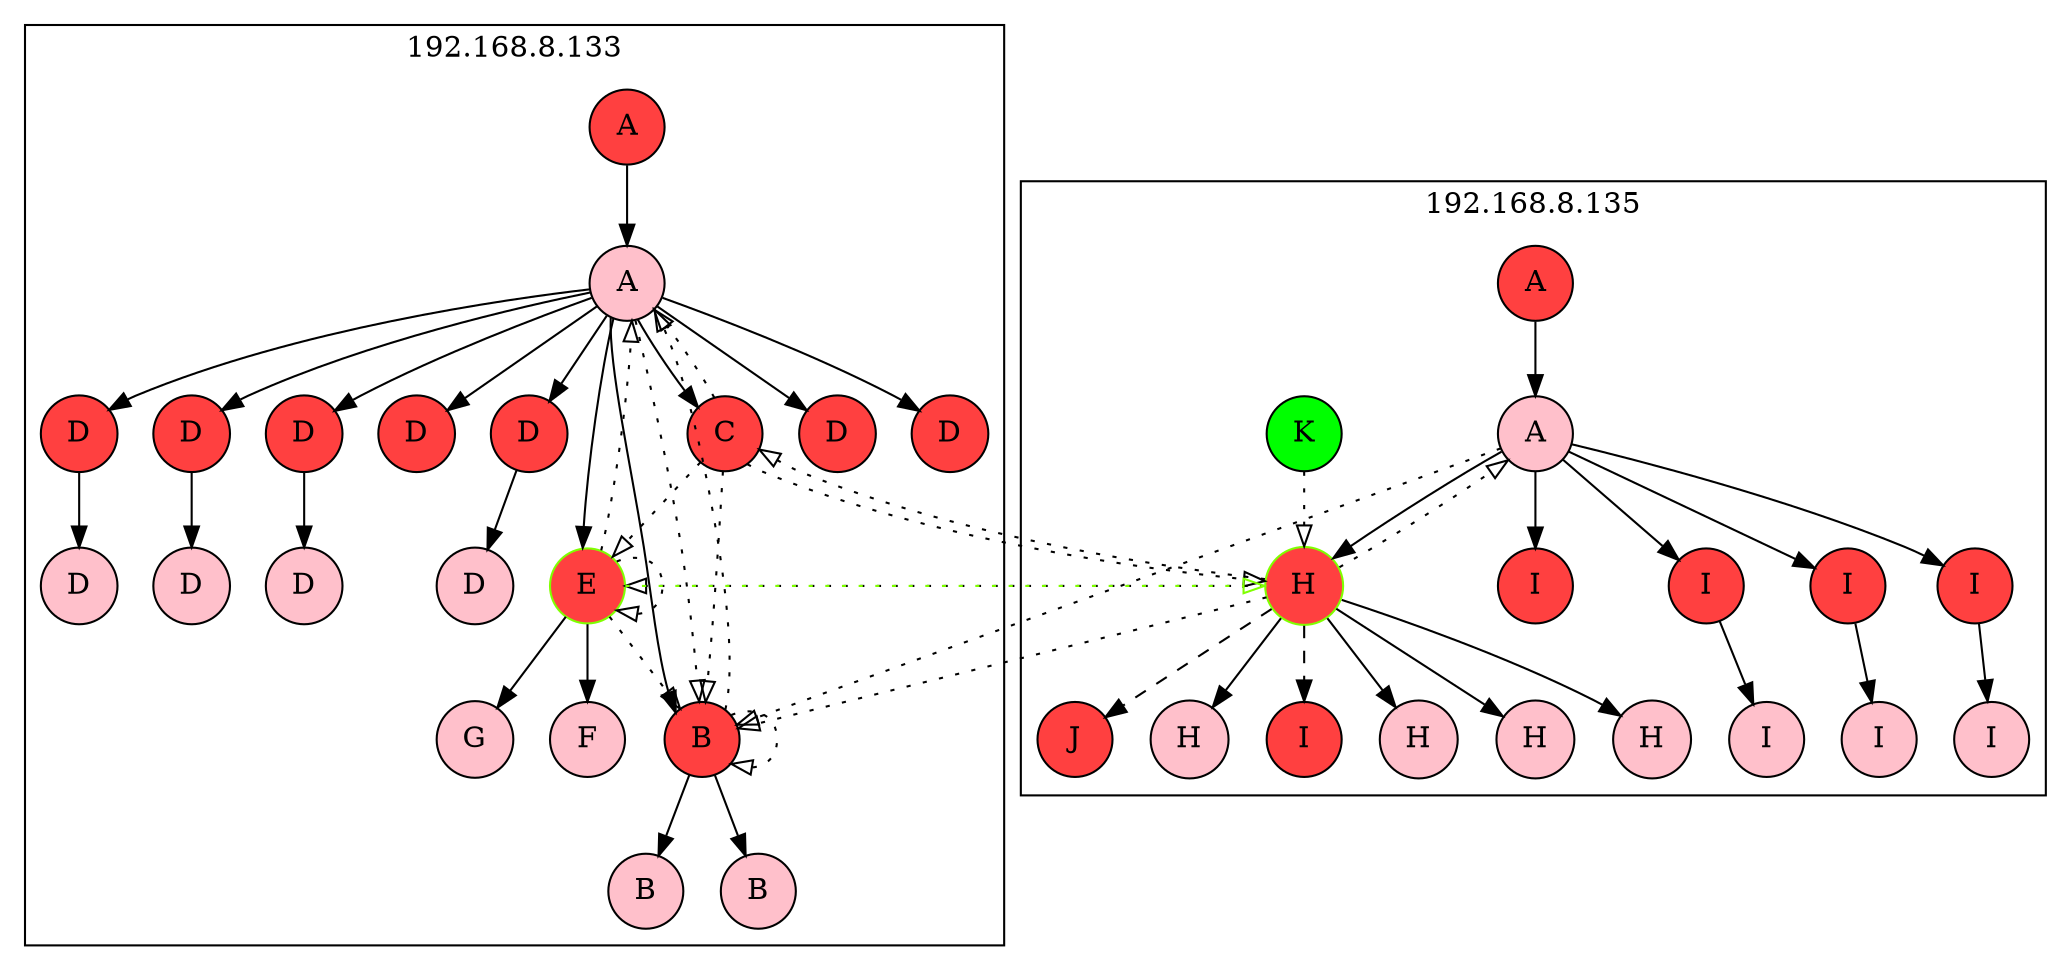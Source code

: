 digraph G {
subgraph cluster_2016039413625036033 {
label="192.168.8.135";
"2376@192.168.8.135" [color=chartreuse, shape=circle, style=filled, fillcolor=brown1, label=A];
"2377@192.168.8.135" [color=chartreuse, shape=circle, style=filled, fillcolor=pink, label=A];
"2376@192.168.8.135" [color=black, shape=circle, style=filled, fillcolor=brown1, label=A];
"2377@192.168.8.135" [color=black, shape=circle, style=filled, fillcolor=pink, label=A];
"2377@192.168.8.135" [color=chartreuse, shape=circle, style=filled, fillcolor=pink, label=A];
"2378@192.168.8.135" [color=chartreuse, shape=circle, style=filled, fillcolor=brown1, label=H];
"2376@192.168.8.135" [color=black, shape=circle, style=filled, fillcolor=brown1, label=A];
"2377@192.168.8.135" [color=black, shape=circle, style=filled, fillcolor=pink, label=A];
"2377@192.168.8.135" [color=black, shape=circle, style=filled, fillcolor=pink, label=A];
"2378@192.168.8.135" [color=black, shape=circle, style=filled, fillcolor=brown1, label=H];
"2377@192.168.8.135" [color=chartreuse, shape=circle, style=filled, fillcolor=pink, label=A];
"2379@192.168.8.135" [color=chartreuse, shape=circle, style=filled, fillcolor=brown1, label=I];
"2376@192.168.8.135" [color=black, shape=circle, style=filled, fillcolor=brown1, label=A];
"2377@192.168.8.135" [color=black, shape=circle, style=filled, fillcolor=pink, label=A];
"2377@192.168.8.135" [color=black, shape=circle, style=filled, fillcolor=pink, label=A];
"2378@192.168.8.135" [color=black, shape=circle, style=filled, fillcolor=brown1, label=H];
"2377@192.168.8.135" [color=black, shape=circle, style=filled, fillcolor=pink, label=A];
"2379@192.168.8.135" [color=black, shape=circle, style=filled, fillcolor=brown1, label=I];
"2377@192.168.8.135" [color=chartreuse, shape=circle, style=filled, fillcolor=pink, label=A];
"2376@192.168.8.135" [color=black, shape=circle, style=filled, fillcolor=brown1, label=A];
"2377@192.168.8.135" [color=black, shape=circle, style=filled, fillcolor=pink, label=A];
"2377@192.168.8.135" [color=black, shape=circle, style=filled, fillcolor=pink, label=A];
"2378@192.168.8.135" [color=black, shape=circle, style=filled, fillcolor=brown1, label=H];
"2377@192.168.8.135" [color=black, shape=circle, style=filled, fillcolor=pink, label=A];
"2379@192.168.8.135" [color=black, shape=circle, style=filled, fillcolor=brown1, label=I];
"2377@192.168.8.135" [color=black, shape=circle, style=filled, fillcolor=pink, label=A];
"2376@192.168.8.135" [color=black, shape=circle, style=filled, fillcolor=brown1, label=A];
"2377@192.168.8.135" [color=black, shape=circle, style=filled, fillcolor=pink, label=A];
"2377@192.168.8.135" [color=black, shape=circle, style=filled, fillcolor=pink, label=A];
"2378@192.168.8.135" [color=black, shape=circle, style=filled, fillcolor=brown1, label=H];
"2377@192.168.8.135" [color=black, shape=circle, style=filled, fillcolor=pink, label=A];
"2379@192.168.8.135" [color=black, shape=circle, style=filled, fillcolor=brown1, label=I];
"2377@192.168.8.135" [color=black, shape=circle, style=filled, fillcolor=pink, label=A];
"2376@192.168.8.135" [color=black, shape=circle, style=filled, fillcolor=brown1, label=A];
"2377@192.168.8.135" [color=black, shape=circle, style=filled, fillcolor=pink, label=A];
"2377@192.168.8.135" [color=black, shape=circle, style=filled, fillcolor=pink, label=A];
"2378@192.168.8.135" [color=black, shape=circle, style=filled, fillcolor=brown1, label=H];
"2377@192.168.8.135" [color=black, shape=circle, style=filled, fillcolor=pink, label=A];
"2379@192.168.8.135" [color=black, shape=circle, style=filled, fillcolor=brown1, label=I];
"2377@192.168.8.135" [color=black, shape=circle, style=filled, fillcolor=pink, label=A];
"2379@192.168.8.135" [color=chartreuse, shape=circle, style=filled, fillcolor=brown1, label=I];
"2385@192.168.8.135" [color=chartreuse, shape=circle, style=filled, fillcolor=pink, label=I];
"2376@192.168.8.135" [color=black, shape=circle, style=filled, fillcolor=brown1, label=A];
"2377@192.168.8.135" [color=black, shape=circle, style=filled, fillcolor=pink, label=A];
"2377@192.168.8.135" [color=black, shape=circle, style=filled, fillcolor=pink, label=A];
"2378@192.168.8.135" [color=black, shape=circle, style=filled, fillcolor=brown1, label=H];
"2377@192.168.8.135" [color=black, shape=circle, style=filled, fillcolor=pink, label=A];
"2379@192.168.8.135" [color=black, shape=circle, style=filled, fillcolor=brown1, label=I];
"2377@192.168.8.135" [color=black, shape=circle, style=filled, fillcolor=pink, label=A];
"2379@192.168.8.135" [color=black, shape=circle, style=filled, fillcolor=brown1, label=I];
"2385@192.168.8.135" [color=black, shape=circle, style=filled, fillcolor=pink, label=I];
"2378@192.168.8.135" [color=chartreuse, shape=circle, style=filled, fillcolor=brown1, label=H];
"2392@192.168.8.135" [color=chartreuse, shape=circle, style=filled, fillcolor=brown1, label=J];
"2376@192.168.8.135" [color=black, shape=circle, style=filled, fillcolor=brown1, label=A];
"2377@192.168.8.135" [color=black, shape=circle, style=filled, fillcolor=pink, label=A];
"2377@192.168.8.135" [color=black, shape=circle, style=filled, fillcolor=pink, label=A];
"2378@192.168.8.135" [color=black, shape=circle, style=filled, fillcolor=brown1, label=H];
"2377@192.168.8.135" [color=black, shape=circle, style=filled, fillcolor=pink, label=A];
"2379@192.168.8.135" [color=black, shape=circle, style=filled, fillcolor=brown1, label=I];
"2377@192.168.8.135" [color=black, shape=circle, style=filled, fillcolor=pink, label=A];
"2379@192.168.8.135" [color=black, shape=circle, style=filled, fillcolor=brown1, label=I];
"2385@192.168.8.135" [color=black, shape=circle, style=filled, fillcolor=pink, label=I];
"2378@192.168.8.135" [color=black, shape=circle, style=filled, fillcolor=brown1, label=H];
"2392@192.168.8.135" [color=black, shape=circle, style=filled, fillcolor=brown1, label=J];
"2377@192.168.8.135" [color=chartreuse, shape=circle, style=filled, fillcolor=pink, label=A];
"2394@192.168.8.135" [color=chartreuse, shape=circle, style=filled, fillcolor=brown1, label=I];
"2376@192.168.8.135" [color=black, shape=circle, style=filled, fillcolor=brown1, label=A];
"2377@192.168.8.135" [color=black, shape=circle, style=filled, fillcolor=pink, label=A];
"2377@192.168.8.135" [color=black, shape=circle, style=filled, fillcolor=pink, label=A];
"2378@192.168.8.135" [color=black, shape=circle, style=filled, fillcolor=brown1, label=H];
"2377@192.168.8.135" [color=black, shape=circle, style=filled, fillcolor=pink, label=A];
"2379@192.168.8.135" [color=black, shape=circle, style=filled, fillcolor=brown1, label=I];
"2377@192.168.8.135" [color=black, shape=circle, style=filled, fillcolor=pink, label=A];
"2379@192.168.8.135" [color=black, shape=circle, style=filled, fillcolor=brown1, label=I];
"2385@192.168.8.135" [color=black, shape=circle, style=filled, fillcolor=pink, label=I];
"2378@192.168.8.135" [color=black, shape=circle, style=filled, fillcolor=brown1, label=H];
"2392@192.168.8.135" [color=black, shape=circle, style=filled, fillcolor=brown1, label=J];
"2377@192.168.8.135" [color=black, shape=circle, style=filled, fillcolor=pink, label=A];
"2394@192.168.8.135" [color=black, shape=circle, style=filled, fillcolor=brown1, label=I];
"2376@192.168.8.135" [color=black, shape=circle, style=filled, fillcolor=brown1, label=A];
"2377@192.168.8.135" [color=black, shape=circle, style=filled, fillcolor=pink, label=A];
"2377@192.168.8.135" [color=black, shape=circle, style=filled, fillcolor=pink, label=A];
"2378@192.168.8.135" [color=black, shape=circle, style=filled, fillcolor=brown1, label=H];
"2377@192.168.8.135" [color=black, shape=circle, style=filled, fillcolor=pink, label=A];
"2379@192.168.8.135" [color=black, shape=circle, style=filled, fillcolor=brown1, label=I];
"2377@192.168.8.135" [color=black, shape=circle, style=filled, fillcolor=pink, label=A];
"2379@192.168.8.135" [color=black, shape=circle, style=filled, fillcolor=brown1, label=I];
"2385@192.168.8.135" [color=black, shape=circle, style=filled, fillcolor=pink, label=I];
"2378@192.168.8.135" [color=black, shape=circle, style=filled, fillcolor=brown1, label=H];
"2392@192.168.8.135" [color=black, shape=circle, style=filled, fillcolor=brown1, label=J];
"2377@192.168.8.135" [color=black, shape=circle, style=filled, fillcolor=pink, label=A];
"2394@192.168.8.135" [color=black, shape=circle, style=filled, fillcolor=brown1, label=I];
"2376@192.168.8.135" [color=black, shape=circle, style=filled, fillcolor=brown1, label=A];
"2377@192.168.8.135" [color=black, shape=circle, style=filled, fillcolor=pink, label=A];
"2377@192.168.8.135" [color=black, shape=circle, style=filled, fillcolor=pink, label=A];
"2378@192.168.8.135" [color=black, shape=circle, style=filled, fillcolor=brown1, label=H];
"2377@192.168.8.135" [color=black, shape=circle, style=filled, fillcolor=pink, label=A];
"2379@192.168.8.135" [color=black, shape=circle, style=filled, fillcolor=brown1, label=I];
"2377@192.168.8.135" [color=black, shape=circle, style=filled, fillcolor=pink, label=A];
"2379@192.168.8.135" [color=black, shape=circle, style=filled, fillcolor=brown1, label=I];
"2385@192.168.8.135" [color=black, shape=circle, style=filled, fillcolor=pink, label=I];
"2378@192.168.8.135" [color=black, shape=circle, style=filled, fillcolor=brown1, label=H];
"2392@192.168.8.135" [color=black, shape=circle, style=filled, fillcolor=brown1, label=J];
"2377@192.168.8.135" [color=black, shape=circle, style=filled, fillcolor=pink, label=A];
"2394@192.168.8.135" [color=black, shape=circle, style=filled, fillcolor=brown1, label=I];
"2378@192.168.8.135" [color=chartreuse, shape=circle, style=filled, fillcolor=brown1, label=H];
"2376@192.168.8.135" [color=black, shape=circle, style=filled, fillcolor=brown1, label=A];
"2377@192.168.8.135" [color=black, shape=circle, style=filled, fillcolor=pink, label=A];
"2377@192.168.8.135" [color=black, shape=circle, style=filled, fillcolor=pink, label=A];
"2378@192.168.8.135" [color=black, shape=circle, style=filled, fillcolor=brown1, label=H];
"2377@192.168.8.135" [color=black, shape=circle, style=filled, fillcolor=pink, label=A];
"2379@192.168.8.135" [color=black, shape=circle, style=filled, fillcolor=brown1, label=I];
"2377@192.168.8.135" [color=black, shape=circle, style=filled, fillcolor=pink, label=A];
"2379@192.168.8.135" [color=black, shape=circle, style=filled, fillcolor=brown1, label=I];
"2385@192.168.8.135" [color=black, shape=circle, style=filled, fillcolor=pink, label=I];
"2378@192.168.8.135" [color=black, shape=circle, style=filled, fillcolor=brown1, label=H];
"2392@192.168.8.135" [color=black, shape=circle, style=filled, fillcolor=brown1, label=J];
"2377@192.168.8.135" [color=black, shape=circle, style=filled, fillcolor=pink, label=A];
"2394@192.168.8.135" [color=black, shape=circle, style=filled, fillcolor=brown1, label=I];
"2378@192.168.8.135" [color=black, shape=circle, style=filled, fillcolor=brown1, label=H];
"2378@192.168.8.135" [color=chartreuse, shape=circle, style=filled, fillcolor=brown1, label=H];
"2377@192.168.8.135" [color=chartreuse, shape=circle, style=filled, fillcolor=pink, label=A];
"2376@192.168.8.135" [color=black, shape=circle, style=filled, fillcolor=brown1, label=A];
"2377@192.168.8.135" [color=black, shape=circle, style=filled, fillcolor=pink, label=A];
"2377@192.168.8.135" [color=black, shape=circle, style=filled, fillcolor=pink, label=A];
"2378@192.168.8.135" [color=black, shape=circle, style=filled, fillcolor=brown1, label=H];
"2377@192.168.8.135" [color=black, shape=circle, style=filled, fillcolor=pink, label=A];
"2379@192.168.8.135" [color=black, shape=circle, style=filled, fillcolor=brown1, label=I];
"2377@192.168.8.135" [color=black, shape=circle, style=filled, fillcolor=pink, label=A];
"2379@192.168.8.135" [color=black, shape=circle, style=filled, fillcolor=brown1, label=I];
"2385@192.168.8.135" [color=black, shape=circle, style=filled, fillcolor=pink, label=I];
"2378@192.168.8.135" [color=black, shape=circle, style=filled, fillcolor=brown1, label=H];
"2392@192.168.8.135" [color=black, shape=circle, style=filled, fillcolor=brown1, label=J];
"2377@192.168.8.135" [color=black, shape=circle, style=filled, fillcolor=pink, label=A];
"2394@192.168.8.135" [color=black, shape=circle, style=filled, fillcolor=brown1, label=I];
"2378@192.168.8.135" [color=black, shape=circle, style=filled, fillcolor=brown1, label=H];
"2378@192.168.8.135" [color=black, shape=circle, style=filled, fillcolor=brown1, label=H];
"2377@192.168.8.135" [color=black, shape=circle, style=filled, fillcolor=pink, label=A];
"2377@192.168.8.135" [color=chartreuse, shape=circle, style=filled, fillcolor=pink, label=A];
"2441@192.168.8.135" [color=chartreuse, shape=circle, style=filled, fillcolor=brown1, label=I];
"2376@192.168.8.135" [color=black, shape=circle, style=filled, fillcolor=brown1, label=A];
"2377@192.168.8.135" [color=black, shape=circle, style=filled, fillcolor=pink, label=A];
"2377@192.168.8.135" [color=black, shape=circle, style=filled, fillcolor=pink, label=A];
"2378@192.168.8.135" [color=black, shape=circle, style=filled, fillcolor=brown1, label=H];
"2377@192.168.8.135" [color=black, shape=circle, style=filled, fillcolor=pink, label=A];
"2379@192.168.8.135" [color=black, shape=circle, style=filled, fillcolor=brown1, label=I];
"2377@192.168.8.135" [color=black, shape=circle, style=filled, fillcolor=pink, label=A];
"2379@192.168.8.135" [color=black, shape=circle, style=filled, fillcolor=brown1, label=I];
"2385@192.168.8.135" [color=black, shape=circle, style=filled, fillcolor=pink, label=I];
"2378@192.168.8.135" [color=black, shape=circle, style=filled, fillcolor=brown1, label=H];
"2392@192.168.8.135" [color=black, shape=circle, style=filled, fillcolor=brown1, label=J];
"2377@192.168.8.135" [color=black, shape=circle, style=filled, fillcolor=pink, label=A];
"2394@192.168.8.135" [color=black, shape=circle, style=filled, fillcolor=brown1, label=I];
"2378@192.168.8.135" [color=black, shape=circle, style=filled, fillcolor=brown1, label=H];
"2378@192.168.8.135" [color=black, shape=circle, style=filled, fillcolor=brown1, label=H];
"2377@192.168.8.135" [color=black, shape=circle, style=filled, fillcolor=pink, label=A];
"2377@192.168.8.135" [color=black, shape=circle, style=filled, fillcolor=pink, label=A];
"2441@192.168.8.135" [color=black, shape=circle, style=filled, fillcolor=brown1, label=I];
"2441@192.168.8.135" [color=chartreuse, shape=circle, style=filled, fillcolor=brown1, label=I];
"2451@192.168.8.135" [color=chartreuse, shape=circle, style=filled, fillcolor=pink, label=I];
"2376@192.168.8.135" [color=black, shape=circle, style=filled, fillcolor=brown1, label=A];
"2377@192.168.8.135" [color=black, shape=circle, style=filled, fillcolor=pink, label=A];
"2377@192.168.8.135" [color=black, shape=circle, style=filled, fillcolor=pink, label=A];
"2378@192.168.8.135" [color=black, shape=circle, style=filled, fillcolor=brown1, label=H];
"2377@192.168.8.135" [color=black, shape=circle, style=filled, fillcolor=pink, label=A];
"2379@192.168.8.135" [color=black, shape=circle, style=filled, fillcolor=brown1, label=I];
"2377@192.168.8.135" [color=black, shape=circle, style=filled, fillcolor=pink, label=A];
"2379@192.168.8.135" [color=black, shape=circle, style=filled, fillcolor=brown1, label=I];
"2385@192.168.8.135" [color=black, shape=circle, style=filled, fillcolor=pink, label=I];
"2378@192.168.8.135" [color=black, shape=circle, style=filled, fillcolor=brown1, label=H];
"2392@192.168.8.135" [color=black, shape=circle, style=filled, fillcolor=brown1, label=J];
"2377@192.168.8.135" [color=black, shape=circle, style=filled, fillcolor=pink, label=A];
"2394@192.168.8.135" [color=black, shape=circle, style=filled, fillcolor=brown1, label=I];
"2378@192.168.8.135" [color=black, shape=circle, style=filled, fillcolor=brown1, label=H];
"2378@192.168.8.135" [color=black, shape=circle, style=filled, fillcolor=brown1, label=H];
"2377@192.168.8.135" [color=black, shape=circle, style=filled, fillcolor=pink, label=A];
"2377@192.168.8.135" [color=black, shape=circle, style=filled, fillcolor=pink, label=A];
"2441@192.168.8.135" [color=black, shape=circle, style=filled, fillcolor=brown1, label=I];
"2441@192.168.8.135" [color=black, shape=circle, style=filled, fillcolor=brown1, label=I];
"2451@192.168.8.135" [color=black, shape=circle, style=filled, fillcolor=pink, label=I];
"2378@192.168.8.135" [color=chartreuse, shape=circle, style=filled, fillcolor=brown1, label=H];
"2453@192.168.8.135" [color=chartreuse, shape=circle, style=filled, fillcolor=pink, label=H];
"2376@192.168.8.135" [color=black, shape=circle, style=filled, fillcolor=brown1, label=A];
"2377@192.168.8.135" [color=black, shape=circle, style=filled, fillcolor=pink, label=A];
"2377@192.168.8.135" [color=black, shape=circle, style=filled, fillcolor=pink, label=A];
"2378@192.168.8.135" [color=black, shape=circle, style=filled, fillcolor=brown1, label=H];
"2377@192.168.8.135" [color=black, shape=circle, style=filled, fillcolor=pink, label=A];
"2379@192.168.8.135" [color=black, shape=circle, style=filled, fillcolor=brown1, label=I];
"2377@192.168.8.135" [color=black, shape=circle, style=filled, fillcolor=pink, label=A];
"2379@192.168.8.135" [color=black, shape=circle, style=filled, fillcolor=brown1, label=I];
"2385@192.168.8.135" [color=black, shape=circle, style=filled, fillcolor=pink, label=I];
"2378@192.168.8.135" [color=black, shape=circle, style=filled, fillcolor=brown1, label=H];
"2392@192.168.8.135" [color=black, shape=circle, style=filled, fillcolor=brown1, label=J];
"2377@192.168.8.135" [color=black, shape=circle, style=filled, fillcolor=pink, label=A];
"2394@192.168.8.135" [color=black, shape=circle, style=filled, fillcolor=brown1, label=I];
"2378@192.168.8.135" [color=black, shape=circle, style=filled, fillcolor=brown1, label=H];
"2378@192.168.8.135" [color=black, shape=circle, style=filled, fillcolor=brown1, label=H];
"2377@192.168.8.135" [color=black, shape=circle, style=filled, fillcolor=pink, label=A];
"2377@192.168.8.135" [color=black, shape=circle, style=filled, fillcolor=pink, label=A];
"2441@192.168.8.135" [color=black, shape=circle, style=filled, fillcolor=brown1, label=I];
"2441@192.168.8.135" [color=black, shape=circle, style=filled, fillcolor=brown1, label=I];
"2451@192.168.8.135" [color=black, shape=circle, style=filled, fillcolor=pink, label=I];
"2378@192.168.8.135" [color=black, shape=circle, style=filled, fillcolor=brown1, label=H];
"2453@192.168.8.135" [color=black, shape=circle, style=filled, fillcolor=pink, label=H];
"2377@192.168.8.135" [color=chartreuse, shape=circle, style=filled, fillcolor=pink, label=A];
"2457@192.168.8.135" [color=chartreuse, shape=circle, style=filled, fillcolor=brown1, label=I];
"2376@192.168.8.135" [color=black, shape=circle, style=filled, fillcolor=brown1, label=A];
"2377@192.168.8.135" [color=black, shape=circle, style=filled, fillcolor=pink, label=A];
"2377@192.168.8.135" [color=black, shape=circle, style=filled, fillcolor=pink, label=A];
"2378@192.168.8.135" [color=black, shape=circle, style=filled, fillcolor=brown1, label=H];
"2377@192.168.8.135" [color=black, shape=circle, style=filled, fillcolor=pink, label=A];
"2379@192.168.8.135" [color=black, shape=circle, style=filled, fillcolor=brown1, label=I];
"2377@192.168.8.135" [color=black, shape=circle, style=filled, fillcolor=pink, label=A];
"2379@192.168.8.135" [color=black, shape=circle, style=filled, fillcolor=brown1, label=I];
"2385@192.168.8.135" [color=black, shape=circle, style=filled, fillcolor=pink, label=I];
"2378@192.168.8.135" [color=black, shape=circle, style=filled, fillcolor=brown1, label=H];
"2392@192.168.8.135" [color=black, shape=circle, style=filled, fillcolor=brown1, label=J];
"2377@192.168.8.135" [color=black, shape=circle, style=filled, fillcolor=pink, label=A];
"2394@192.168.8.135" [color=black, shape=circle, style=filled, fillcolor=brown1, label=I];
"2378@192.168.8.135" [color=black, shape=circle, style=filled, fillcolor=brown1, label=H];
"2378@192.168.8.135" [color=black, shape=circle, style=filled, fillcolor=brown1, label=H];
"2377@192.168.8.135" [color=black, shape=circle, style=filled, fillcolor=pink, label=A];
"2377@192.168.8.135" [color=black, shape=circle, style=filled, fillcolor=pink, label=A];
"2441@192.168.8.135" [color=black, shape=circle, style=filled, fillcolor=brown1, label=I];
"2441@192.168.8.135" [color=black, shape=circle, style=filled, fillcolor=brown1, label=I];
"2451@192.168.8.135" [color=black, shape=circle, style=filled, fillcolor=pink, label=I];
"2378@192.168.8.135" [color=black, shape=circle, style=filled, fillcolor=brown1, label=H];
"2453@192.168.8.135" [color=black, shape=circle, style=filled, fillcolor=pink, label=H];
"2377@192.168.8.135" [color=black, shape=circle, style=filled, fillcolor=pink, label=A];
"2457@192.168.8.135" [color=black, shape=circle, style=filled, fillcolor=brown1, label=I];
"2378@192.168.8.135" [color=chartreuse, shape=circle, style=filled, fillcolor=brown1, label=H];
"2376@192.168.8.135" [color=black, shape=circle, style=filled, fillcolor=brown1, label=A];
"2377@192.168.8.135" [color=black, shape=circle, style=filled, fillcolor=pink, label=A];
"2377@192.168.8.135" [color=black, shape=circle, style=filled, fillcolor=pink, label=A];
"2378@192.168.8.135" [color=black, shape=circle, style=filled, fillcolor=brown1, label=H];
"2377@192.168.8.135" [color=black, shape=circle, style=filled, fillcolor=pink, label=A];
"2379@192.168.8.135" [color=black, shape=circle, style=filled, fillcolor=brown1, label=I];
"2377@192.168.8.135" [color=black, shape=circle, style=filled, fillcolor=pink, label=A];
"2379@192.168.8.135" [color=black, shape=circle, style=filled, fillcolor=brown1, label=I];
"2385@192.168.8.135" [color=black, shape=circle, style=filled, fillcolor=pink, label=I];
"2378@192.168.8.135" [color=black, shape=circle, style=filled, fillcolor=brown1, label=H];
"2392@192.168.8.135" [color=black, shape=circle, style=filled, fillcolor=brown1, label=J];
"2377@192.168.8.135" [color=black, shape=circle, style=filled, fillcolor=pink, label=A];
"2394@192.168.8.135" [color=black, shape=circle, style=filled, fillcolor=brown1, label=I];
"2378@192.168.8.135" [color=black, shape=circle, style=filled, fillcolor=brown1, label=H];
"2378@192.168.8.135" [color=black, shape=circle, style=filled, fillcolor=brown1, label=H];
"2377@192.168.8.135" [color=black, shape=circle, style=filled, fillcolor=pink, label=A];
"2377@192.168.8.135" [color=black, shape=circle, style=filled, fillcolor=pink, label=A];
"2441@192.168.8.135" [color=black, shape=circle, style=filled, fillcolor=brown1, label=I];
"2441@192.168.8.135" [color=black, shape=circle, style=filled, fillcolor=brown1, label=I];
"2451@192.168.8.135" [color=black, shape=circle, style=filled, fillcolor=pink, label=I];
"2378@192.168.8.135" [color=black, shape=circle, style=filled, fillcolor=brown1, label=H];
"2453@192.168.8.135" [color=black, shape=circle, style=filled, fillcolor=pink, label=H];
"2377@192.168.8.135" [color=black, shape=circle, style=filled, fillcolor=pink, label=A];
"2457@192.168.8.135" [color=black, shape=circle, style=filled, fillcolor=brown1, label=I];
"2378@192.168.8.135" [color=black, shape=circle, style=filled, fillcolor=brown1, label=H];
"2376@192.168.8.135" [color=black, shape=circle, style=filled, fillcolor=brown1, label=A];
"2377@192.168.8.135" [color=black, shape=circle, style=filled, fillcolor=pink, label=A];
"2377@192.168.8.135" [color=black, shape=circle, style=filled, fillcolor=pink, label=A];
"2378@192.168.8.135" [color=black, shape=circle, style=filled, fillcolor=brown1, label=H];
"2377@192.168.8.135" [color=black, shape=circle, style=filled, fillcolor=pink, label=A];
"2379@192.168.8.135" [color=black, shape=circle, style=filled, fillcolor=brown1, label=I];
"2377@192.168.8.135" [color=black, shape=circle, style=filled, fillcolor=pink, label=A];
"2379@192.168.8.135" [color=black, shape=circle, style=filled, fillcolor=brown1, label=I];
"2385@192.168.8.135" [color=black, shape=circle, style=filled, fillcolor=pink, label=I];
"2378@192.168.8.135" [color=black, shape=circle, style=filled, fillcolor=brown1, label=H];
"2392@192.168.8.135" [color=black, shape=circle, style=filled, fillcolor=brown1, label=J];
"2377@192.168.8.135" [color=black, shape=circle, style=filled, fillcolor=pink, label=A];
"2394@192.168.8.135" [color=black, shape=circle, style=filled, fillcolor=brown1, label=I];
"2378@192.168.8.135" [color=black, shape=circle, style=filled, fillcolor=brown1, label=H];
"2378@192.168.8.135" [color=black, shape=circle, style=filled, fillcolor=brown1, label=H];
"2377@192.168.8.135" [color=black, shape=circle, style=filled, fillcolor=pink, label=A];
"2377@192.168.8.135" [color=black, shape=circle, style=filled, fillcolor=pink, label=A];
"2441@192.168.8.135" [color=black, shape=circle, style=filled, fillcolor=brown1, label=I];
"2441@192.168.8.135" [color=black, shape=circle, style=filled, fillcolor=brown1, label=I];
"2451@192.168.8.135" [color=black, shape=circle, style=filled, fillcolor=pink, label=I];
"2378@192.168.8.135" [color=black, shape=circle, style=filled, fillcolor=brown1, label=H];
"2453@192.168.8.135" [color=black, shape=circle, style=filled, fillcolor=pink, label=H];
"2377@192.168.8.135" [color=black, shape=circle, style=filled, fillcolor=pink, label=A];
"2457@192.168.8.135" [color=black, shape=circle, style=filled, fillcolor=brown1, label=I];
"2378@192.168.8.135" [color=black, shape=circle, style=filled, fillcolor=brown1, label=H];
"2456@192.168.8.135" [color=chartreuse, shape=circle, style=filled, fillcolor=green, label=K];
"2378@192.168.8.135" [color=chartreuse, shape=circle, style=filled, fillcolor=brown1, label=H];
"2376@192.168.8.135" [color=black, shape=circle, style=filled, fillcolor=brown1, label=A];
"2377@192.168.8.135" [color=black, shape=circle, style=filled, fillcolor=pink, label=A];
"2377@192.168.8.135" [color=black, shape=circle, style=filled, fillcolor=pink, label=A];
"2378@192.168.8.135" [color=black, shape=circle, style=filled, fillcolor=brown1, label=H];
"2377@192.168.8.135" [color=black, shape=circle, style=filled, fillcolor=pink, label=A];
"2379@192.168.8.135" [color=black, shape=circle, style=filled, fillcolor=brown1, label=I];
"2377@192.168.8.135" [color=black, shape=circle, style=filled, fillcolor=pink, label=A];
"2379@192.168.8.135" [color=black, shape=circle, style=filled, fillcolor=brown1, label=I];
"2385@192.168.8.135" [color=black, shape=circle, style=filled, fillcolor=pink, label=I];
"2378@192.168.8.135" [color=black, shape=circle, style=filled, fillcolor=brown1, label=H];
"2392@192.168.8.135" [color=black, shape=circle, style=filled, fillcolor=brown1, label=J];
"2377@192.168.8.135" [color=black, shape=circle, style=filled, fillcolor=pink, label=A];
"2394@192.168.8.135" [color=black, shape=circle, style=filled, fillcolor=brown1, label=I];
"2378@192.168.8.135" [color=black, shape=circle, style=filled, fillcolor=brown1, label=H];
"2378@192.168.8.135" [color=black, shape=circle, style=filled, fillcolor=brown1, label=H];
"2377@192.168.8.135" [color=black, shape=circle, style=filled, fillcolor=pink, label=A];
"2377@192.168.8.135" [color=black, shape=circle, style=filled, fillcolor=pink, label=A];
"2441@192.168.8.135" [color=black, shape=circle, style=filled, fillcolor=brown1, label=I];
"2441@192.168.8.135" [color=black, shape=circle, style=filled, fillcolor=brown1, label=I];
"2451@192.168.8.135" [color=black, shape=circle, style=filled, fillcolor=pink, label=I];
"2378@192.168.8.135" [color=black, shape=circle, style=filled, fillcolor=brown1, label=H];
"2453@192.168.8.135" [color=black, shape=circle, style=filled, fillcolor=pink, label=H];
"2377@192.168.8.135" [color=black, shape=circle, style=filled, fillcolor=pink, label=A];
"2457@192.168.8.135" [color=black, shape=circle, style=filled, fillcolor=brown1, label=I];
"2378@192.168.8.135" [color=black, shape=circle, style=filled, fillcolor=brown1, label=H];
"2456@192.168.8.135" [color=black, shape=circle, style=filled, fillcolor=green, label=K];
"2378@192.168.8.135" [color=black, shape=circle, style=filled, fillcolor=brown1, label=H];
"2378@192.168.8.135" [color=chartreuse, shape=circle, style=filled, fillcolor=brown1, label=H];
"2376@192.168.8.135" [color=black, shape=circle, style=filled, fillcolor=brown1, label=A];
"2377@192.168.8.135" [color=black, shape=circle, style=filled, fillcolor=pink, label=A];
"2377@192.168.8.135" [color=black, shape=circle, style=filled, fillcolor=pink, label=A];
"2378@192.168.8.135" [color=black, shape=circle, style=filled, fillcolor=brown1, label=H];
"2377@192.168.8.135" [color=black, shape=circle, style=filled, fillcolor=pink, label=A];
"2379@192.168.8.135" [color=black, shape=circle, style=filled, fillcolor=brown1, label=I];
"2377@192.168.8.135" [color=black, shape=circle, style=filled, fillcolor=pink, label=A];
"2379@192.168.8.135" [color=black, shape=circle, style=filled, fillcolor=brown1, label=I];
"2385@192.168.8.135" [color=black, shape=circle, style=filled, fillcolor=pink, label=I];
"2378@192.168.8.135" [color=black, shape=circle, style=filled, fillcolor=brown1, label=H];
"2392@192.168.8.135" [color=black, shape=circle, style=filled, fillcolor=brown1, label=J];
"2377@192.168.8.135" [color=black, shape=circle, style=filled, fillcolor=pink, label=A];
"2394@192.168.8.135" [color=black, shape=circle, style=filled, fillcolor=brown1, label=I];
"2378@192.168.8.135" [color=black, shape=circle, style=filled, fillcolor=brown1, label=H];
"2378@192.168.8.135" [color=black, shape=circle, style=filled, fillcolor=brown1, label=H];
"2377@192.168.8.135" [color=black, shape=circle, style=filled, fillcolor=pink, label=A];
"2377@192.168.8.135" [color=black, shape=circle, style=filled, fillcolor=pink, label=A];
"2441@192.168.8.135" [color=black, shape=circle, style=filled, fillcolor=brown1, label=I];
"2441@192.168.8.135" [color=black, shape=circle, style=filled, fillcolor=brown1, label=I];
"2451@192.168.8.135" [color=black, shape=circle, style=filled, fillcolor=pink, label=I];
"2378@192.168.8.135" [color=black, shape=circle, style=filled, fillcolor=brown1, label=H];
"2453@192.168.8.135" [color=black, shape=circle, style=filled, fillcolor=pink, label=H];
"2377@192.168.8.135" [color=black, shape=circle, style=filled, fillcolor=pink, label=A];
"2457@192.168.8.135" [color=black, shape=circle, style=filled, fillcolor=brown1, label=I];
"2378@192.168.8.135" [color=black, shape=circle, style=filled, fillcolor=brown1, label=H];
"2456@192.168.8.135" [color=black, shape=circle, style=filled, fillcolor=green, label=K];
"2378@192.168.8.135" [color=black, shape=circle, style=filled, fillcolor=brown1, label=H];
"2378@192.168.8.135" [color=black, shape=circle, style=filled, fillcolor=brown1, label=H];
"2378@192.168.8.135" [color=chartreuse, shape=circle, style=filled, fillcolor=brown1, label=H];
"2376@192.168.8.135" [color=black, shape=circle, style=filled, fillcolor=brown1, label=A];
"2377@192.168.8.135" [color=black, shape=circle, style=filled, fillcolor=pink, label=A];
"2377@192.168.8.135" [color=black, shape=circle, style=filled, fillcolor=pink, label=A];
"2378@192.168.8.135" [color=black, shape=circle, style=filled, fillcolor=brown1, label=H];
"2377@192.168.8.135" [color=black, shape=circle, style=filled, fillcolor=pink, label=A];
"2379@192.168.8.135" [color=black, shape=circle, style=filled, fillcolor=brown1, label=I];
"2377@192.168.8.135" [color=black, shape=circle, style=filled, fillcolor=pink, label=A];
"2379@192.168.8.135" [color=black, shape=circle, style=filled, fillcolor=brown1, label=I];
"2385@192.168.8.135" [color=black, shape=circle, style=filled, fillcolor=pink, label=I];
"2378@192.168.8.135" [color=black, shape=circle, style=filled, fillcolor=brown1, label=H];
"2392@192.168.8.135" [color=black, shape=circle, style=filled, fillcolor=brown1, label=J];
"2377@192.168.8.135" [color=black, shape=circle, style=filled, fillcolor=pink, label=A];
"2394@192.168.8.135" [color=black, shape=circle, style=filled, fillcolor=brown1, label=I];
"2378@192.168.8.135" [color=black, shape=circle, style=filled, fillcolor=brown1, label=H];
"2378@192.168.8.135" [color=black, shape=circle, style=filled, fillcolor=brown1, label=H];
"2377@192.168.8.135" [color=black, shape=circle, style=filled, fillcolor=pink, label=A];
"2377@192.168.8.135" [color=black, shape=circle, style=filled, fillcolor=pink, label=A];
"2441@192.168.8.135" [color=black, shape=circle, style=filled, fillcolor=brown1, label=I];
"2441@192.168.8.135" [color=black, shape=circle, style=filled, fillcolor=brown1, label=I];
"2451@192.168.8.135" [color=black, shape=circle, style=filled, fillcolor=pink, label=I];
"2378@192.168.8.135" [color=black, shape=circle, style=filled, fillcolor=brown1, label=H];
"2453@192.168.8.135" [color=black, shape=circle, style=filled, fillcolor=pink, label=H];
"2377@192.168.8.135" [color=black, shape=circle, style=filled, fillcolor=pink, label=A];
"2457@192.168.8.135" [color=black, shape=circle, style=filled, fillcolor=brown1, label=I];
"2378@192.168.8.135" [color=black, shape=circle, style=filled, fillcolor=brown1, label=H];
"2456@192.168.8.135" [color=black, shape=circle, style=filled, fillcolor=green, label=K];
"2378@192.168.8.135" [color=black, shape=circle, style=filled, fillcolor=brown1, label=H];
"2378@192.168.8.135" [color=black, shape=circle, style=filled, fillcolor=brown1, label=H];
"2378@192.168.8.135" [color=black, shape=circle, style=filled, fillcolor=brown1, label=H];
"2378@192.168.8.135" [color=chartreuse, shape=circle, style=filled, fillcolor=brown1, label=H];
"2464@192.168.8.135" [color=chartreuse, shape=circle, style=filled, fillcolor=brown1, label=I];
"2376@192.168.8.135" [color=black, shape=circle, style=filled, fillcolor=brown1, label=A];
"2377@192.168.8.135" [color=black, shape=circle, style=filled, fillcolor=pink, label=A];
"2377@192.168.8.135" [color=black, shape=circle, style=filled, fillcolor=pink, label=A];
"2378@192.168.8.135" [color=black, shape=circle, style=filled, fillcolor=brown1, label=H];
"2377@192.168.8.135" [color=black, shape=circle, style=filled, fillcolor=pink, label=A];
"2379@192.168.8.135" [color=black, shape=circle, style=filled, fillcolor=brown1, label=I];
"2377@192.168.8.135" [color=black, shape=circle, style=filled, fillcolor=pink, label=A];
"2379@192.168.8.135" [color=black, shape=circle, style=filled, fillcolor=brown1, label=I];
"2385@192.168.8.135" [color=black, shape=circle, style=filled, fillcolor=pink, label=I];
"2378@192.168.8.135" [color=black, shape=circle, style=filled, fillcolor=brown1, label=H];
"2392@192.168.8.135" [color=black, shape=circle, style=filled, fillcolor=brown1, label=J];
"2377@192.168.8.135" [color=black, shape=circle, style=filled, fillcolor=pink, label=A];
"2394@192.168.8.135" [color=black, shape=circle, style=filled, fillcolor=brown1, label=I];
"2378@192.168.8.135" [color=black, shape=circle, style=filled, fillcolor=brown1, label=H];
"2378@192.168.8.135" [color=black, shape=circle, style=filled, fillcolor=brown1, label=H];
"2377@192.168.8.135" [color=black, shape=circle, style=filled, fillcolor=pink, label=A];
"2377@192.168.8.135" [color=black, shape=circle, style=filled, fillcolor=pink, label=A];
"2441@192.168.8.135" [color=black, shape=circle, style=filled, fillcolor=brown1, label=I];
"2441@192.168.8.135" [color=black, shape=circle, style=filled, fillcolor=brown1, label=I];
"2451@192.168.8.135" [color=black, shape=circle, style=filled, fillcolor=pink, label=I];
"2378@192.168.8.135" [color=black, shape=circle, style=filled, fillcolor=brown1, label=H];
"2453@192.168.8.135" [color=black, shape=circle, style=filled, fillcolor=pink, label=H];
"2377@192.168.8.135" [color=black, shape=circle, style=filled, fillcolor=pink, label=A];
"2457@192.168.8.135" [color=black, shape=circle, style=filled, fillcolor=brown1, label=I];
"2378@192.168.8.135" [color=black, shape=circle, style=filled, fillcolor=brown1, label=H];
"2456@192.168.8.135" [color=black, shape=circle, style=filled, fillcolor=green, label=K];
"2378@192.168.8.135" [color=black, shape=circle, style=filled, fillcolor=brown1, label=H];
"2378@192.168.8.135" [color=black, shape=circle, style=filled, fillcolor=brown1, label=H];
"2378@192.168.8.135" [color=black, shape=circle, style=filled, fillcolor=brown1, label=H];
"2378@192.168.8.135" [color=black, shape=circle, style=filled, fillcolor=brown1, label=H];
"2464@192.168.8.135" [color=black, shape=circle, style=filled, fillcolor=brown1, label=I];
"2378@192.168.8.135" [color=chartreuse, shape=circle, style=filled, fillcolor=brown1, label=H];
"2466@192.168.8.135" [color=chartreuse, shape=circle, style=filled, fillcolor=pink, label=H];
"2376@192.168.8.135" [color=black, shape=circle, style=filled, fillcolor=brown1, label=A];
"2377@192.168.8.135" [color=black, shape=circle, style=filled, fillcolor=pink, label=A];
"2377@192.168.8.135" [color=black, shape=circle, style=filled, fillcolor=pink, label=A];
"2378@192.168.8.135" [color=black, shape=circle, style=filled, fillcolor=brown1, label=H];
"2377@192.168.8.135" [color=black, shape=circle, style=filled, fillcolor=pink, label=A];
"2379@192.168.8.135" [color=black, shape=circle, style=filled, fillcolor=brown1, label=I];
"2377@192.168.8.135" [color=black, shape=circle, style=filled, fillcolor=pink, label=A];
"2379@192.168.8.135" [color=black, shape=circle, style=filled, fillcolor=brown1, label=I];
"2385@192.168.8.135" [color=black, shape=circle, style=filled, fillcolor=pink, label=I];
"2378@192.168.8.135" [color=black, shape=circle, style=filled, fillcolor=brown1, label=H];
"2392@192.168.8.135" [color=black, shape=circle, style=filled, fillcolor=brown1, label=J];
"2377@192.168.8.135" [color=black, shape=circle, style=filled, fillcolor=pink, label=A];
"2394@192.168.8.135" [color=black, shape=circle, style=filled, fillcolor=brown1, label=I];
"2378@192.168.8.135" [color=black, shape=circle, style=filled, fillcolor=brown1, label=H];
"2378@192.168.8.135" [color=black, shape=circle, style=filled, fillcolor=brown1, label=H];
"2377@192.168.8.135" [color=black, shape=circle, style=filled, fillcolor=pink, label=A];
"2377@192.168.8.135" [color=black, shape=circle, style=filled, fillcolor=pink, label=A];
"2441@192.168.8.135" [color=black, shape=circle, style=filled, fillcolor=brown1, label=I];
"2441@192.168.8.135" [color=black, shape=circle, style=filled, fillcolor=brown1, label=I];
"2451@192.168.8.135" [color=black, shape=circle, style=filled, fillcolor=pink, label=I];
"2378@192.168.8.135" [color=black, shape=circle, style=filled, fillcolor=brown1, label=H];
"2453@192.168.8.135" [color=black, shape=circle, style=filled, fillcolor=pink, label=H];
"2377@192.168.8.135" [color=black, shape=circle, style=filled, fillcolor=pink, label=A];
"2457@192.168.8.135" [color=black, shape=circle, style=filled, fillcolor=brown1, label=I];
"2378@192.168.8.135" [color=black, shape=circle, style=filled, fillcolor=brown1, label=H];
"2456@192.168.8.135" [color=black, shape=circle, style=filled, fillcolor=green, label=K];
"2378@192.168.8.135" [color=black, shape=circle, style=filled, fillcolor=brown1, label=H];
"2378@192.168.8.135" [color=black, shape=circle, style=filled, fillcolor=brown1, label=H];
"2378@192.168.8.135" [color=black, shape=circle, style=filled, fillcolor=brown1, label=H];
"2378@192.168.8.135" [color=black, shape=circle, style=filled, fillcolor=brown1, label=H];
"2464@192.168.8.135" [color=black, shape=circle, style=filled, fillcolor=brown1, label=I];
"2378@192.168.8.135" [color=black, shape=circle, style=filled, fillcolor=brown1, label=H];
"2466@192.168.8.135" [color=black, shape=circle, style=filled, fillcolor=pink, label=H];
"2378@192.168.8.135" [color=chartreuse, shape=circle, style=filled, fillcolor=brown1, label=H];
"2469@192.168.8.135" [color=chartreuse, shape=circle, style=filled, fillcolor=pink, label=H];
"2376@192.168.8.135" [color=black, shape=circle, style=filled, fillcolor=brown1, label=A];
"2377@192.168.8.135" [color=black, shape=circle, style=filled, fillcolor=pink, label=A];
"2377@192.168.8.135" [color=black, shape=circle, style=filled, fillcolor=pink, label=A];
"2378@192.168.8.135" [color=black, shape=circle, style=filled, fillcolor=brown1, label=H];
"2377@192.168.8.135" [color=black, shape=circle, style=filled, fillcolor=pink, label=A];
"2379@192.168.8.135" [color=black, shape=circle, style=filled, fillcolor=brown1, label=I];
"2377@192.168.8.135" [color=black, shape=circle, style=filled, fillcolor=pink, label=A];
"2379@192.168.8.135" [color=black, shape=circle, style=filled, fillcolor=brown1, label=I];
"2385@192.168.8.135" [color=black, shape=circle, style=filled, fillcolor=pink, label=I];
"2378@192.168.8.135" [color=black, shape=circle, style=filled, fillcolor=brown1, label=H];
"2392@192.168.8.135" [color=black, shape=circle, style=filled, fillcolor=brown1, label=J];
"2377@192.168.8.135" [color=black, shape=circle, style=filled, fillcolor=pink, label=A];
"2394@192.168.8.135" [color=black, shape=circle, style=filled, fillcolor=brown1, label=I];
"2378@192.168.8.135" [color=black, shape=circle, style=filled, fillcolor=brown1, label=H];
"2378@192.168.8.135" [color=black, shape=circle, style=filled, fillcolor=brown1, label=H];
"2377@192.168.8.135" [color=black, shape=circle, style=filled, fillcolor=pink, label=A];
"2377@192.168.8.135" [color=black, shape=circle, style=filled, fillcolor=pink, label=A];
"2441@192.168.8.135" [color=black, shape=circle, style=filled, fillcolor=brown1, label=I];
"2441@192.168.8.135" [color=black, shape=circle, style=filled, fillcolor=brown1, label=I];
"2451@192.168.8.135" [color=black, shape=circle, style=filled, fillcolor=pink, label=I];
"2378@192.168.8.135" [color=black, shape=circle, style=filled, fillcolor=brown1, label=H];
"2453@192.168.8.135" [color=black, shape=circle, style=filled, fillcolor=pink, label=H];
"2377@192.168.8.135" [color=black, shape=circle, style=filled, fillcolor=pink, label=A];
"2457@192.168.8.135" [color=black, shape=circle, style=filled, fillcolor=brown1, label=I];
"2378@192.168.8.135" [color=black, shape=circle, style=filled, fillcolor=brown1, label=H];
"2456@192.168.8.135" [color=black, shape=circle, style=filled, fillcolor=green, label=K];
"2378@192.168.8.135" [color=black, shape=circle, style=filled, fillcolor=brown1, label=H];
"2378@192.168.8.135" [color=black, shape=circle, style=filled, fillcolor=brown1, label=H];
"2378@192.168.8.135" [color=black, shape=circle, style=filled, fillcolor=brown1, label=H];
"2378@192.168.8.135" [color=black, shape=circle, style=filled, fillcolor=brown1, label=H];
"2464@192.168.8.135" [color=black, shape=circle, style=filled, fillcolor=brown1, label=I];
"2378@192.168.8.135" [color=black, shape=circle, style=filled, fillcolor=brown1, label=H];
"2466@192.168.8.135" [color=black, shape=circle, style=filled, fillcolor=pink, label=H];
"2378@192.168.8.135" [color=black, shape=circle, style=filled, fillcolor=brown1, label=H];
"2469@192.168.8.135" [color=black, shape=circle, style=filled, fillcolor=pink, label=H];
"2378@192.168.8.135" [color=chartreuse, shape=circle, style=filled, fillcolor=brown1, label=H];
"2471@192.168.8.135" [color=chartreuse, shape=circle, style=filled, fillcolor=pink, label=H];
"2376@192.168.8.135" [color=black, shape=circle, style=filled, fillcolor=brown1, label=A];
"2377@192.168.8.135" [color=black, shape=circle, style=filled, fillcolor=pink, label=A];
"2377@192.168.8.135" [color=black, shape=circle, style=filled, fillcolor=pink, label=A];
"2378@192.168.8.135" [color=black, shape=circle, style=filled, fillcolor=brown1, label=H];
"2377@192.168.8.135" [color=black, shape=circle, style=filled, fillcolor=pink, label=A];
"2379@192.168.8.135" [color=black, shape=circle, style=filled, fillcolor=brown1, label=I];
"2377@192.168.8.135" [color=black, shape=circle, style=filled, fillcolor=pink, label=A];
"2379@192.168.8.135" [color=black, shape=circle, style=filled, fillcolor=brown1, label=I];
"2385@192.168.8.135" [color=black, shape=circle, style=filled, fillcolor=pink, label=I];
"2378@192.168.8.135" [color=black, shape=circle, style=filled, fillcolor=brown1, label=H];
"2392@192.168.8.135" [color=black, shape=circle, style=filled, fillcolor=brown1, label=J];
"2377@192.168.8.135" [color=black, shape=circle, style=filled, fillcolor=pink, label=A];
"2394@192.168.8.135" [color=black, shape=circle, style=filled, fillcolor=brown1, label=I];
"2378@192.168.8.135" [color=black, shape=circle, style=filled, fillcolor=brown1, label=H];
"2378@192.168.8.135" [color=black, shape=circle, style=filled, fillcolor=brown1, label=H];
"2377@192.168.8.135" [color=black, shape=circle, style=filled, fillcolor=pink, label=A];
"2377@192.168.8.135" [color=black, shape=circle, style=filled, fillcolor=pink, label=A];
"2441@192.168.8.135" [color=black, shape=circle, style=filled, fillcolor=brown1, label=I];
"2441@192.168.8.135" [color=black, shape=circle, style=filled, fillcolor=brown1, label=I];
"2451@192.168.8.135" [color=black, shape=circle, style=filled, fillcolor=pink, label=I];
"2378@192.168.8.135" [color=black, shape=circle, style=filled, fillcolor=brown1, label=H];
"2453@192.168.8.135" [color=black, shape=circle, style=filled, fillcolor=pink, label=H];
"2377@192.168.8.135" [color=black, shape=circle, style=filled, fillcolor=pink, label=A];
"2457@192.168.8.135" [color=black, shape=circle, style=filled, fillcolor=brown1, label=I];
"2378@192.168.8.135" [color=black, shape=circle, style=filled, fillcolor=brown1, label=H];
"2456@192.168.8.135" [color=black, shape=circle, style=filled, fillcolor=green, label=K];
"2378@192.168.8.135" [color=black, shape=circle, style=filled, fillcolor=brown1, label=H];
"2378@192.168.8.135" [color=black, shape=circle, style=filled, fillcolor=brown1, label=H];
"2378@192.168.8.135" [color=black, shape=circle, style=filled, fillcolor=brown1, label=H];
"2378@192.168.8.135" [color=black, shape=circle, style=filled, fillcolor=brown1, label=H];
"2464@192.168.8.135" [color=black, shape=circle, style=filled, fillcolor=brown1, label=I];
"2378@192.168.8.135" [color=black, shape=circle, style=filled, fillcolor=brown1, label=H];
"2466@192.168.8.135" [color=black, shape=circle, style=filled, fillcolor=pink, label=H];
"2378@192.168.8.135" [color=black, shape=circle, style=filled, fillcolor=brown1, label=H];
"2469@192.168.8.135" [color=black, shape=circle, style=filled, fillcolor=pink, label=H];
"2378@192.168.8.135" [color=black, shape=circle, style=filled, fillcolor=brown1, label=H];
"2471@192.168.8.135" [color=black, shape=circle, style=filled, fillcolor=pink, label=H];
"2457@192.168.8.135" [color=chartreuse, shape=circle, style=filled, fillcolor=brown1, label=I];
"2472@192.168.8.135" [color=chartreuse, shape=circle, style=filled, fillcolor=pink, label=I];
"2376@192.168.8.135" [color=black, shape=circle, style=filled, fillcolor=brown1, label=A];
"2377@192.168.8.135" [color=black, shape=circle, style=filled, fillcolor=pink, label=A];
"2377@192.168.8.135" [color=black, shape=circle, style=filled, fillcolor=pink, label=A];
"2378@192.168.8.135" [color=black, shape=circle, style=filled, fillcolor=brown1, label=H];
"2377@192.168.8.135" [color=black, shape=circle, style=filled, fillcolor=pink, label=A];
"2379@192.168.8.135" [color=black, shape=circle, style=filled, fillcolor=brown1, label=I];
"2377@192.168.8.135" [color=black, shape=circle, style=filled, fillcolor=pink, label=A];
"2379@192.168.8.135" [color=black, shape=circle, style=filled, fillcolor=brown1, label=I];
"2385@192.168.8.135" [color=black, shape=circle, style=filled, fillcolor=pink, label=I];
"2378@192.168.8.135" [color=black, shape=circle, style=filled, fillcolor=brown1, label=H];
"2392@192.168.8.135" [color=black, shape=circle, style=filled, fillcolor=brown1, label=J];
"2377@192.168.8.135" [color=black, shape=circle, style=filled, fillcolor=pink, label=A];
"2394@192.168.8.135" [color=black, shape=circle, style=filled, fillcolor=brown1, label=I];
"2378@192.168.8.135" [color=black, shape=circle, style=filled, fillcolor=brown1, label=H];
"2378@192.168.8.135" [color=black, shape=circle, style=filled, fillcolor=brown1, label=H];
"2377@192.168.8.135" [color=black, shape=circle, style=filled, fillcolor=pink, label=A];
"2377@192.168.8.135" [color=black, shape=circle, style=filled, fillcolor=pink, label=A];
"2441@192.168.8.135" [color=black, shape=circle, style=filled, fillcolor=brown1, label=I];
"2441@192.168.8.135" [color=black, shape=circle, style=filled, fillcolor=brown1, label=I];
"2451@192.168.8.135" [color=black, shape=circle, style=filled, fillcolor=pink, label=I];
"2378@192.168.8.135" [color=black, shape=circle, style=filled, fillcolor=brown1, label=H];
"2453@192.168.8.135" [color=black, shape=circle, style=filled, fillcolor=pink, label=H];
"2377@192.168.8.135" [color=black, shape=circle, style=filled, fillcolor=pink, label=A];
"2457@192.168.8.135" [color=black, shape=circle, style=filled, fillcolor=brown1, label=I];
"2378@192.168.8.135" [color=black, shape=circle, style=filled, fillcolor=brown1, label=H];
"2456@192.168.8.135" [color=black, shape=circle, style=filled, fillcolor=green, label=K];
"2378@192.168.8.135" [color=black, shape=circle, style=filled, fillcolor=brown1, label=H];
"2378@192.168.8.135" [color=black, shape=circle, style=filled, fillcolor=brown1, label=H];
"2378@192.168.8.135" [color=black, shape=circle, style=filled, fillcolor=brown1, label=H];
"2378@192.168.8.135" [color=black, shape=circle, style=filled, fillcolor=brown1, label=H];
"2464@192.168.8.135" [color=black, shape=circle, style=filled, fillcolor=brown1, label=I];
"2378@192.168.8.135" [color=black, shape=circle, style=filled, fillcolor=brown1, label=H];
"2466@192.168.8.135" [color=black, shape=circle, style=filled, fillcolor=pink, label=H];
"2378@192.168.8.135" [color=black, shape=circle, style=filled, fillcolor=brown1, label=H];
"2469@192.168.8.135" [color=black, shape=circle, style=filled, fillcolor=pink, label=H];
"2378@192.168.8.135" [color=black, shape=circle, style=filled, fillcolor=brown1, label=H];
"2471@192.168.8.135" [color=black, shape=circle, style=filled, fillcolor=pink, label=H];
"2457@192.168.8.135" [color=black, shape=circle, style=filled, fillcolor=brown1, label=I];
"2472@192.168.8.135" [color=black, shape=circle, style=filled, fillcolor=pink, label=I];
"2376@192.168.8.135" [color=black, shape=circle, style=filled, fillcolor=brown1, label=A];
"2377@192.168.8.135" [color=black, shape=circle, style=filled, fillcolor=pink, label=A];
"2377@192.168.8.135" [color=black, shape=circle, style=filled, fillcolor=pink, label=A];
"2378@192.168.8.135" [color=black, shape=circle, style=filled, fillcolor=brown1, label=H];
"2377@192.168.8.135" [color=black, shape=circle, style=filled, fillcolor=pink, label=A];
"2379@192.168.8.135" [color=black, shape=circle, style=filled, fillcolor=brown1, label=I];
"2377@192.168.8.135" [color=black, shape=circle, style=filled, fillcolor=pink, label=A];
"2379@192.168.8.135" [color=black, shape=circle, style=filled, fillcolor=brown1, label=I];
"2385@192.168.8.135" [color=black, shape=circle, style=filled, fillcolor=pink, label=I];
"2378@192.168.8.135" [color=black, shape=circle, style=filled, fillcolor=brown1, label=H];
"2392@192.168.8.135" [color=black, shape=circle, style=filled, fillcolor=brown1, label=J];
"2377@192.168.8.135" [color=black, shape=circle, style=filled, fillcolor=pink, label=A];
"2394@192.168.8.135" [color=black, shape=circle, style=filled, fillcolor=brown1, label=I];
"2378@192.168.8.135" [color=black, shape=circle, style=filled, fillcolor=brown1, label=H];
"2378@192.168.8.135" [color=black, shape=circle, style=filled, fillcolor=brown1, label=H];
"2377@192.168.8.135" [color=black, shape=circle, style=filled, fillcolor=pink, label=A];
"2377@192.168.8.135" [color=black, shape=circle, style=filled, fillcolor=pink, label=A];
"2441@192.168.8.135" [color=black, shape=circle, style=filled, fillcolor=brown1, label=I];
"2441@192.168.8.135" [color=black, shape=circle, style=filled, fillcolor=brown1, label=I];
"2451@192.168.8.135" [color=black, shape=circle, style=filled, fillcolor=pink, label=I];
"2378@192.168.8.135" [color=black, shape=circle, style=filled, fillcolor=brown1, label=H];
"2453@192.168.8.135" [color=black, shape=circle, style=filled, fillcolor=pink, label=H];
"2377@192.168.8.135" [color=black, shape=circle, style=filled, fillcolor=pink, label=A];
"2457@192.168.8.135" [color=black, shape=circle, style=filled, fillcolor=brown1, label=I];
"2378@192.168.8.135" [color=black, shape=circle, style=filled, fillcolor=brown1, label=H];
"2456@192.168.8.135" [color=black, shape=circle, style=filled, fillcolor=green, label=K];
"2378@192.168.8.135" [color=black, shape=circle, style=filled, fillcolor=brown1, label=H];
"2378@192.168.8.135" [color=black, shape=circle, style=filled, fillcolor=brown1, label=H];
"2378@192.168.8.135" [color=black, shape=circle, style=filled, fillcolor=brown1, label=H];
"2378@192.168.8.135" [color=black, shape=circle, style=filled, fillcolor=brown1, label=H];
"2464@192.168.8.135" [color=black, shape=circle, style=filled, fillcolor=brown1, label=I];
"2378@192.168.8.135" [color=black, shape=circle, style=filled, fillcolor=brown1, label=H];
"2466@192.168.8.135" [color=black, shape=circle, style=filled, fillcolor=pink, label=H];
"2378@192.168.8.135" [color=black, shape=circle, style=filled, fillcolor=brown1, label=H];
"2469@192.168.8.135" [color=black, shape=circle, style=filled, fillcolor=pink, label=H];
"2378@192.168.8.135" [color=black, shape=circle, style=filled, fillcolor=brown1, label=H];
"2471@192.168.8.135" [color=black, shape=circle, style=filled, fillcolor=pink, label=H];
"2457@192.168.8.135" [color=black, shape=circle, style=filled, fillcolor=brown1, label=I];
"2472@192.168.8.135" [color=black, shape=circle, style=filled, fillcolor=pink, label=I];
"2378@192.168.8.135" [color=chartreuse, shape=circle, style=filled, fillcolor=brown1, label=H];
}

subgraph cluster_2016039413625036039 {
label="192.168.8.133";
"2766@192.168.8.133" [color=chartreuse, shape=circle, style=filled, fillcolor=brown1, label=A];
"2771@192.168.8.133" [color=chartreuse, shape=circle, style=filled, fillcolor=pink, label=A];
"2766@192.168.8.133" [color=black, shape=circle, style=filled, fillcolor=brown1, label=A];
"2771@192.168.8.133" [color=black, shape=circle, style=filled, fillcolor=pink, label=A];
"2771@192.168.8.133" [color=chartreuse, shape=circle, style=filled, fillcolor=pink, label=A];
"2772@192.168.8.133" [color=chartreuse, shape=circle, style=filled, fillcolor=brown1, label=B];
"2766@192.168.8.133" [color=black, shape=circle, style=filled, fillcolor=brown1, label=A];
"2771@192.168.8.133" [color=black, shape=circle, style=filled, fillcolor=pink, label=A];
"2771@192.168.8.133" [color=black, shape=circle, style=filled, fillcolor=pink, label=A];
"2772@192.168.8.133" [color=black, shape=circle, style=filled, fillcolor=brown1, label=B];
"2771@192.168.8.133" [color=chartreuse, shape=circle, style=filled, fillcolor=pink, label=A];
"2772@192.168.8.133" [color=chartreuse, shape=circle, style=filled, fillcolor=brown1, label=B];
"2766@192.168.8.133" [color=black, shape=circle, style=filled, fillcolor=brown1, label=A];
"2771@192.168.8.133" [color=black, shape=circle, style=filled, fillcolor=pink, label=A];
"2771@192.168.8.133" [color=black, shape=circle, style=filled, fillcolor=pink, label=A];
"2772@192.168.8.133" [color=black, shape=circle, style=filled, fillcolor=brown1, label=B];
"2771@192.168.8.133" [color=black, shape=circle, style=filled, fillcolor=pink, label=A];
"2772@192.168.8.133" [color=black, shape=circle, style=filled, fillcolor=brown1, label=B];
"2772@192.168.8.133" [color=chartreuse, shape=circle, style=filled, fillcolor=brown1, label=B];
"2771@192.168.8.133" [color=chartreuse, shape=circle, style=filled, fillcolor=pink, label=A];
"2766@192.168.8.133" [color=black, shape=circle, style=filled, fillcolor=brown1, label=A];
"2771@192.168.8.133" [color=black, shape=circle, style=filled, fillcolor=pink, label=A];
"2771@192.168.8.133" [color=black, shape=circle, style=filled, fillcolor=pink, label=A];
"2772@192.168.8.133" [color=black, shape=circle, style=filled, fillcolor=brown1, label=B];
"2771@192.168.8.133" [color=black, shape=circle, style=filled, fillcolor=pink, label=A];
"2772@192.168.8.133" [color=black, shape=circle, style=filled, fillcolor=brown1, label=B];
"2772@192.168.8.133" [color=black, shape=circle, style=filled, fillcolor=brown1, label=B];
"2771@192.168.8.133" [color=black, shape=circle, style=filled, fillcolor=pink, label=A];
"2771@192.168.8.133" [color=chartreuse, shape=circle, style=filled, fillcolor=pink, label=A];
"2773@192.168.8.133" [color=chartreuse, shape=circle, style=filled, fillcolor=brown1, label=C];
"2766@192.168.8.133" [color=black, shape=circle, style=filled, fillcolor=brown1, label=A];
"2771@192.168.8.133" [color=black, shape=circle, style=filled, fillcolor=pink, label=A];
"2771@192.168.8.133" [color=black, shape=circle, style=filled, fillcolor=pink, label=A];
"2772@192.168.8.133" [color=black, shape=circle, style=filled, fillcolor=brown1, label=B];
"2771@192.168.8.133" [color=black, shape=circle, style=filled, fillcolor=pink, label=A];
"2772@192.168.8.133" [color=black, shape=circle, style=filled, fillcolor=brown1, label=B];
"2772@192.168.8.133" [color=black, shape=circle, style=filled, fillcolor=brown1, label=B];
"2771@192.168.8.133" [color=black, shape=circle, style=filled, fillcolor=pink, label=A];
"2771@192.168.8.133" [color=black, shape=circle, style=filled, fillcolor=pink, label=A];
"2773@192.168.8.133" [color=black, shape=circle, style=filled, fillcolor=brown1, label=C];
"2771@192.168.8.133" [color=chartreuse, shape=circle, style=filled, fillcolor=pink, label=A];
"2774@192.168.8.133" [color=chartreuse, shape=circle, style=filled, fillcolor=brown1, label=D];
"2766@192.168.8.133" [color=black, shape=circle, style=filled, fillcolor=brown1, label=A];
"2771@192.168.8.133" [color=black, shape=circle, style=filled, fillcolor=pink, label=A];
"2771@192.168.8.133" [color=black, shape=circle, style=filled, fillcolor=pink, label=A];
"2772@192.168.8.133" [color=black, shape=circle, style=filled, fillcolor=brown1, label=B];
"2771@192.168.8.133" [color=black, shape=circle, style=filled, fillcolor=pink, label=A];
"2772@192.168.8.133" [color=black, shape=circle, style=filled, fillcolor=brown1, label=B];
"2772@192.168.8.133" [color=black, shape=circle, style=filled, fillcolor=brown1, label=B];
"2771@192.168.8.133" [color=black, shape=circle, style=filled, fillcolor=pink, label=A];
"2771@192.168.8.133" [color=black, shape=circle, style=filled, fillcolor=pink, label=A];
"2773@192.168.8.133" [color=black, shape=circle, style=filled, fillcolor=brown1, label=C];
"2771@192.168.8.133" [color=black, shape=circle, style=filled, fillcolor=pink, label=A];
"2774@192.168.8.133" [color=black, shape=circle, style=filled, fillcolor=brown1, label=D];
"2771@192.168.8.133" [color=chartreuse, shape=circle, style=filled, fillcolor=pink, label=A];
"2775@192.168.8.133" [color=chartreuse, shape=circle, style=filled, fillcolor=brown1, label=E];
"2766@192.168.8.133" [color=black, shape=circle, style=filled, fillcolor=brown1, label=A];
"2771@192.168.8.133" [color=black, shape=circle, style=filled, fillcolor=pink, label=A];
"2771@192.168.8.133" [color=black, shape=circle, style=filled, fillcolor=pink, label=A];
"2772@192.168.8.133" [color=black, shape=circle, style=filled, fillcolor=brown1, label=B];
"2771@192.168.8.133" [color=black, shape=circle, style=filled, fillcolor=pink, label=A];
"2772@192.168.8.133" [color=black, shape=circle, style=filled, fillcolor=brown1, label=B];
"2772@192.168.8.133" [color=black, shape=circle, style=filled, fillcolor=brown1, label=B];
"2771@192.168.8.133" [color=black, shape=circle, style=filled, fillcolor=pink, label=A];
"2771@192.168.8.133" [color=black, shape=circle, style=filled, fillcolor=pink, label=A];
"2773@192.168.8.133" [color=black, shape=circle, style=filled, fillcolor=brown1, label=C];
"2771@192.168.8.133" [color=black, shape=circle, style=filled, fillcolor=pink, label=A];
"2774@192.168.8.133" [color=black, shape=circle, style=filled, fillcolor=brown1, label=D];
"2771@192.168.8.133" [color=black, shape=circle, style=filled, fillcolor=pink, label=A];
"2775@192.168.8.133" [color=black, shape=circle, style=filled, fillcolor=brown1, label=E];
"2772@192.168.8.133" [color=chartreuse, shape=circle, style=filled, fillcolor=brown1, label=B];
"2772@192.168.8.133" [color=chartreuse, shape=circle, style=filled, fillcolor=brown1, label=B];
"2766@192.168.8.133" [color=black, shape=circle, style=filled, fillcolor=brown1, label=A];
"2771@192.168.8.133" [color=black, shape=circle, style=filled, fillcolor=pink, label=A];
"2771@192.168.8.133" [color=black, shape=circle, style=filled, fillcolor=pink, label=A];
"2772@192.168.8.133" [color=black, shape=circle, style=filled, fillcolor=brown1, label=B];
"2771@192.168.8.133" [color=black, shape=circle, style=filled, fillcolor=pink, label=A];
"2772@192.168.8.133" [color=black, shape=circle, style=filled, fillcolor=brown1, label=B];
"2772@192.168.8.133" [color=black, shape=circle, style=filled, fillcolor=brown1, label=B];
"2771@192.168.8.133" [color=black, shape=circle, style=filled, fillcolor=pink, label=A];
"2771@192.168.8.133" [color=black, shape=circle, style=filled, fillcolor=pink, label=A];
"2773@192.168.8.133" [color=black, shape=circle, style=filled, fillcolor=brown1, label=C];
"2771@192.168.8.133" [color=black, shape=circle, style=filled, fillcolor=pink, label=A];
"2774@192.168.8.133" [color=black, shape=circle, style=filled, fillcolor=brown1, label=D];
"2771@192.168.8.133" [color=black, shape=circle, style=filled, fillcolor=pink, label=A];
"2775@192.168.8.133" [color=black, shape=circle, style=filled, fillcolor=brown1, label=E];
"2772@192.168.8.133" [color=black, shape=circle, style=filled, fillcolor=brown1, label=B];
"2772@192.168.8.133" [color=black, shape=circle, style=filled, fillcolor=brown1, label=B];
"2773@192.168.8.133" [color=chartreuse, shape=circle, style=filled, fillcolor=brown1, label=C];
"2771@192.168.8.133" [color=chartreuse, shape=circle, style=filled, fillcolor=pink, label=A];
"2766@192.168.8.133" [color=black, shape=circle, style=filled, fillcolor=brown1, label=A];
"2771@192.168.8.133" [color=black, shape=circle, style=filled, fillcolor=pink, label=A];
"2771@192.168.8.133" [color=black, shape=circle, style=filled, fillcolor=pink, label=A];
"2772@192.168.8.133" [color=black, shape=circle, style=filled, fillcolor=brown1, label=B];
"2771@192.168.8.133" [color=black, shape=circle, style=filled, fillcolor=pink, label=A];
"2772@192.168.8.133" [color=black, shape=circle, style=filled, fillcolor=brown1, label=B];
"2772@192.168.8.133" [color=black, shape=circle, style=filled, fillcolor=brown1, label=B];
"2771@192.168.8.133" [color=black, shape=circle, style=filled, fillcolor=pink, label=A];
"2771@192.168.8.133" [color=black, shape=circle, style=filled, fillcolor=pink, label=A];
"2773@192.168.8.133" [color=black, shape=circle, style=filled, fillcolor=brown1, label=C];
"2771@192.168.8.133" [color=black, shape=circle, style=filled, fillcolor=pink, label=A];
"2774@192.168.8.133" [color=black, shape=circle, style=filled, fillcolor=brown1, label=D];
"2771@192.168.8.133" [color=black, shape=circle, style=filled, fillcolor=pink, label=A];
"2775@192.168.8.133" [color=black, shape=circle, style=filled, fillcolor=brown1, label=E];
"2772@192.168.8.133" [color=black, shape=circle, style=filled, fillcolor=brown1, label=B];
"2772@192.168.8.133" [color=black, shape=circle, style=filled, fillcolor=brown1, label=B];
"2773@192.168.8.133" [color=black, shape=circle, style=filled, fillcolor=brown1, label=C];
"2771@192.168.8.133" [color=black, shape=circle, style=filled, fillcolor=pink, label=A];
"2773@192.168.8.133" [color=chartreuse, shape=circle, style=filled, fillcolor=brown1, label=C];
"2772@192.168.8.133" [color=chartreuse, shape=circle, style=filled, fillcolor=brown1, label=B];
"2766@192.168.8.133" [color=black, shape=circle, style=filled, fillcolor=brown1, label=A];
"2771@192.168.8.133" [color=black, shape=circle, style=filled, fillcolor=pink, label=A];
"2771@192.168.8.133" [color=black, shape=circle, style=filled, fillcolor=pink, label=A];
"2772@192.168.8.133" [color=black, shape=circle, style=filled, fillcolor=brown1, label=B];
"2771@192.168.8.133" [color=black, shape=circle, style=filled, fillcolor=pink, label=A];
"2772@192.168.8.133" [color=black, shape=circle, style=filled, fillcolor=brown1, label=B];
"2772@192.168.8.133" [color=black, shape=circle, style=filled, fillcolor=brown1, label=B];
"2771@192.168.8.133" [color=black, shape=circle, style=filled, fillcolor=pink, label=A];
"2771@192.168.8.133" [color=black, shape=circle, style=filled, fillcolor=pink, label=A];
"2773@192.168.8.133" [color=black, shape=circle, style=filled, fillcolor=brown1, label=C];
"2771@192.168.8.133" [color=black, shape=circle, style=filled, fillcolor=pink, label=A];
"2774@192.168.8.133" [color=black, shape=circle, style=filled, fillcolor=brown1, label=D];
"2771@192.168.8.133" [color=black, shape=circle, style=filled, fillcolor=pink, label=A];
"2775@192.168.8.133" [color=black, shape=circle, style=filled, fillcolor=brown1, label=E];
"2772@192.168.8.133" [color=black, shape=circle, style=filled, fillcolor=brown1, label=B];
"2772@192.168.8.133" [color=black, shape=circle, style=filled, fillcolor=brown1, label=B];
"2773@192.168.8.133" [color=black, shape=circle, style=filled, fillcolor=brown1, label=C];
"2771@192.168.8.133" [color=black, shape=circle, style=filled, fillcolor=pink, label=A];
"2773@192.168.8.133" [color=black, shape=circle, style=filled, fillcolor=brown1, label=C];
"2772@192.168.8.133" [color=black, shape=circle, style=filled, fillcolor=brown1, label=B];
"2772@192.168.8.133" [color=chartreuse, shape=circle, style=filled, fillcolor=brown1, label=B];
"2798@192.168.8.133" [color=chartreuse, shape=circle, style=filled, fillcolor=pink, label=B];
"2766@192.168.8.133" [color=black, shape=circle, style=filled, fillcolor=brown1, label=A];
"2771@192.168.8.133" [color=black, shape=circle, style=filled, fillcolor=pink, label=A];
"2771@192.168.8.133" [color=black, shape=circle, style=filled, fillcolor=pink, label=A];
"2772@192.168.8.133" [color=black, shape=circle, style=filled, fillcolor=brown1, label=B];
"2771@192.168.8.133" [color=black, shape=circle, style=filled, fillcolor=pink, label=A];
"2772@192.168.8.133" [color=black, shape=circle, style=filled, fillcolor=brown1, label=B];
"2772@192.168.8.133" [color=black, shape=circle, style=filled, fillcolor=brown1, label=B];
"2771@192.168.8.133" [color=black, shape=circle, style=filled, fillcolor=pink, label=A];
"2771@192.168.8.133" [color=black, shape=circle, style=filled, fillcolor=pink, label=A];
"2773@192.168.8.133" [color=black, shape=circle, style=filled, fillcolor=brown1, label=C];
"2771@192.168.8.133" [color=black, shape=circle, style=filled, fillcolor=pink, label=A];
"2774@192.168.8.133" [color=black, shape=circle, style=filled, fillcolor=brown1, label=D];
"2771@192.168.8.133" [color=black, shape=circle, style=filled, fillcolor=pink, label=A];
"2775@192.168.8.133" [color=black, shape=circle, style=filled, fillcolor=brown1, label=E];
"2772@192.168.8.133" [color=black, shape=circle, style=filled, fillcolor=brown1, label=B];
"2772@192.168.8.133" [color=black, shape=circle, style=filled, fillcolor=brown1, label=B];
"2773@192.168.8.133" [color=black, shape=circle, style=filled, fillcolor=brown1, label=C];
"2771@192.168.8.133" [color=black, shape=circle, style=filled, fillcolor=pink, label=A];
"2773@192.168.8.133" [color=black, shape=circle, style=filled, fillcolor=brown1, label=C];
"2772@192.168.8.133" [color=black, shape=circle, style=filled, fillcolor=brown1, label=B];
"2772@192.168.8.133" [color=black, shape=circle, style=filled, fillcolor=brown1, label=B];
"2798@192.168.8.133" [color=black, shape=circle, style=filled, fillcolor=pink, label=B];
"2772@192.168.8.133" [color=chartreuse, shape=circle, style=filled, fillcolor=brown1, label=B];
"2799@192.168.8.133" [color=chartreuse, shape=circle, style=filled, fillcolor=pink, label=B];
"2766@192.168.8.133" [color=black, shape=circle, style=filled, fillcolor=brown1, label=A];
"2771@192.168.8.133" [color=black, shape=circle, style=filled, fillcolor=pink, label=A];
"2771@192.168.8.133" [color=black, shape=circle, style=filled, fillcolor=pink, label=A];
"2772@192.168.8.133" [color=black, shape=circle, style=filled, fillcolor=brown1, label=B];
"2771@192.168.8.133" [color=black, shape=circle, style=filled, fillcolor=pink, label=A];
"2772@192.168.8.133" [color=black, shape=circle, style=filled, fillcolor=brown1, label=B];
"2772@192.168.8.133" [color=black, shape=circle, style=filled, fillcolor=brown1, label=B];
"2771@192.168.8.133" [color=black, shape=circle, style=filled, fillcolor=pink, label=A];
"2771@192.168.8.133" [color=black, shape=circle, style=filled, fillcolor=pink, label=A];
"2773@192.168.8.133" [color=black, shape=circle, style=filled, fillcolor=brown1, label=C];
"2771@192.168.8.133" [color=black, shape=circle, style=filled, fillcolor=pink, label=A];
"2774@192.168.8.133" [color=black, shape=circle, style=filled, fillcolor=brown1, label=D];
"2771@192.168.8.133" [color=black, shape=circle, style=filled, fillcolor=pink, label=A];
"2775@192.168.8.133" [color=black, shape=circle, style=filled, fillcolor=brown1, label=E];
"2772@192.168.8.133" [color=black, shape=circle, style=filled, fillcolor=brown1, label=B];
"2772@192.168.8.133" [color=black, shape=circle, style=filled, fillcolor=brown1, label=B];
"2773@192.168.8.133" [color=black, shape=circle, style=filled, fillcolor=brown1, label=C];
"2771@192.168.8.133" [color=black, shape=circle, style=filled, fillcolor=pink, label=A];
"2773@192.168.8.133" [color=black, shape=circle, style=filled, fillcolor=brown1, label=C];
"2772@192.168.8.133" [color=black, shape=circle, style=filled, fillcolor=brown1, label=B];
"2772@192.168.8.133" [color=black, shape=circle, style=filled, fillcolor=brown1, label=B];
"2798@192.168.8.133" [color=black, shape=circle, style=filled, fillcolor=pink, label=B];
"2772@192.168.8.133" [color=black, shape=circle, style=filled, fillcolor=brown1, label=B];
"2799@192.168.8.133" [color=black, shape=circle, style=filled, fillcolor=pink, label=B];
"2774@192.168.8.133" [color=chartreuse, shape=circle, style=filled, fillcolor=brown1, label=D];
"2800@192.168.8.133" [color=chartreuse, shape=circle, style=filled, fillcolor=pink, label=D];
"2766@192.168.8.133" [color=black, shape=circle, style=filled, fillcolor=brown1, label=A];
"2771@192.168.8.133" [color=black, shape=circle, style=filled, fillcolor=pink, label=A];
"2771@192.168.8.133" [color=black, shape=circle, style=filled, fillcolor=pink, label=A];
"2772@192.168.8.133" [color=black, shape=circle, style=filled, fillcolor=brown1, label=B];
"2771@192.168.8.133" [color=black, shape=circle, style=filled, fillcolor=pink, label=A];
"2772@192.168.8.133" [color=black, shape=circle, style=filled, fillcolor=brown1, label=B];
"2772@192.168.8.133" [color=black, shape=circle, style=filled, fillcolor=brown1, label=B];
"2771@192.168.8.133" [color=black, shape=circle, style=filled, fillcolor=pink, label=A];
"2771@192.168.8.133" [color=black, shape=circle, style=filled, fillcolor=pink, label=A];
"2773@192.168.8.133" [color=black, shape=circle, style=filled, fillcolor=brown1, label=C];
"2771@192.168.8.133" [color=black, shape=circle, style=filled, fillcolor=pink, label=A];
"2774@192.168.8.133" [color=black, shape=circle, style=filled, fillcolor=brown1, label=D];
"2771@192.168.8.133" [color=black, shape=circle, style=filled, fillcolor=pink, label=A];
"2775@192.168.8.133" [color=black, shape=circle, style=filled, fillcolor=brown1, label=E];
"2772@192.168.8.133" [color=black, shape=circle, style=filled, fillcolor=brown1, label=B];
"2772@192.168.8.133" [color=black, shape=circle, style=filled, fillcolor=brown1, label=B];
"2773@192.168.8.133" [color=black, shape=circle, style=filled, fillcolor=brown1, label=C];
"2771@192.168.8.133" [color=black, shape=circle, style=filled, fillcolor=pink, label=A];
"2773@192.168.8.133" [color=black, shape=circle, style=filled, fillcolor=brown1, label=C];
"2772@192.168.8.133" [color=black, shape=circle, style=filled, fillcolor=brown1, label=B];
"2772@192.168.8.133" [color=black, shape=circle, style=filled, fillcolor=brown1, label=B];
"2798@192.168.8.133" [color=black, shape=circle, style=filled, fillcolor=pink, label=B];
"2772@192.168.8.133" [color=black, shape=circle, style=filled, fillcolor=brown1, label=B];
"2799@192.168.8.133" [color=black, shape=circle, style=filled, fillcolor=pink, label=B];
"2774@192.168.8.133" [color=black, shape=circle, style=filled, fillcolor=brown1, label=D];
"2800@192.168.8.133" [color=black, shape=circle, style=filled, fillcolor=pink, label=D];
"2771@192.168.8.133" [color=chartreuse, shape=circle, style=filled, fillcolor=pink, label=A];
"2802@192.168.8.133" [color=chartreuse, shape=circle, style=filled, fillcolor=brown1, label=D];
"2766@192.168.8.133" [color=black, shape=circle, style=filled, fillcolor=brown1, label=A];
"2771@192.168.8.133" [color=black, shape=circle, style=filled, fillcolor=pink, label=A];
"2771@192.168.8.133" [color=black, shape=circle, style=filled, fillcolor=pink, label=A];
"2772@192.168.8.133" [color=black, shape=circle, style=filled, fillcolor=brown1, label=B];
"2771@192.168.8.133" [color=black, shape=circle, style=filled, fillcolor=pink, label=A];
"2772@192.168.8.133" [color=black, shape=circle, style=filled, fillcolor=brown1, label=B];
"2772@192.168.8.133" [color=black, shape=circle, style=filled, fillcolor=brown1, label=B];
"2771@192.168.8.133" [color=black, shape=circle, style=filled, fillcolor=pink, label=A];
"2771@192.168.8.133" [color=black, shape=circle, style=filled, fillcolor=pink, label=A];
"2773@192.168.8.133" [color=black, shape=circle, style=filled, fillcolor=brown1, label=C];
"2771@192.168.8.133" [color=black, shape=circle, style=filled, fillcolor=pink, label=A];
"2774@192.168.8.133" [color=black, shape=circle, style=filled, fillcolor=brown1, label=D];
"2771@192.168.8.133" [color=black, shape=circle, style=filled, fillcolor=pink, label=A];
"2775@192.168.8.133" [color=black, shape=circle, style=filled, fillcolor=brown1, label=E];
"2772@192.168.8.133" [color=black, shape=circle, style=filled, fillcolor=brown1, label=B];
"2772@192.168.8.133" [color=black, shape=circle, style=filled, fillcolor=brown1, label=B];
"2773@192.168.8.133" [color=black, shape=circle, style=filled, fillcolor=brown1, label=C];
"2771@192.168.8.133" [color=black, shape=circle, style=filled, fillcolor=pink, label=A];
"2773@192.168.8.133" [color=black, shape=circle, style=filled, fillcolor=brown1, label=C];
"2772@192.168.8.133" [color=black, shape=circle, style=filled, fillcolor=brown1, label=B];
"2772@192.168.8.133" [color=black, shape=circle, style=filled, fillcolor=brown1, label=B];
"2798@192.168.8.133" [color=black, shape=circle, style=filled, fillcolor=pink, label=B];
"2772@192.168.8.133" [color=black, shape=circle, style=filled, fillcolor=brown1, label=B];
"2799@192.168.8.133" [color=black, shape=circle, style=filled, fillcolor=pink, label=B];
"2774@192.168.8.133" [color=black, shape=circle, style=filled, fillcolor=brown1, label=D];
"2800@192.168.8.133" [color=black, shape=circle, style=filled, fillcolor=pink, label=D];
"2771@192.168.8.133" [color=black, shape=circle, style=filled, fillcolor=pink, label=A];
"2802@192.168.8.133" [color=black, shape=circle, style=filled, fillcolor=brown1, label=D];
"2771@192.168.8.133" [color=chartreuse, shape=circle, style=filled, fillcolor=pink, label=A];
"2812@192.168.8.133" [color=chartreuse, shape=circle, style=filled, fillcolor=brown1, label=D];
"2766@192.168.8.133" [color=black, shape=circle, style=filled, fillcolor=brown1, label=A];
"2771@192.168.8.133" [color=black, shape=circle, style=filled, fillcolor=pink, label=A];
"2771@192.168.8.133" [color=black, shape=circle, style=filled, fillcolor=pink, label=A];
"2772@192.168.8.133" [color=black, shape=circle, style=filled, fillcolor=brown1, label=B];
"2771@192.168.8.133" [color=black, shape=circle, style=filled, fillcolor=pink, label=A];
"2772@192.168.8.133" [color=black, shape=circle, style=filled, fillcolor=brown1, label=B];
"2772@192.168.8.133" [color=black, shape=circle, style=filled, fillcolor=brown1, label=B];
"2771@192.168.8.133" [color=black, shape=circle, style=filled, fillcolor=pink, label=A];
"2771@192.168.8.133" [color=black, shape=circle, style=filled, fillcolor=pink, label=A];
"2773@192.168.8.133" [color=black, shape=circle, style=filled, fillcolor=brown1, label=C];
"2771@192.168.8.133" [color=black, shape=circle, style=filled, fillcolor=pink, label=A];
"2774@192.168.8.133" [color=black, shape=circle, style=filled, fillcolor=brown1, label=D];
"2771@192.168.8.133" [color=black, shape=circle, style=filled, fillcolor=pink, label=A];
"2775@192.168.8.133" [color=black, shape=circle, style=filled, fillcolor=brown1, label=E];
"2772@192.168.8.133" [color=black, shape=circle, style=filled, fillcolor=brown1, label=B];
"2772@192.168.8.133" [color=black, shape=circle, style=filled, fillcolor=brown1, label=B];
"2773@192.168.8.133" [color=black, shape=circle, style=filled, fillcolor=brown1, label=C];
"2771@192.168.8.133" [color=black, shape=circle, style=filled, fillcolor=pink, label=A];
"2773@192.168.8.133" [color=black, shape=circle, style=filled, fillcolor=brown1, label=C];
"2772@192.168.8.133" [color=black, shape=circle, style=filled, fillcolor=brown1, label=B];
"2772@192.168.8.133" [color=black, shape=circle, style=filled, fillcolor=brown1, label=B];
"2798@192.168.8.133" [color=black, shape=circle, style=filled, fillcolor=pink, label=B];
"2772@192.168.8.133" [color=black, shape=circle, style=filled, fillcolor=brown1, label=B];
"2799@192.168.8.133" [color=black, shape=circle, style=filled, fillcolor=pink, label=B];
"2774@192.168.8.133" [color=black, shape=circle, style=filled, fillcolor=brown1, label=D];
"2800@192.168.8.133" [color=black, shape=circle, style=filled, fillcolor=pink, label=D];
"2771@192.168.8.133" [color=black, shape=circle, style=filled, fillcolor=pink, label=A];
"2802@192.168.8.133" [color=black, shape=circle, style=filled, fillcolor=brown1, label=D];
"2771@192.168.8.133" [color=black, shape=circle, style=filled, fillcolor=pink, label=A];
"2812@192.168.8.133" [color=black, shape=circle, style=filled, fillcolor=brown1, label=D];
"2771@192.168.8.133" [color=chartreuse, shape=circle, style=filled, fillcolor=pink, label=A];
"2832@192.168.8.133" [color=chartreuse, shape=circle, style=filled, fillcolor=brown1, label=D];
"2766@192.168.8.133" [color=black, shape=circle, style=filled, fillcolor=brown1, label=A];
"2771@192.168.8.133" [color=black, shape=circle, style=filled, fillcolor=pink, label=A];
"2771@192.168.8.133" [color=black, shape=circle, style=filled, fillcolor=pink, label=A];
"2772@192.168.8.133" [color=black, shape=circle, style=filled, fillcolor=brown1, label=B];
"2771@192.168.8.133" [color=black, shape=circle, style=filled, fillcolor=pink, label=A];
"2772@192.168.8.133" [color=black, shape=circle, style=filled, fillcolor=brown1, label=B];
"2772@192.168.8.133" [color=black, shape=circle, style=filled, fillcolor=brown1, label=B];
"2771@192.168.8.133" [color=black, shape=circle, style=filled, fillcolor=pink, label=A];
"2771@192.168.8.133" [color=black, shape=circle, style=filled, fillcolor=pink, label=A];
"2773@192.168.8.133" [color=black, shape=circle, style=filled, fillcolor=brown1, label=C];
"2771@192.168.8.133" [color=black, shape=circle, style=filled, fillcolor=pink, label=A];
"2774@192.168.8.133" [color=black, shape=circle, style=filled, fillcolor=brown1, label=D];
"2771@192.168.8.133" [color=black, shape=circle, style=filled, fillcolor=pink, label=A];
"2775@192.168.8.133" [color=black, shape=circle, style=filled, fillcolor=brown1, label=E];
"2772@192.168.8.133" [color=black, shape=circle, style=filled, fillcolor=brown1, label=B];
"2772@192.168.8.133" [color=black, shape=circle, style=filled, fillcolor=brown1, label=B];
"2773@192.168.8.133" [color=black, shape=circle, style=filled, fillcolor=brown1, label=C];
"2771@192.168.8.133" [color=black, shape=circle, style=filled, fillcolor=pink, label=A];
"2773@192.168.8.133" [color=black, shape=circle, style=filled, fillcolor=brown1, label=C];
"2772@192.168.8.133" [color=black, shape=circle, style=filled, fillcolor=brown1, label=B];
"2772@192.168.8.133" [color=black, shape=circle, style=filled, fillcolor=brown1, label=B];
"2798@192.168.8.133" [color=black, shape=circle, style=filled, fillcolor=pink, label=B];
"2772@192.168.8.133" [color=black, shape=circle, style=filled, fillcolor=brown1, label=B];
"2799@192.168.8.133" [color=black, shape=circle, style=filled, fillcolor=pink, label=B];
"2774@192.168.8.133" [color=black, shape=circle, style=filled, fillcolor=brown1, label=D];
"2800@192.168.8.133" [color=black, shape=circle, style=filled, fillcolor=pink, label=D];
"2771@192.168.8.133" [color=black, shape=circle, style=filled, fillcolor=pink, label=A];
"2802@192.168.8.133" [color=black, shape=circle, style=filled, fillcolor=brown1, label=D];
"2771@192.168.8.133" [color=black, shape=circle, style=filled, fillcolor=pink, label=A];
"2812@192.168.8.133" [color=black, shape=circle, style=filled, fillcolor=brown1, label=D];
"2771@192.168.8.133" [color=black, shape=circle, style=filled, fillcolor=pink, label=A];
"2832@192.168.8.133" [color=black, shape=circle, style=filled, fillcolor=brown1, label=D];
"2775@192.168.8.133" [color=chartreuse, shape=circle, style=filled, fillcolor=brown1, label=E];
"2837@192.168.8.133" [color=chartreuse, shape=circle, style=filled, fillcolor=pink, label=F];
"2766@192.168.8.133" [color=black, shape=circle, style=filled, fillcolor=brown1, label=A];
"2771@192.168.8.133" [color=black, shape=circle, style=filled, fillcolor=pink, label=A];
"2771@192.168.8.133" [color=black, shape=circle, style=filled, fillcolor=pink, label=A];
"2772@192.168.8.133" [color=black, shape=circle, style=filled, fillcolor=brown1, label=B];
"2771@192.168.8.133" [color=black, shape=circle, style=filled, fillcolor=pink, label=A];
"2772@192.168.8.133" [color=black, shape=circle, style=filled, fillcolor=brown1, label=B];
"2772@192.168.8.133" [color=black, shape=circle, style=filled, fillcolor=brown1, label=B];
"2771@192.168.8.133" [color=black, shape=circle, style=filled, fillcolor=pink, label=A];
"2771@192.168.8.133" [color=black, shape=circle, style=filled, fillcolor=pink, label=A];
"2773@192.168.8.133" [color=black, shape=circle, style=filled, fillcolor=brown1, label=C];
"2771@192.168.8.133" [color=black, shape=circle, style=filled, fillcolor=pink, label=A];
"2774@192.168.8.133" [color=black, shape=circle, style=filled, fillcolor=brown1, label=D];
"2771@192.168.8.133" [color=black, shape=circle, style=filled, fillcolor=pink, label=A];
"2775@192.168.8.133" [color=black, shape=circle, style=filled, fillcolor=brown1, label=E];
"2772@192.168.8.133" [color=black, shape=circle, style=filled, fillcolor=brown1, label=B];
"2772@192.168.8.133" [color=black, shape=circle, style=filled, fillcolor=brown1, label=B];
"2773@192.168.8.133" [color=black, shape=circle, style=filled, fillcolor=brown1, label=C];
"2771@192.168.8.133" [color=black, shape=circle, style=filled, fillcolor=pink, label=A];
"2773@192.168.8.133" [color=black, shape=circle, style=filled, fillcolor=brown1, label=C];
"2772@192.168.8.133" [color=black, shape=circle, style=filled, fillcolor=brown1, label=B];
"2772@192.168.8.133" [color=black, shape=circle, style=filled, fillcolor=brown1, label=B];
"2798@192.168.8.133" [color=black, shape=circle, style=filled, fillcolor=pink, label=B];
"2772@192.168.8.133" [color=black, shape=circle, style=filled, fillcolor=brown1, label=B];
"2799@192.168.8.133" [color=black, shape=circle, style=filled, fillcolor=pink, label=B];
"2774@192.168.8.133" [color=black, shape=circle, style=filled, fillcolor=brown1, label=D];
"2800@192.168.8.133" [color=black, shape=circle, style=filled, fillcolor=pink, label=D];
"2771@192.168.8.133" [color=black, shape=circle, style=filled, fillcolor=pink, label=A];
"2802@192.168.8.133" [color=black, shape=circle, style=filled, fillcolor=brown1, label=D];
"2771@192.168.8.133" [color=black, shape=circle, style=filled, fillcolor=pink, label=A];
"2812@192.168.8.133" [color=black, shape=circle, style=filled, fillcolor=brown1, label=D];
"2771@192.168.8.133" [color=black, shape=circle, style=filled, fillcolor=pink, label=A];
"2832@192.168.8.133" [color=black, shape=circle, style=filled, fillcolor=brown1, label=D];
"2775@192.168.8.133" [color=black, shape=circle, style=filled, fillcolor=brown1, label=E];
"2837@192.168.8.133" [color=black, shape=circle, style=filled, fillcolor=pink, label=F];
"2775@192.168.8.133" [color=chartreuse, shape=circle, style=filled, fillcolor=brown1, label=E];
"2771@192.168.8.133" [color=chartreuse, shape=circle, style=filled, fillcolor=pink, label=A];
"2766@192.168.8.133" [color=black, shape=circle, style=filled, fillcolor=brown1, label=A];
"2771@192.168.8.133" [color=black, shape=circle, style=filled, fillcolor=pink, label=A];
"2771@192.168.8.133" [color=black, shape=circle, style=filled, fillcolor=pink, label=A];
"2772@192.168.8.133" [color=black, shape=circle, style=filled, fillcolor=brown1, label=B];
"2771@192.168.8.133" [color=black, shape=circle, style=filled, fillcolor=pink, label=A];
"2772@192.168.8.133" [color=black, shape=circle, style=filled, fillcolor=brown1, label=B];
"2772@192.168.8.133" [color=black, shape=circle, style=filled, fillcolor=brown1, label=B];
"2771@192.168.8.133" [color=black, shape=circle, style=filled, fillcolor=pink, label=A];
"2771@192.168.8.133" [color=black, shape=circle, style=filled, fillcolor=pink, label=A];
"2773@192.168.8.133" [color=black, shape=circle, style=filled, fillcolor=brown1, label=C];
"2771@192.168.8.133" [color=black, shape=circle, style=filled, fillcolor=pink, label=A];
"2774@192.168.8.133" [color=black, shape=circle, style=filled, fillcolor=brown1, label=D];
"2771@192.168.8.133" [color=black, shape=circle, style=filled, fillcolor=pink, label=A];
"2775@192.168.8.133" [color=black, shape=circle, style=filled, fillcolor=brown1, label=E];
"2772@192.168.8.133" [color=black, shape=circle, style=filled, fillcolor=brown1, label=B];
"2772@192.168.8.133" [color=black, shape=circle, style=filled, fillcolor=brown1, label=B];
"2773@192.168.8.133" [color=black, shape=circle, style=filled, fillcolor=brown1, label=C];
"2771@192.168.8.133" [color=black, shape=circle, style=filled, fillcolor=pink, label=A];
"2773@192.168.8.133" [color=black, shape=circle, style=filled, fillcolor=brown1, label=C];
"2772@192.168.8.133" [color=black, shape=circle, style=filled, fillcolor=brown1, label=B];
"2772@192.168.8.133" [color=black, shape=circle, style=filled, fillcolor=brown1, label=B];
"2798@192.168.8.133" [color=black, shape=circle, style=filled, fillcolor=pink, label=B];
"2772@192.168.8.133" [color=black, shape=circle, style=filled, fillcolor=brown1, label=B];
"2799@192.168.8.133" [color=black, shape=circle, style=filled, fillcolor=pink, label=B];
"2774@192.168.8.133" [color=black, shape=circle, style=filled, fillcolor=brown1, label=D];
"2800@192.168.8.133" [color=black, shape=circle, style=filled, fillcolor=pink, label=D];
"2771@192.168.8.133" [color=black, shape=circle, style=filled, fillcolor=pink, label=A];
"2802@192.168.8.133" [color=black, shape=circle, style=filled, fillcolor=brown1, label=D];
"2771@192.168.8.133" [color=black, shape=circle, style=filled, fillcolor=pink, label=A];
"2812@192.168.8.133" [color=black, shape=circle, style=filled, fillcolor=brown1, label=D];
"2771@192.168.8.133" [color=black, shape=circle, style=filled, fillcolor=pink, label=A];
"2832@192.168.8.133" [color=black, shape=circle, style=filled, fillcolor=brown1, label=D];
"2775@192.168.8.133" [color=black, shape=circle, style=filled, fillcolor=brown1, label=E];
"2837@192.168.8.133" [color=black, shape=circle, style=filled, fillcolor=pink, label=F];
"2775@192.168.8.133" [color=black, shape=circle, style=filled, fillcolor=brown1, label=E];
"2771@192.168.8.133" [color=black, shape=circle, style=filled, fillcolor=pink, label=A];
"2775@192.168.8.133" [color=chartreuse, shape=circle, style=filled, fillcolor=brown1, label=E];
"2772@192.168.8.133" [color=chartreuse, shape=circle, style=filled, fillcolor=brown1, label=B];
"2766@192.168.8.133" [color=black, shape=circle, style=filled, fillcolor=brown1, label=A];
"2771@192.168.8.133" [color=black, shape=circle, style=filled, fillcolor=pink, label=A];
"2771@192.168.8.133" [color=black, shape=circle, style=filled, fillcolor=pink, label=A];
"2772@192.168.8.133" [color=black, shape=circle, style=filled, fillcolor=brown1, label=B];
"2771@192.168.8.133" [color=black, shape=circle, style=filled, fillcolor=pink, label=A];
"2772@192.168.8.133" [color=black, shape=circle, style=filled, fillcolor=brown1, label=B];
"2772@192.168.8.133" [color=black, shape=circle, style=filled, fillcolor=brown1, label=B];
"2771@192.168.8.133" [color=black, shape=circle, style=filled, fillcolor=pink, label=A];
"2771@192.168.8.133" [color=black, shape=circle, style=filled, fillcolor=pink, label=A];
"2773@192.168.8.133" [color=black, shape=circle, style=filled, fillcolor=brown1, label=C];
"2771@192.168.8.133" [color=black, shape=circle, style=filled, fillcolor=pink, label=A];
"2774@192.168.8.133" [color=black, shape=circle, style=filled, fillcolor=brown1, label=D];
"2771@192.168.8.133" [color=black, shape=circle, style=filled, fillcolor=pink, label=A];
"2775@192.168.8.133" [color=black, shape=circle, style=filled, fillcolor=brown1, label=E];
"2772@192.168.8.133" [color=black, shape=circle, style=filled, fillcolor=brown1, label=B];
"2772@192.168.8.133" [color=black, shape=circle, style=filled, fillcolor=brown1, label=B];
"2773@192.168.8.133" [color=black, shape=circle, style=filled, fillcolor=brown1, label=C];
"2771@192.168.8.133" [color=black, shape=circle, style=filled, fillcolor=pink, label=A];
"2773@192.168.8.133" [color=black, shape=circle, style=filled, fillcolor=brown1, label=C];
"2772@192.168.8.133" [color=black, shape=circle, style=filled, fillcolor=brown1, label=B];
"2772@192.168.8.133" [color=black, shape=circle, style=filled, fillcolor=brown1, label=B];
"2798@192.168.8.133" [color=black, shape=circle, style=filled, fillcolor=pink, label=B];
"2772@192.168.8.133" [color=black, shape=circle, style=filled, fillcolor=brown1, label=B];
"2799@192.168.8.133" [color=black, shape=circle, style=filled, fillcolor=pink, label=B];
"2774@192.168.8.133" [color=black, shape=circle, style=filled, fillcolor=brown1, label=D];
"2800@192.168.8.133" [color=black, shape=circle, style=filled, fillcolor=pink, label=D];
"2771@192.168.8.133" [color=black, shape=circle, style=filled, fillcolor=pink, label=A];
"2802@192.168.8.133" [color=black, shape=circle, style=filled, fillcolor=brown1, label=D];
"2771@192.168.8.133" [color=black, shape=circle, style=filled, fillcolor=pink, label=A];
"2812@192.168.8.133" [color=black, shape=circle, style=filled, fillcolor=brown1, label=D];
"2771@192.168.8.133" [color=black, shape=circle, style=filled, fillcolor=pink, label=A];
"2832@192.168.8.133" [color=black, shape=circle, style=filled, fillcolor=brown1, label=D];
"2775@192.168.8.133" [color=black, shape=circle, style=filled, fillcolor=brown1, label=E];
"2837@192.168.8.133" [color=black, shape=circle, style=filled, fillcolor=pink, label=F];
"2775@192.168.8.133" [color=black, shape=circle, style=filled, fillcolor=brown1, label=E];
"2771@192.168.8.133" [color=black, shape=circle, style=filled, fillcolor=pink, label=A];
"2775@192.168.8.133" [color=black, shape=circle, style=filled, fillcolor=brown1, label=E];
"2772@192.168.8.133" [color=black, shape=circle, style=filled, fillcolor=brown1, label=B];
"2832@192.168.8.133" [color=chartreuse, shape=circle, style=filled, fillcolor=brown1, label=D];
"2838@192.168.8.133" [color=chartreuse, shape=circle, style=filled, fillcolor=pink, label=D];
"2766@192.168.8.133" [color=black, shape=circle, style=filled, fillcolor=brown1, label=A];
"2771@192.168.8.133" [color=black, shape=circle, style=filled, fillcolor=pink, label=A];
"2771@192.168.8.133" [color=black, shape=circle, style=filled, fillcolor=pink, label=A];
"2772@192.168.8.133" [color=black, shape=circle, style=filled, fillcolor=brown1, label=B];
"2771@192.168.8.133" [color=black, shape=circle, style=filled, fillcolor=pink, label=A];
"2772@192.168.8.133" [color=black, shape=circle, style=filled, fillcolor=brown1, label=B];
"2772@192.168.8.133" [color=black, shape=circle, style=filled, fillcolor=brown1, label=B];
"2771@192.168.8.133" [color=black, shape=circle, style=filled, fillcolor=pink, label=A];
"2771@192.168.8.133" [color=black, shape=circle, style=filled, fillcolor=pink, label=A];
"2773@192.168.8.133" [color=black, shape=circle, style=filled, fillcolor=brown1, label=C];
"2771@192.168.8.133" [color=black, shape=circle, style=filled, fillcolor=pink, label=A];
"2774@192.168.8.133" [color=black, shape=circle, style=filled, fillcolor=brown1, label=D];
"2771@192.168.8.133" [color=black, shape=circle, style=filled, fillcolor=pink, label=A];
"2775@192.168.8.133" [color=black, shape=circle, style=filled, fillcolor=brown1, label=E];
"2772@192.168.8.133" [color=black, shape=circle, style=filled, fillcolor=brown1, label=B];
"2772@192.168.8.133" [color=black, shape=circle, style=filled, fillcolor=brown1, label=B];
"2773@192.168.8.133" [color=black, shape=circle, style=filled, fillcolor=brown1, label=C];
"2771@192.168.8.133" [color=black, shape=circle, style=filled, fillcolor=pink, label=A];
"2773@192.168.8.133" [color=black, shape=circle, style=filled, fillcolor=brown1, label=C];
"2772@192.168.8.133" [color=black, shape=circle, style=filled, fillcolor=brown1, label=B];
"2772@192.168.8.133" [color=black, shape=circle, style=filled, fillcolor=brown1, label=B];
"2798@192.168.8.133" [color=black, shape=circle, style=filled, fillcolor=pink, label=B];
"2772@192.168.8.133" [color=black, shape=circle, style=filled, fillcolor=brown1, label=B];
"2799@192.168.8.133" [color=black, shape=circle, style=filled, fillcolor=pink, label=B];
"2774@192.168.8.133" [color=black, shape=circle, style=filled, fillcolor=brown1, label=D];
"2800@192.168.8.133" [color=black, shape=circle, style=filled, fillcolor=pink, label=D];
"2771@192.168.8.133" [color=black, shape=circle, style=filled, fillcolor=pink, label=A];
"2802@192.168.8.133" [color=black, shape=circle, style=filled, fillcolor=brown1, label=D];
"2771@192.168.8.133" [color=black, shape=circle, style=filled, fillcolor=pink, label=A];
"2812@192.168.8.133" [color=black, shape=circle, style=filled, fillcolor=brown1, label=D];
"2771@192.168.8.133" [color=black, shape=circle, style=filled, fillcolor=pink, label=A];
"2832@192.168.8.133" [color=black, shape=circle, style=filled, fillcolor=brown1, label=D];
"2775@192.168.8.133" [color=black, shape=circle, style=filled, fillcolor=brown1, label=E];
"2837@192.168.8.133" [color=black, shape=circle, style=filled, fillcolor=pink, label=F];
"2775@192.168.8.133" [color=black, shape=circle, style=filled, fillcolor=brown1, label=E];
"2771@192.168.8.133" [color=black, shape=circle, style=filled, fillcolor=pink, label=A];
"2775@192.168.8.133" [color=black, shape=circle, style=filled, fillcolor=brown1, label=E];
"2772@192.168.8.133" [color=black, shape=circle, style=filled, fillcolor=brown1, label=B];
"2832@192.168.8.133" [color=black, shape=circle, style=filled, fillcolor=brown1, label=D];
"2838@192.168.8.133" [color=black, shape=circle, style=filled, fillcolor=pink, label=D];
"2775@192.168.8.133" [color=chartreuse, shape=circle, style=filled, fillcolor=brown1, label=E];
"2839@192.168.8.133" [color=chartreuse, shape=circle, style=filled, fillcolor=pink, label=G];
"2766@192.168.8.133" [color=black, shape=circle, style=filled, fillcolor=brown1, label=A];
"2771@192.168.8.133" [color=black, shape=circle, style=filled, fillcolor=pink, label=A];
"2771@192.168.8.133" [color=black, shape=circle, style=filled, fillcolor=pink, label=A];
"2772@192.168.8.133" [color=black, shape=circle, style=filled, fillcolor=brown1, label=B];
"2771@192.168.8.133" [color=black, shape=circle, style=filled, fillcolor=pink, label=A];
"2772@192.168.8.133" [color=black, shape=circle, style=filled, fillcolor=brown1, label=B];
"2772@192.168.8.133" [color=black, shape=circle, style=filled, fillcolor=brown1, label=B];
"2771@192.168.8.133" [color=black, shape=circle, style=filled, fillcolor=pink, label=A];
"2771@192.168.8.133" [color=black, shape=circle, style=filled, fillcolor=pink, label=A];
"2773@192.168.8.133" [color=black, shape=circle, style=filled, fillcolor=brown1, label=C];
"2771@192.168.8.133" [color=black, shape=circle, style=filled, fillcolor=pink, label=A];
"2774@192.168.8.133" [color=black, shape=circle, style=filled, fillcolor=brown1, label=D];
"2771@192.168.8.133" [color=black, shape=circle, style=filled, fillcolor=pink, label=A];
"2775@192.168.8.133" [color=black, shape=circle, style=filled, fillcolor=brown1, label=E];
"2772@192.168.8.133" [color=black, shape=circle, style=filled, fillcolor=brown1, label=B];
"2772@192.168.8.133" [color=black, shape=circle, style=filled, fillcolor=brown1, label=B];
"2773@192.168.8.133" [color=black, shape=circle, style=filled, fillcolor=brown1, label=C];
"2771@192.168.8.133" [color=black, shape=circle, style=filled, fillcolor=pink, label=A];
"2773@192.168.8.133" [color=black, shape=circle, style=filled, fillcolor=brown1, label=C];
"2772@192.168.8.133" [color=black, shape=circle, style=filled, fillcolor=brown1, label=B];
"2772@192.168.8.133" [color=black, shape=circle, style=filled, fillcolor=brown1, label=B];
"2798@192.168.8.133" [color=black, shape=circle, style=filled, fillcolor=pink, label=B];
"2772@192.168.8.133" [color=black, shape=circle, style=filled, fillcolor=brown1, label=B];
"2799@192.168.8.133" [color=black, shape=circle, style=filled, fillcolor=pink, label=B];
"2774@192.168.8.133" [color=black, shape=circle, style=filled, fillcolor=brown1, label=D];
"2800@192.168.8.133" [color=black, shape=circle, style=filled, fillcolor=pink, label=D];
"2771@192.168.8.133" [color=black, shape=circle, style=filled, fillcolor=pink, label=A];
"2802@192.168.8.133" [color=black, shape=circle, style=filled, fillcolor=brown1, label=D];
"2771@192.168.8.133" [color=black, shape=circle, style=filled, fillcolor=pink, label=A];
"2812@192.168.8.133" [color=black, shape=circle, style=filled, fillcolor=brown1, label=D];
"2771@192.168.8.133" [color=black, shape=circle, style=filled, fillcolor=pink, label=A];
"2832@192.168.8.133" [color=black, shape=circle, style=filled, fillcolor=brown1, label=D];
"2775@192.168.8.133" [color=black, shape=circle, style=filled, fillcolor=brown1, label=E];
"2837@192.168.8.133" [color=black, shape=circle, style=filled, fillcolor=pink, label=F];
"2775@192.168.8.133" [color=black, shape=circle, style=filled, fillcolor=brown1, label=E];
"2771@192.168.8.133" [color=black, shape=circle, style=filled, fillcolor=pink, label=A];
"2775@192.168.8.133" [color=black, shape=circle, style=filled, fillcolor=brown1, label=E];
"2772@192.168.8.133" [color=black, shape=circle, style=filled, fillcolor=brown1, label=B];
"2832@192.168.8.133" [color=black, shape=circle, style=filled, fillcolor=brown1, label=D];
"2838@192.168.8.133" [color=black, shape=circle, style=filled, fillcolor=pink, label=D];
"2775@192.168.8.133" [color=black, shape=circle, style=filled, fillcolor=brown1, label=E];
"2839@192.168.8.133" [color=black, shape=circle, style=filled, fillcolor=pink, label=G];
"2771@192.168.8.133" [color=chartreuse, shape=circle, style=filled, fillcolor=pink, label=A];
"2844@192.168.8.133" [color=chartreuse, shape=circle, style=filled, fillcolor=brown1, label=D];
"2766@192.168.8.133" [color=black, shape=circle, style=filled, fillcolor=brown1, label=A];
"2771@192.168.8.133" [color=black, shape=circle, style=filled, fillcolor=pink, label=A];
"2771@192.168.8.133" [color=black, shape=circle, style=filled, fillcolor=pink, label=A];
"2772@192.168.8.133" [color=black, shape=circle, style=filled, fillcolor=brown1, label=B];
"2771@192.168.8.133" [color=black, shape=circle, style=filled, fillcolor=pink, label=A];
"2772@192.168.8.133" [color=black, shape=circle, style=filled, fillcolor=brown1, label=B];
"2772@192.168.8.133" [color=black, shape=circle, style=filled, fillcolor=brown1, label=B];
"2771@192.168.8.133" [color=black, shape=circle, style=filled, fillcolor=pink, label=A];
"2771@192.168.8.133" [color=black, shape=circle, style=filled, fillcolor=pink, label=A];
"2773@192.168.8.133" [color=black, shape=circle, style=filled, fillcolor=brown1, label=C];
"2771@192.168.8.133" [color=black, shape=circle, style=filled, fillcolor=pink, label=A];
"2774@192.168.8.133" [color=black, shape=circle, style=filled, fillcolor=brown1, label=D];
"2771@192.168.8.133" [color=black, shape=circle, style=filled, fillcolor=pink, label=A];
"2775@192.168.8.133" [color=black, shape=circle, style=filled, fillcolor=brown1, label=E];
"2772@192.168.8.133" [color=black, shape=circle, style=filled, fillcolor=brown1, label=B];
"2772@192.168.8.133" [color=black, shape=circle, style=filled, fillcolor=brown1, label=B];
"2773@192.168.8.133" [color=black, shape=circle, style=filled, fillcolor=brown1, label=C];
"2771@192.168.8.133" [color=black, shape=circle, style=filled, fillcolor=pink, label=A];
"2773@192.168.8.133" [color=black, shape=circle, style=filled, fillcolor=brown1, label=C];
"2772@192.168.8.133" [color=black, shape=circle, style=filled, fillcolor=brown1, label=B];
"2772@192.168.8.133" [color=black, shape=circle, style=filled, fillcolor=brown1, label=B];
"2798@192.168.8.133" [color=black, shape=circle, style=filled, fillcolor=pink, label=B];
"2772@192.168.8.133" [color=black, shape=circle, style=filled, fillcolor=brown1, label=B];
"2799@192.168.8.133" [color=black, shape=circle, style=filled, fillcolor=pink, label=B];
"2774@192.168.8.133" [color=black, shape=circle, style=filled, fillcolor=brown1, label=D];
"2800@192.168.8.133" [color=black, shape=circle, style=filled, fillcolor=pink, label=D];
"2771@192.168.8.133" [color=black, shape=circle, style=filled, fillcolor=pink, label=A];
"2802@192.168.8.133" [color=black, shape=circle, style=filled, fillcolor=brown1, label=D];
"2771@192.168.8.133" [color=black, shape=circle, style=filled, fillcolor=pink, label=A];
"2812@192.168.8.133" [color=black, shape=circle, style=filled, fillcolor=brown1, label=D];
"2771@192.168.8.133" [color=black, shape=circle, style=filled, fillcolor=pink, label=A];
"2832@192.168.8.133" [color=black, shape=circle, style=filled, fillcolor=brown1, label=D];
"2775@192.168.8.133" [color=black, shape=circle, style=filled, fillcolor=brown1, label=E];
"2837@192.168.8.133" [color=black, shape=circle, style=filled, fillcolor=pink, label=F];
"2775@192.168.8.133" [color=black, shape=circle, style=filled, fillcolor=brown1, label=E];
"2771@192.168.8.133" [color=black, shape=circle, style=filled, fillcolor=pink, label=A];
"2775@192.168.8.133" [color=black, shape=circle, style=filled, fillcolor=brown1, label=E];
"2772@192.168.8.133" [color=black, shape=circle, style=filled, fillcolor=brown1, label=B];
"2832@192.168.8.133" [color=black, shape=circle, style=filled, fillcolor=brown1, label=D];
"2838@192.168.8.133" [color=black, shape=circle, style=filled, fillcolor=pink, label=D];
"2775@192.168.8.133" [color=black, shape=circle, style=filled, fillcolor=brown1, label=E];
"2839@192.168.8.133" [color=black, shape=circle, style=filled, fillcolor=pink, label=G];
"2771@192.168.8.133" [color=black, shape=circle, style=filled, fillcolor=pink, label=A];
"2844@192.168.8.133" [color=black, shape=circle, style=filled, fillcolor=brown1, label=D];
"2844@192.168.8.133" [color=chartreuse, shape=circle, style=filled, fillcolor=brown1, label=D];
"2850@192.168.8.133" [color=chartreuse, shape=circle, style=filled, fillcolor=pink, label=D];
"2766@192.168.8.133" [color=black, shape=circle, style=filled, fillcolor=brown1, label=A];
"2771@192.168.8.133" [color=black, shape=circle, style=filled, fillcolor=pink, label=A];
"2771@192.168.8.133" [color=black, shape=circle, style=filled, fillcolor=pink, label=A];
"2772@192.168.8.133" [color=black, shape=circle, style=filled, fillcolor=brown1, label=B];
"2771@192.168.8.133" [color=black, shape=circle, style=filled, fillcolor=pink, label=A];
"2772@192.168.8.133" [color=black, shape=circle, style=filled, fillcolor=brown1, label=B];
"2772@192.168.8.133" [color=black, shape=circle, style=filled, fillcolor=brown1, label=B];
"2771@192.168.8.133" [color=black, shape=circle, style=filled, fillcolor=pink, label=A];
"2771@192.168.8.133" [color=black, shape=circle, style=filled, fillcolor=pink, label=A];
"2773@192.168.8.133" [color=black, shape=circle, style=filled, fillcolor=brown1, label=C];
"2771@192.168.8.133" [color=black, shape=circle, style=filled, fillcolor=pink, label=A];
"2774@192.168.8.133" [color=black, shape=circle, style=filled, fillcolor=brown1, label=D];
"2771@192.168.8.133" [color=black, shape=circle, style=filled, fillcolor=pink, label=A];
"2775@192.168.8.133" [color=black, shape=circle, style=filled, fillcolor=brown1, label=E];
"2772@192.168.8.133" [color=black, shape=circle, style=filled, fillcolor=brown1, label=B];
"2772@192.168.8.133" [color=black, shape=circle, style=filled, fillcolor=brown1, label=B];
"2773@192.168.8.133" [color=black, shape=circle, style=filled, fillcolor=brown1, label=C];
"2771@192.168.8.133" [color=black, shape=circle, style=filled, fillcolor=pink, label=A];
"2773@192.168.8.133" [color=black, shape=circle, style=filled, fillcolor=brown1, label=C];
"2772@192.168.8.133" [color=black, shape=circle, style=filled, fillcolor=brown1, label=B];
"2772@192.168.8.133" [color=black, shape=circle, style=filled, fillcolor=brown1, label=B];
"2798@192.168.8.133" [color=black, shape=circle, style=filled, fillcolor=pink, label=B];
"2772@192.168.8.133" [color=black, shape=circle, style=filled, fillcolor=brown1, label=B];
"2799@192.168.8.133" [color=black, shape=circle, style=filled, fillcolor=pink, label=B];
"2774@192.168.8.133" [color=black, shape=circle, style=filled, fillcolor=brown1, label=D];
"2800@192.168.8.133" [color=black, shape=circle, style=filled, fillcolor=pink, label=D];
"2771@192.168.8.133" [color=black, shape=circle, style=filled, fillcolor=pink, label=A];
"2802@192.168.8.133" [color=black, shape=circle, style=filled, fillcolor=brown1, label=D];
"2771@192.168.8.133" [color=black, shape=circle, style=filled, fillcolor=pink, label=A];
"2812@192.168.8.133" [color=black, shape=circle, style=filled, fillcolor=brown1, label=D];
"2771@192.168.8.133" [color=black, shape=circle, style=filled, fillcolor=pink, label=A];
"2832@192.168.8.133" [color=black, shape=circle, style=filled, fillcolor=brown1, label=D];
"2775@192.168.8.133" [color=black, shape=circle, style=filled, fillcolor=brown1, label=E];
"2837@192.168.8.133" [color=black, shape=circle, style=filled, fillcolor=pink, label=F];
"2775@192.168.8.133" [color=black, shape=circle, style=filled, fillcolor=brown1, label=E];
"2771@192.168.8.133" [color=black, shape=circle, style=filled, fillcolor=pink, label=A];
"2775@192.168.8.133" [color=black, shape=circle, style=filled, fillcolor=brown1, label=E];
"2772@192.168.8.133" [color=black, shape=circle, style=filled, fillcolor=brown1, label=B];
"2832@192.168.8.133" [color=black, shape=circle, style=filled, fillcolor=brown1, label=D];
"2838@192.168.8.133" [color=black, shape=circle, style=filled, fillcolor=pink, label=D];
"2775@192.168.8.133" [color=black, shape=circle, style=filled, fillcolor=brown1, label=E];
"2839@192.168.8.133" [color=black, shape=circle, style=filled, fillcolor=pink, label=G];
"2771@192.168.8.133" [color=black, shape=circle, style=filled, fillcolor=pink, label=A];
"2844@192.168.8.133" [color=black, shape=circle, style=filled, fillcolor=brown1, label=D];
"2844@192.168.8.133" [color=black, shape=circle, style=filled, fillcolor=brown1, label=D];
"2850@192.168.8.133" [color=black, shape=circle, style=filled, fillcolor=pink, label=D];
"2766@192.168.8.133" [color=black, shape=circle, style=filled, fillcolor=brown1, label=A];
"2771@192.168.8.133" [color=black, shape=circle, style=filled, fillcolor=pink, label=A];
"2771@192.168.8.133" [color=black, shape=circle, style=filled, fillcolor=pink, label=A];
"2772@192.168.8.133" [color=black, shape=circle, style=filled, fillcolor=brown1, label=B];
"2771@192.168.8.133" [color=black, shape=circle, style=filled, fillcolor=pink, label=A];
"2772@192.168.8.133" [color=black, shape=circle, style=filled, fillcolor=brown1, label=B];
"2772@192.168.8.133" [color=black, shape=circle, style=filled, fillcolor=brown1, label=B];
"2771@192.168.8.133" [color=black, shape=circle, style=filled, fillcolor=pink, label=A];
"2771@192.168.8.133" [color=black, shape=circle, style=filled, fillcolor=pink, label=A];
"2773@192.168.8.133" [color=black, shape=circle, style=filled, fillcolor=brown1, label=C];
"2771@192.168.8.133" [color=black, shape=circle, style=filled, fillcolor=pink, label=A];
"2774@192.168.8.133" [color=black, shape=circle, style=filled, fillcolor=brown1, label=D];
"2771@192.168.8.133" [color=black, shape=circle, style=filled, fillcolor=pink, label=A];
"2775@192.168.8.133" [color=black, shape=circle, style=filled, fillcolor=brown1, label=E];
"2772@192.168.8.133" [color=black, shape=circle, style=filled, fillcolor=brown1, label=B];
"2772@192.168.8.133" [color=black, shape=circle, style=filled, fillcolor=brown1, label=B];
"2773@192.168.8.133" [color=black, shape=circle, style=filled, fillcolor=brown1, label=C];
"2771@192.168.8.133" [color=black, shape=circle, style=filled, fillcolor=pink, label=A];
"2773@192.168.8.133" [color=black, shape=circle, style=filled, fillcolor=brown1, label=C];
"2772@192.168.8.133" [color=black, shape=circle, style=filled, fillcolor=brown1, label=B];
"2772@192.168.8.133" [color=black, shape=circle, style=filled, fillcolor=brown1, label=B];
"2798@192.168.8.133" [color=black, shape=circle, style=filled, fillcolor=pink, label=B];
"2772@192.168.8.133" [color=black, shape=circle, style=filled, fillcolor=brown1, label=B];
"2799@192.168.8.133" [color=black, shape=circle, style=filled, fillcolor=pink, label=B];
"2774@192.168.8.133" [color=black, shape=circle, style=filled, fillcolor=brown1, label=D];
"2800@192.168.8.133" [color=black, shape=circle, style=filled, fillcolor=pink, label=D];
"2771@192.168.8.133" [color=black, shape=circle, style=filled, fillcolor=pink, label=A];
"2802@192.168.8.133" [color=black, shape=circle, style=filled, fillcolor=brown1, label=D];
"2771@192.168.8.133" [color=black, shape=circle, style=filled, fillcolor=pink, label=A];
"2812@192.168.8.133" [color=black, shape=circle, style=filled, fillcolor=brown1, label=D];
"2771@192.168.8.133" [color=black, shape=circle, style=filled, fillcolor=pink, label=A];
"2832@192.168.8.133" [color=black, shape=circle, style=filled, fillcolor=brown1, label=D];
"2775@192.168.8.133" [color=black, shape=circle, style=filled, fillcolor=brown1, label=E];
"2837@192.168.8.133" [color=black, shape=circle, style=filled, fillcolor=pink, label=F];
"2775@192.168.8.133" [color=black, shape=circle, style=filled, fillcolor=brown1, label=E];
"2771@192.168.8.133" [color=black, shape=circle, style=filled, fillcolor=pink, label=A];
"2775@192.168.8.133" [color=black, shape=circle, style=filled, fillcolor=brown1, label=E];
"2772@192.168.8.133" [color=black, shape=circle, style=filled, fillcolor=brown1, label=B];
"2832@192.168.8.133" [color=black, shape=circle, style=filled, fillcolor=brown1, label=D];
"2838@192.168.8.133" [color=black, shape=circle, style=filled, fillcolor=pink, label=D];
"2775@192.168.8.133" [color=black, shape=circle, style=filled, fillcolor=brown1, label=E];
"2839@192.168.8.133" [color=black, shape=circle, style=filled, fillcolor=pink, label=G];
"2771@192.168.8.133" [color=black, shape=circle, style=filled, fillcolor=pink, label=A];
"2844@192.168.8.133" [color=black, shape=circle, style=filled, fillcolor=brown1, label=D];
"2844@192.168.8.133" [color=black, shape=circle, style=filled, fillcolor=brown1, label=D];
"2850@192.168.8.133" [color=black, shape=circle, style=filled, fillcolor=pink, label=D];
"2766@192.168.8.133" [color=black, shape=circle, style=filled, fillcolor=brown1, label=A];
"2771@192.168.8.133" [color=black, shape=circle, style=filled, fillcolor=pink, label=A];
"2771@192.168.8.133" [color=black, shape=circle, style=filled, fillcolor=pink, label=A];
"2772@192.168.8.133" [color=black, shape=circle, style=filled, fillcolor=brown1, label=B];
"2771@192.168.8.133" [color=black, shape=circle, style=filled, fillcolor=pink, label=A];
"2772@192.168.8.133" [color=black, shape=circle, style=filled, fillcolor=brown1, label=B];
"2772@192.168.8.133" [color=black, shape=circle, style=filled, fillcolor=brown1, label=B];
"2771@192.168.8.133" [color=black, shape=circle, style=filled, fillcolor=pink, label=A];
"2771@192.168.8.133" [color=black, shape=circle, style=filled, fillcolor=pink, label=A];
"2773@192.168.8.133" [color=black, shape=circle, style=filled, fillcolor=brown1, label=C];
"2771@192.168.8.133" [color=black, shape=circle, style=filled, fillcolor=pink, label=A];
"2774@192.168.8.133" [color=black, shape=circle, style=filled, fillcolor=brown1, label=D];
"2771@192.168.8.133" [color=black, shape=circle, style=filled, fillcolor=pink, label=A];
"2775@192.168.8.133" [color=black, shape=circle, style=filled, fillcolor=brown1, label=E];
"2772@192.168.8.133" [color=black, shape=circle, style=filled, fillcolor=brown1, label=B];
"2772@192.168.8.133" [color=black, shape=circle, style=filled, fillcolor=brown1, label=B];
"2773@192.168.8.133" [color=black, shape=circle, style=filled, fillcolor=brown1, label=C];
"2771@192.168.8.133" [color=black, shape=circle, style=filled, fillcolor=pink, label=A];
"2773@192.168.8.133" [color=black, shape=circle, style=filled, fillcolor=brown1, label=C];
"2772@192.168.8.133" [color=black, shape=circle, style=filled, fillcolor=brown1, label=B];
"2772@192.168.8.133" [color=black, shape=circle, style=filled, fillcolor=brown1, label=B];
"2798@192.168.8.133" [color=black, shape=circle, style=filled, fillcolor=pink, label=B];
"2772@192.168.8.133" [color=black, shape=circle, style=filled, fillcolor=brown1, label=B];
"2799@192.168.8.133" [color=black, shape=circle, style=filled, fillcolor=pink, label=B];
"2774@192.168.8.133" [color=black, shape=circle, style=filled, fillcolor=brown1, label=D];
"2800@192.168.8.133" [color=black, shape=circle, style=filled, fillcolor=pink, label=D];
"2771@192.168.8.133" [color=black, shape=circle, style=filled, fillcolor=pink, label=A];
"2802@192.168.8.133" [color=black, shape=circle, style=filled, fillcolor=brown1, label=D];
"2771@192.168.8.133" [color=black, shape=circle, style=filled, fillcolor=pink, label=A];
"2812@192.168.8.133" [color=black, shape=circle, style=filled, fillcolor=brown1, label=D];
"2771@192.168.8.133" [color=black, shape=circle, style=filled, fillcolor=pink, label=A];
"2832@192.168.8.133" [color=black, shape=circle, style=filled, fillcolor=brown1, label=D];
"2775@192.168.8.133" [color=black, shape=circle, style=filled, fillcolor=brown1, label=E];
"2837@192.168.8.133" [color=black, shape=circle, style=filled, fillcolor=pink, label=F];
"2775@192.168.8.133" [color=black, shape=circle, style=filled, fillcolor=brown1, label=E];
"2771@192.168.8.133" [color=black, shape=circle, style=filled, fillcolor=pink, label=A];
"2775@192.168.8.133" [color=black, shape=circle, style=filled, fillcolor=brown1, label=E];
"2772@192.168.8.133" [color=black, shape=circle, style=filled, fillcolor=brown1, label=B];
"2832@192.168.8.133" [color=black, shape=circle, style=filled, fillcolor=brown1, label=D];
"2838@192.168.8.133" [color=black, shape=circle, style=filled, fillcolor=pink, label=D];
"2775@192.168.8.133" [color=black, shape=circle, style=filled, fillcolor=brown1, label=E];
"2839@192.168.8.133" [color=black, shape=circle, style=filled, fillcolor=pink, label=G];
"2771@192.168.8.133" [color=black, shape=circle, style=filled, fillcolor=pink, label=A];
"2844@192.168.8.133" [color=black, shape=circle, style=filled, fillcolor=brown1, label=D];
"2844@192.168.8.133" [color=black, shape=circle, style=filled, fillcolor=brown1, label=D];
"2850@192.168.8.133" [color=black, shape=circle, style=filled, fillcolor=pink, label=D];
"2766@192.168.8.133" [color=black, shape=circle, style=filled, fillcolor=brown1, label=A];
"2771@192.168.8.133" [color=black, shape=circle, style=filled, fillcolor=pink, label=A];
"2771@192.168.8.133" [color=black, shape=circle, style=filled, fillcolor=pink, label=A];
"2772@192.168.8.133" [color=black, shape=circle, style=filled, fillcolor=brown1, label=B];
"2771@192.168.8.133" [color=black, shape=circle, style=filled, fillcolor=pink, label=A];
"2772@192.168.8.133" [color=black, shape=circle, style=filled, fillcolor=brown1, label=B];
"2772@192.168.8.133" [color=black, shape=circle, style=filled, fillcolor=brown1, label=B];
"2771@192.168.8.133" [color=black, shape=circle, style=filled, fillcolor=pink, label=A];
"2771@192.168.8.133" [color=black, shape=circle, style=filled, fillcolor=pink, label=A];
"2773@192.168.8.133" [color=black, shape=circle, style=filled, fillcolor=brown1, label=C];
"2771@192.168.8.133" [color=black, shape=circle, style=filled, fillcolor=pink, label=A];
"2774@192.168.8.133" [color=black, shape=circle, style=filled, fillcolor=brown1, label=D];
"2771@192.168.8.133" [color=black, shape=circle, style=filled, fillcolor=pink, label=A];
"2775@192.168.8.133" [color=black, shape=circle, style=filled, fillcolor=brown1, label=E];
"2772@192.168.8.133" [color=black, shape=circle, style=filled, fillcolor=brown1, label=B];
"2772@192.168.8.133" [color=black, shape=circle, style=filled, fillcolor=brown1, label=B];
"2773@192.168.8.133" [color=black, shape=circle, style=filled, fillcolor=brown1, label=C];
"2771@192.168.8.133" [color=black, shape=circle, style=filled, fillcolor=pink, label=A];
"2773@192.168.8.133" [color=black, shape=circle, style=filled, fillcolor=brown1, label=C];
"2772@192.168.8.133" [color=black, shape=circle, style=filled, fillcolor=brown1, label=B];
"2772@192.168.8.133" [color=black, shape=circle, style=filled, fillcolor=brown1, label=B];
"2798@192.168.8.133" [color=black, shape=circle, style=filled, fillcolor=pink, label=B];
"2772@192.168.8.133" [color=black, shape=circle, style=filled, fillcolor=brown1, label=B];
"2799@192.168.8.133" [color=black, shape=circle, style=filled, fillcolor=pink, label=B];
"2774@192.168.8.133" [color=black, shape=circle, style=filled, fillcolor=brown1, label=D];
"2800@192.168.8.133" [color=black, shape=circle, style=filled, fillcolor=pink, label=D];
"2771@192.168.8.133" [color=black, shape=circle, style=filled, fillcolor=pink, label=A];
"2802@192.168.8.133" [color=black, shape=circle, style=filled, fillcolor=brown1, label=D];
"2771@192.168.8.133" [color=black, shape=circle, style=filled, fillcolor=pink, label=A];
"2812@192.168.8.133" [color=black, shape=circle, style=filled, fillcolor=brown1, label=D];
"2771@192.168.8.133" [color=black, shape=circle, style=filled, fillcolor=pink, label=A];
"2832@192.168.8.133" [color=black, shape=circle, style=filled, fillcolor=brown1, label=D];
"2775@192.168.8.133" [color=black, shape=circle, style=filled, fillcolor=brown1, label=E];
"2837@192.168.8.133" [color=black, shape=circle, style=filled, fillcolor=pink, label=F];
"2775@192.168.8.133" [color=black, shape=circle, style=filled, fillcolor=brown1, label=E];
"2771@192.168.8.133" [color=black, shape=circle, style=filled, fillcolor=pink, label=A];
"2775@192.168.8.133" [color=black, shape=circle, style=filled, fillcolor=brown1, label=E];
"2772@192.168.8.133" [color=black, shape=circle, style=filled, fillcolor=brown1, label=B];
"2832@192.168.8.133" [color=black, shape=circle, style=filled, fillcolor=brown1, label=D];
"2838@192.168.8.133" [color=black, shape=circle, style=filled, fillcolor=pink, label=D];
"2775@192.168.8.133" [color=black, shape=circle, style=filled, fillcolor=brown1, label=E];
"2839@192.168.8.133" [color=black, shape=circle, style=filled, fillcolor=pink, label=G];
"2771@192.168.8.133" [color=black, shape=circle, style=filled, fillcolor=pink, label=A];
"2844@192.168.8.133" [color=black, shape=circle, style=filled, fillcolor=brown1, label=D];
"2844@192.168.8.133" [color=black, shape=circle, style=filled, fillcolor=brown1, label=D];
"2850@192.168.8.133" [color=black, shape=circle, style=filled, fillcolor=pink, label=D];
"2772@192.168.8.133" [color=chartreuse, shape=circle, style=filled, fillcolor=brown1, label=B];
"2766@192.168.8.133" [color=black, shape=circle, style=filled, fillcolor=brown1, label=A];
"2771@192.168.8.133" [color=black, shape=circle, style=filled, fillcolor=pink, label=A];
"2771@192.168.8.133" [color=black, shape=circle, style=filled, fillcolor=pink, label=A];
"2772@192.168.8.133" [color=black, shape=circle, style=filled, fillcolor=brown1, label=B];
"2771@192.168.8.133" [color=black, shape=circle, style=filled, fillcolor=pink, label=A];
"2772@192.168.8.133" [color=black, shape=circle, style=filled, fillcolor=brown1, label=B];
"2772@192.168.8.133" [color=black, shape=circle, style=filled, fillcolor=brown1, label=B];
"2771@192.168.8.133" [color=black, shape=circle, style=filled, fillcolor=pink, label=A];
"2771@192.168.8.133" [color=black, shape=circle, style=filled, fillcolor=pink, label=A];
"2773@192.168.8.133" [color=black, shape=circle, style=filled, fillcolor=brown1, label=C];
"2771@192.168.8.133" [color=black, shape=circle, style=filled, fillcolor=pink, label=A];
"2774@192.168.8.133" [color=black, shape=circle, style=filled, fillcolor=brown1, label=D];
"2771@192.168.8.133" [color=black, shape=circle, style=filled, fillcolor=pink, label=A];
"2775@192.168.8.133" [color=black, shape=circle, style=filled, fillcolor=brown1, label=E];
"2772@192.168.8.133" [color=black, shape=circle, style=filled, fillcolor=brown1, label=B];
"2772@192.168.8.133" [color=black, shape=circle, style=filled, fillcolor=brown1, label=B];
"2773@192.168.8.133" [color=black, shape=circle, style=filled, fillcolor=brown1, label=C];
"2771@192.168.8.133" [color=black, shape=circle, style=filled, fillcolor=pink, label=A];
"2773@192.168.8.133" [color=black, shape=circle, style=filled, fillcolor=brown1, label=C];
"2772@192.168.8.133" [color=black, shape=circle, style=filled, fillcolor=brown1, label=B];
"2772@192.168.8.133" [color=black, shape=circle, style=filled, fillcolor=brown1, label=B];
"2798@192.168.8.133" [color=black, shape=circle, style=filled, fillcolor=pink, label=B];
"2772@192.168.8.133" [color=black, shape=circle, style=filled, fillcolor=brown1, label=B];
"2799@192.168.8.133" [color=black, shape=circle, style=filled, fillcolor=pink, label=B];
"2774@192.168.8.133" [color=black, shape=circle, style=filled, fillcolor=brown1, label=D];
"2800@192.168.8.133" [color=black, shape=circle, style=filled, fillcolor=pink, label=D];
"2771@192.168.8.133" [color=black, shape=circle, style=filled, fillcolor=pink, label=A];
"2802@192.168.8.133" [color=black, shape=circle, style=filled, fillcolor=brown1, label=D];
"2771@192.168.8.133" [color=black, shape=circle, style=filled, fillcolor=pink, label=A];
"2812@192.168.8.133" [color=black, shape=circle, style=filled, fillcolor=brown1, label=D];
"2771@192.168.8.133" [color=black, shape=circle, style=filled, fillcolor=pink, label=A];
"2832@192.168.8.133" [color=black, shape=circle, style=filled, fillcolor=brown1, label=D];
"2775@192.168.8.133" [color=black, shape=circle, style=filled, fillcolor=brown1, label=E];
"2837@192.168.8.133" [color=black, shape=circle, style=filled, fillcolor=pink, label=F];
"2775@192.168.8.133" [color=black, shape=circle, style=filled, fillcolor=brown1, label=E];
"2771@192.168.8.133" [color=black, shape=circle, style=filled, fillcolor=pink, label=A];
"2775@192.168.8.133" [color=black, shape=circle, style=filled, fillcolor=brown1, label=E];
"2772@192.168.8.133" [color=black, shape=circle, style=filled, fillcolor=brown1, label=B];
"2832@192.168.8.133" [color=black, shape=circle, style=filled, fillcolor=brown1, label=D];
"2838@192.168.8.133" [color=black, shape=circle, style=filled, fillcolor=pink, label=D];
"2775@192.168.8.133" [color=black, shape=circle, style=filled, fillcolor=brown1, label=E];
"2839@192.168.8.133" [color=black, shape=circle, style=filled, fillcolor=pink, label=G];
"2771@192.168.8.133" [color=black, shape=circle, style=filled, fillcolor=pink, label=A];
"2844@192.168.8.133" [color=black, shape=circle, style=filled, fillcolor=brown1, label=D];
"2844@192.168.8.133" [color=black, shape=circle, style=filled, fillcolor=brown1, label=D];
"2850@192.168.8.133" [color=black, shape=circle, style=filled, fillcolor=pink, label=D];
"2772@192.168.8.133" [color=black, shape=circle, style=filled, fillcolor=brown1, label=B];
"2771@192.168.8.133" [color=chartreuse, shape=circle, style=filled, fillcolor=pink, label=A];
"2865@192.168.8.133" [color=chartreuse, shape=circle, style=filled, fillcolor=brown1, label=D];
"2766@192.168.8.133" [color=black, shape=circle, style=filled, fillcolor=brown1, label=A];
"2771@192.168.8.133" [color=black, shape=circle, style=filled, fillcolor=pink, label=A];
"2771@192.168.8.133" [color=black, shape=circle, style=filled, fillcolor=pink, label=A];
"2772@192.168.8.133" [color=black, shape=circle, style=filled, fillcolor=brown1, label=B];
"2771@192.168.8.133" [color=black, shape=circle, style=filled, fillcolor=pink, label=A];
"2772@192.168.8.133" [color=black, shape=circle, style=filled, fillcolor=brown1, label=B];
"2772@192.168.8.133" [color=black, shape=circle, style=filled, fillcolor=brown1, label=B];
"2771@192.168.8.133" [color=black, shape=circle, style=filled, fillcolor=pink, label=A];
"2771@192.168.8.133" [color=black, shape=circle, style=filled, fillcolor=pink, label=A];
"2773@192.168.8.133" [color=black, shape=circle, style=filled, fillcolor=brown1, label=C];
"2771@192.168.8.133" [color=black, shape=circle, style=filled, fillcolor=pink, label=A];
"2774@192.168.8.133" [color=black, shape=circle, style=filled, fillcolor=brown1, label=D];
"2771@192.168.8.133" [color=black, shape=circle, style=filled, fillcolor=pink, label=A];
"2775@192.168.8.133" [color=black, shape=circle, style=filled, fillcolor=brown1, label=E];
"2772@192.168.8.133" [color=black, shape=circle, style=filled, fillcolor=brown1, label=B];
"2772@192.168.8.133" [color=black, shape=circle, style=filled, fillcolor=brown1, label=B];
"2773@192.168.8.133" [color=black, shape=circle, style=filled, fillcolor=brown1, label=C];
"2771@192.168.8.133" [color=black, shape=circle, style=filled, fillcolor=pink, label=A];
"2773@192.168.8.133" [color=black, shape=circle, style=filled, fillcolor=brown1, label=C];
"2772@192.168.8.133" [color=black, shape=circle, style=filled, fillcolor=brown1, label=B];
"2772@192.168.8.133" [color=black, shape=circle, style=filled, fillcolor=brown1, label=B];
"2798@192.168.8.133" [color=black, shape=circle, style=filled, fillcolor=pink, label=B];
"2772@192.168.8.133" [color=black, shape=circle, style=filled, fillcolor=brown1, label=B];
"2799@192.168.8.133" [color=black, shape=circle, style=filled, fillcolor=pink, label=B];
"2774@192.168.8.133" [color=black, shape=circle, style=filled, fillcolor=brown1, label=D];
"2800@192.168.8.133" [color=black, shape=circle, style=filled, fillcolor=pink, label=D];
"2771@192.168.8.133" [color=black, shape=circle, style=filled, fillcolor=pink, label=A];
"2802@192.168.8.133" [color=black, shape=circle, style=filled, fillcolor=brown1, label=D];
"2771@192.168.8.133" [color=black, shape=circle, style=filled, fillcolor=pink, label=A];
"2812@192.168.8.133" [color=black, shape=circle, style=filled, fillcolor=brown1, label=D];
"2771@192.168.8.133" [color=black, shape=circle, style=filled, fillcolor=pink, label=A];
"2832@192.168.8.133" [color=black, shape=circle, style=filled, fillcolor=brown1, label=D];
"2775@192.168.8.133" [color=black, shape=circle, style=filled, fillcolor=brown1, label=E];
"2837@192.168.8.133" [color=black, shape=circle, style=filled, fillcolor=pink, label=F];
"2775@192.168.8.133" [color=black, shape=circle, style=filled, fillcolor=brown1, label=E];
"2771@192.168.8.133" [color=black, shape=circle, style=filled, fillcolor=pink, label=A];
"2775@192.168.8.133" [color=black, shape=circle, style=filled, fillcolor=brown1, label=E];
"2772@192.168.8.133" [color=black, shape=circle, style=filled, fillcolor=brown1, label=B];
"2832@192.168.8.133" [color=black, shape=circle, style=filled, fillcolor=brown1, label=D];
"2838@192.168.8.133" [color=black, shape=circle, style=filled, fillcolor=pink, label=D];
"2775@192.168.8.133" [color=black, shape=circle, style=filled, fillcolor=brown1, label=E];
"2839@192.168.8.133" [color=black, shape=circle, style=filled, fillcolor=pink, label=G];
"2771@192.168.8.133" [color=black, shape=circle, style=filled, fillcolor=pink, label=A];
"2844@192.168.8.133" [color=black, shape=circle, style=filled, fillcolor=brown1, label=D];
"2844@192.168.8.133" [color=black, shape=circle, style=filled, fillcolor=brown1, label=D];
"2850@192.168.8.133" [color=black, shape=circle, style=filled, fillcolor=pink, label=D];
"2772@192.168.8.133" [color=black, shape=circle, style=filled, fillcolor=brown1, label=B];
"2771@192.168.8.133" [color=black, shape=circle, style=filled, fillcolor=pink, label=A];
"2865@192.168.8.133" [color=black, shape=circle, style=filled, fillcolor=brown1, label=D];
"2865@192.168.8.133" [color=chartreuse, shape=circle, style=filled, fillcolor=brown1, label=D];
"2891@192.168.8.133" [color=chartreuse, shape=circle, style=filled, fillcolor=pink, label=D];
"2766@192.168.8.133" [color=black, shape=circle, style=filled, fillcolor=brown1, label=A];
"2771@192.168.8.133" [color=black, shape=circle, style=filled, fillcolor=pink, label=A];
"2771@192.168.8.133" [color=black, shape=circle, style=filled, fillcolor=pink, label=A];
"2772@192.168.8.133" [color=black, shape=circle, style=filled, fillcolor=brown1, label=B];
"2771@192.168.8.133" [color=black, shape=circle, style=filled, fillcolor=pink, label=A];
"2772@192.168.8.133" [color=black, shape=circle, style=filled, fillcolor=brown1, label=B];
"2772@192.168.8.133" [color=black, shape=circle, style=filled, fillcolor=brown1, label=B];
"2771@192.168.8.133" [color=black, shape=circle, style=filled, fillcolor=pink, label=A];
"2771@192.168.8.133" [color=black, shape=circle, style=filled, fillcolor=pink, label=A];
"2773@192.168.8.133" [color=black, shape=circle, style=filled, fillcolor=brown1, label=C];
"2771@192.168.8.133" [color=black, shape=circle, style=filled, fillcolor=pink, label=A];
"2774@192.168.8.133" [color=black, shape=circle, style=filled, fillcolor=brown1, label=D];
"2771@192.168.8.133" [color=black, shape=circle, style=filled, fillcolor=pink, label=A];
"2775@192.168.8.133" [color=black, shape=circle, style=filled, fillcolor=brown1, label=E];
"2772@192.168.8.133" [color=black, shape=circle, style=filled, fillcolor=brown1, label=B];
"2772@192.168.8.133" [color=black, shape=circle, style=filled, fillcolor=brown1, label=B];
"2773@192.168.8.133" [color=black, shape=circle, style=filled, fillcolor=brown1, label=C];
"2771@192.168.8.133" [color=black, shape=circle, style=filled, fillcolor=pink, label=A];
"2773@192.168.8.133" [color=black, shape=circle, style=filled, fillcolor=brown1, label=C];
"2772@192.168.8.133" [color=black, shape=circle, style=filled, fillcolor=brown1, label=B];
"2772@192.168.8.133" [color=black, shape=circle, style=filled, fillcolor=brown1, label=B];
"2798@192.168.8.133" [color=black, shape=circle, style=filled, fillcolor=pink, label=B];
"2772@192.168.8.133" [color=black, shape=circle, style=filled, fillcolor=brown1, label=B];
"2799@192.168.8.133" [color=black, shape=circle, style=filled, fillcolor=pink, label=B];
"2774@192.168.8.133" [color=black, shape=circle, style=filled, fillcolor=brown1, label=D];
"2800@192.168.8.133" [color=black, shape=circle, style=filled, fillcolor=pink, label=D];
"2771@192.168.8.133" [color=black, shape=circle, style=filled, fillcolor=pink, label=A];
"2802@192.168.8.133" [color=black, shape=circle, style=filled, fillcolor=brown1, label=D];
"2771@192.168.8.133" [color=black, shape=circle, style=filled, fillcolor=pink, label=A];
"2812@192.168.8.133" [color=black, shape=circle, style=filled, fillcolor=brown1, label=D];
"2771@192.168.8.133" [color=black, shape=circle, style=filled, fillcolor=pink, label=A];
"2832@192.168.8.133" [color=black, shape=circle, style=filled, fillcolor=brown1, label=D];
"2775@192.168.8.133" [color=black, shape=circle, style=filled, fillcolor=brown1, label=E];
"2837@192.168.8.133" [color=black, shape=circle, style=filled, fillcolor=pink, label=F];
"2775@192.168.8.133" [color=black, shape=circle, style=filled, fillcolor=brown1, label=E];
"2771@192.168.8.133" [color=black, shape=circle, style=filled, fillcolor=pink, label=A];
"2775@192.168.8.133" [color=black, shape=circle, style=filled, fillcolor=brown1, label=E];
"2772@192.168.8.133" [color=black, shape=circle, style=filled, fillcolor=brown1, label=B];
"2832@192.168.8.133" [color=black, shape=circle, style=filled, fillcolor=brown1, label=D];
"2838@192.168.8.133" [color=black, shape=circle, style=filled, fillcolor=pink, label=D];
"2775@192.168.8.133" [color=black, shape=circle, style=filled, fillcolor=brown1, label=E];
"2839@192.168.8.133" [color=black, shape=circle, style=filled, fillcolor=pink, label=G];
"2771@192.168.8.133" [color=black, shape=circle, style=filled, fillcolor=pink, label=A];
"2844@192.168.8.133" [color=black, shape=circle, style=filled, fillcolor=brown1, label=D];
"2844@192.168.8.133" [color=black, shape=circle, style=filled, fillcolor=brown1, label=D];
"2850@192.168.8.133" [color=black, shape=circle, style=filled, fillcolor=pink, label=D];
"2772@192.168.8.133" [color=black, shape=circle, style=filled, fillcolor=brown1, label=B];
"2771@192.168.8.133" [color=black, shape=circle, style=filled, fillcolor=pink, label=A];
"2865@192.168.8.133" [color=black, shape=circle, style=filled, fillcolor=brown1, label=D];
"2865@192.168.8.133" [color=black, shape=circle, style=filled, fillcolor=brown1, label=D];
"2891@192.168.8.133" [color=black, shape=circle, style=filled, fillcolor=pink, label=D];
"2766@192.168.8.133" [color=black, shape=circle, style=filled, fillcolor=brown1, label=A];
"2771@192.168.8.133" [color=black, shape=circle, style=filled, fillcolor=pink, label=A];
"2771@192.168.8.133" [color=black, shape=circle, style=filled, fillcolor=pink, label=A];
"2772@192.168.8.133" [color=black, shape=circle, style=filled, fillcolor=brown1, label=B];
"2771@192.168.8.133" [color=black, shape=circle, style=filled, fillcolor=pink, label=A];
"2772@192.168.8.133" [color=black, shape=circle, style=filled, fillcolor=brown1, label=B];
"2772@192.168.8.133" [color=black, shape=circle, style=filled, fillcolor=brown1, label=B];
"2771@192.168.8.133" [color=black, shape=circle, style=filled, fillcolor=pink, label=A];
"2771@192.168.8.133" [color=black, shape=circle, style=filled, fillcolor=pink, label=A];
"2773@192.168.8.133" [color=black, shape=circle, style=filled, fillcolor=brown1, label=C];
"2771@192.168.8.133" [color=black, shape=circle, style=filled, fillcolor=pink, label=A];
"2774@192.168.8.133" [color=black, shape=circle, style=filled, fillcolor=brown1, label=D];
"2771@192.168.8.133" [color=black, shape=circle, style=filled, fillcolor=pink, label=A];
"2775@192.168.8.133" [color=black, shape=circle, style=filled, fillcolor=brown1, label=E];
"2772@192.168.8.133" [color=black, shape=circle, style=filled, fillcolor=brown1, label=B];
"2772@192.168.8.133" [color=black, shape=circle, style=filled, fillcolor=brown1, label=B];
"2773@192.168.8.133" [color=black, shape=circle, style=filled, fillcolor=brown1, label=C];
"2771@192.168.8.133" [color=black, shape=circle, style=filled, fillcolor=pink, label=A];
"2773@192.168.8.133" [color=black, shape=circle, style=filled, fillcolor=brown1, label=C];
"2772@192.168.8.133" [color=black, shape=circle, style=filled, fillcolor=brown1, label=B];
"2772@192.168.8.133" [color=black, shape=circle, style=filled, fillcolor=brown1, label=B];
"2798@192.168.8.133" [color=black, shape=circle, style=filled, fillcolor=pink, label=B];
"2772@192.168.8.133" [color=black, shape=circle, style=filled, fillcolor=brown1, label=B];
"2799@192.168.8.133" [color=black, shape=circle, style=filled, fillcolor=pink, label=B];
"2774@192.168.8.133" [color=black, shape=circle, style=filled, fillcolor=brown1, label=D];
"2800@192.168.8.133" [color=black, shape=circle, style=filled, fillcolor=pink, label=D];
"2771@192.168.8.133" [color=black, shape=circle, style=filled, fillcolor=pink, label=A];
"2802@192.168.8.133" [color=black, shape=circle, style=filled, fillcolor=brown1, label=D];
"2771@192.168.8.133" [color=black, shape=circle, style=filled, fillcolor=pink, label=A];
"2812@192.168.8.133" [color=black, shape=circle, style=filled, fillcolor=brown1, label=D];
"2771@192.168.8.133" [color=black, shape=circle, style=filled, fillcolor=pink, label=A];
"2832@192.168.8.133" [color=black, shape=circle, style=filled, fillcolor=brown1, label=D];
"2775@192.168.8.133" [color=black, shape=circle, style=filled, fillcolor=brown1, label=E];
"2837@192.168.8.133" [color=black, shape=circle, style=filled, fillcolor=pink, label=F];
"2775@192.168.8.133" [color=black, shape=circle, style=filled, fillcolor=brown1, label=E];
"2771@192.168.8.133" [color=black, shape=circle, style=filled, fillcolor=pink, label=A];
"2775@192.168.8.133" [color=black, shape=circle, style=filled, fillcolor=brown1, label=E];
"2772@192.168.8.133" [color=black, shape=circle, style=filled, fillcolor=brown1, label=B];
"2832@192.168.8.133" [color=black, shape=circle, style=filled, fillcolor=brown1, label=D];
"2838@192.168.8.133" [color=black, shape=circle, style=filled, fillcolor=pink, label=D];
"2775@192.168.8.133" [color=black, shape=circle, style=filled, fillcolor=brown1, label=E];
"2839@192.168.8.133" [color=black, shape=circle, style=filled, fillcolor=pink, label=G];
"2771@192.168.8.133" [color=black, shape=circle, style=filled, fillcolor=pink, label=A];
"2844@192.168.8.133" [color=black, shape=circle, style=filled, fillcolor=brown1, label=D];
"2844@192.168.8.133" [color=black, shape=circle, style=filled, fillcolor=brown1, label=D];
"2850@192.168.8.133" [color=black, shape=circle, style=filled, fillcolor=pink, label=D];
"2772@192.168.8.133" [color=black, shape=circle, style=filled, fillcolor=brown1, label=B];
"2771@192.168.8.133" [color=black, shape=circle, style=filled, fillcolor=pink, label=A];
"2865@192.168.8.133" [color=black, shape=circle, style=filled, fillcolor=brown1, label=D];
"2865@192.168.8.133" [color=black, shape=circle, style=filled, fillcolor=brown1, label=D];
"2891@192.168.8.133" [color=black, shape=circle, style=filled, fillcolor=pink, label=D];
"2766@192.168.8.133" [color=black, shape=circle, style=filled, fillcolor=brown1, label=A];
"2771@192.168.8.133" [color=black, shape=circle, style=filled, fillcolor=pink, label=A];
"2771@192.168.8.133" [color=black, shape=circle, style=filled, fillcolor=pink, label=A];
"2772@192.168.8.133" [color=black, shape=circle, style=filled, fillcolor=brown1, label=B];
"2771@192.168.8.133" [color=black, shape=circle, style=filled, fillcolor=pink, label=A];
"2772@192.168.8.133" [color=black, shape=circle, style=filled, fillcolor=brown1, label=B];
"2772@192.168.8.133" [color=black, shape=circle, style=filled, fillcolor=brown1, label=B];
"2771@192.168.8.133" [color=black, shape=circle, style=filled, fillcolor=pink, label=A];
"2771@192.168.8.133" [color=black, shape=circle, style=filled, fillcolor=pink, label=A];
"2773@192.168.8.133" [color=black, shape=circle, style=filled, fillcolor=brown1, label=C];
"2771@192.168.8.133" [color=black, shape=circle, style=filled, fillcolor=pink, label=A];
"2774@192.168.8.133" [color=black, shape=circle, style=filled, fillcolor=brown1, label=D];
"2771@192.168.8.133" [color=black, shape=circle, style=filled, fillcolor=pink, label=A];
"2775@192.168.8.133" [color=black, shape=circle, style=filled, fillcolor=brown1, label=E];
"2772@192.168.8.133" [color=black, shape=circle, style=filled, fillcolor=brown1, label=B];
"2772@192.168.8.133" [color=black, shape=circle, style=filled, fillcolor=brown1, label=B];
"2773@192.168.8.133" [color=black, shape=circle, style=filled, fillcolor=brown1, label=C];
"2771@192.168.8.133" [color=black, shape=circle, style=filled, fillcolor=pink, label=A];
"2773@192.168.8.133" [color=black, shape=circle, style=filled, fillcolor=brown1, label=C];
"2772@192.168.8.133" [color=black, shape=circle, style=filled, fillcolor=brown1, label=B];
"2772@192.168.8.133" [color=black, shape=circle, style=filled, fillcolor=brown1, label=B];
"2798@192.168.8.133" [color=black, shape=circle, style=filled, fillcolor=pink, label=B];
"2772@192.168.8.133" [color=black, shape=circle, style=filled, fillcolor=brown1, label=B];
"2799@192.168.8.133" [color=black, shape=circle, style=filled, fillcolor=pink, label=B];
"2774@192.168.8.133" [color=black, shape=circle, style=filled, fillcolor=brown1, label=D];
"2800@192.168.8.133" [color=black, shape=circle, style=filled, fillcolor=pink, label=D];
"2771@192.168.8.133" [color=black, shape=circle, style=filled, fillcolor=pink, label=A];
"2802@192.168.8.133" [color=black, shape=circle, style=filled, fillcolor=brown1, label=D];
"2771@192.168.8.133" [color=black, shape=circle, style=filled, fillcolor=pink, label=A];
"2812@192.168.8.133" [color=black, shape=circle, style=filled, fillcolor=brown1, label=D];
"2771@192.168.8.133" [color=black, shape=circle, style=filled, fillcolor=pink, label=A];
"2832@192.168.8.133" [color=black, shape=circle, style=filled, fillcolor=brown1, label=D];
"2775@192.168.8.133" [color=black, shape=circle, style=filled, fillcolor=brown1, label=E];
"2837@192.168.8.133" [color=black, shape=circle, style=filled, fillcolor=pink, label=F];
"2775@192.168.8.133" [color=black, shape=circle, style=filled, fillcolor=brown1, label=E];
"2771@192.168.8.133" [color=black, shape=circle, style=filled, fillcolor=pink, label=A];
"2775@192.168.8.133" [color=black, shape=circle, style=filled, fillcolor=brown1, label=E];
"2772@192.168.8.133" [color=black, shape=circle, style=filled, fillcolor=brown1, label=B];
"2832@192.168.8.133" [color=black, shape=circle, style=filled, fillcolor=brown1, label=D];
"2838@192.168.8.133" [color=black, shape=circle, style=filled, fillcolor=pink, label=D];
"2775@192.168.8.133" [color=black, shape=circle, style=filled, fillcolor=brown1, label=E];
"2839@192.168.8.133" [color=black, shape=circle, style=filled, fillcolor=pink, label=G];
"2771@192.168.8.133" [color=black, shape=circle, style=filled, fillcolor=pink, label=A];
"2844@192.168.8.133" [color=black, shape=circle, style=filled, fillcolor=brown1, label=D];
"2844@192.168.8.133" [color=black, shape=circle, style=filled, fillcolor=brown1, label=D];
"2850@192.168.8.133" [color=black, shape=circle, style=filled, fillcolor=pink, label=D];
"2772@192.168.8.133" [color=black, shape=circle, style=filled, fillcolor=brown1, label=B];
"2771@192.168.8.133" [color=black, shape=circle, style=filled, fillcolor=pink, label=A];
"2865@192.168.8.133" [color=black, shape=circle, style=filled, fillcolor=brown1, label=D];
"2865@192.168.8.133" [color=black, shape=circle, style=filled, fillcolor=brown1, label=D];
"2891@192.168.8.133" [color=black, shape=circle, style=filled, fillcolor=pink, label=D];
"2766@192.168.8.133" [color=black, shape=circle, style=filled, fillcolor=brown1, label=A];
"2771@192.168.8.133" [color=black, shape=circle, style=filled, fillcolor=pink, label=A];
"2771@192.168.8.133" [color=black, shape=circle, style=filled, fillcolor=pink, label=A];
"2772@192.168.8.133" [color=black, shape=circle, style=filled, fillcolor=brown1, label=B];
"2771@192.168.8.133" [color=black, shape=circle, style=filled, fillcolor=pink, label=A];
"2772@192.168.8.133" [color=black, shape=circle, style=filled, fillcolor=brown1, label=B];
"2772@192.168.8.133" [color=black, shape=circle, style=filled, fillcolor=brown1, label=B];
"2771@192.168.8.133" [color=black, shape=circle, style=filled, fillcolor=pink, label=A];
"2771@192.168.8.133" [color=black, shape=circle, style=filled, fillcolor=pink, label=A];
"2773@192.168.8.133" [color=black, shape=circle, style=filled, fillcolor=brown1, label=C];
"2771@192.168.8.133" [color=black, shape=circle, style=filled, fillcolor=pink, label=A];
"2774@192.168.8.133" [color=black, shape=circle, style=filled, fillcolor=brown1, label=D];
"2771@192.168.8.133" [color=black, shape=circle, style=filled, fillcolor=pink, label=A];
"2775@192.168.8.133" [color=black, shape=circle, style=filled, fillcolor=brown1, label=E];
"2772@192.168.8.133" [color=black, shape=circle, style=filled, fillcolor=brown1, label=B];
"2772@192.168.8.133" [color=black, shape=circle, style=filled, fillcolor=brown1, label=B];
"2773@192.168.8.133" [color=black, shape=circle, style=filled, fillcolor=brown1, label=C];
"2771@192.168.8.133" [color=black, shape=circle, style=filled, fillcolor=pink, label=A];
"2773@192.168.8.133" [color=black, shape=circle, style=filled, fillcolor=brown1, label=C];
"2772@192.168.8.133" [color=black, shape=circle, style=filled, fillcolor=brown1, label=B];
"2772@192.168.8.133" [color=black, shape=circle, style=filled, fillcolor=brown1, label=B];
"2798@192.168.8.133" [color=black, shape=circle, style=filled, fillcolor=pink, label=B];
"2772@192.168.8.133" [color=black, shape=circle, style=filled, fillcolor=brown1, label=B];
"2799@192.168.8.133" [color=black, shape=circle, style=filled, fillcolor=pink, label=B];
"2774@192.168.8.133" [color=black, shape=circle, style=filled, fillcolor=brown1, label=D];
"2800@192.168.8.133" [color=black, shape=circle, style=filled, fillcolor=pink, label=D];
"2771@192.168.8.133" [color=black, shape=circle, style=filled, fillcolor=pink, label=A];
"2802@192.168.8.133" [color=black, shape=circle, style=filled, fillcolor=brown1, label=D];
"2771@192.168.8.133" [color=black, shape=circle, style=filled, fillcolor=pink, label=A];
"2812@192.168.8.133" [color=black, shape=circle, style=filled, fillcolor=brown1, label=D];
"2771@192.168.8.133" [color=black, shape=circle, style=filled, fillcolor=pink, label=A];
"2832@192.168.8.133" [color=black, shape=circle, style=filled, fillcolor=brown1, label=D];
"2775@192.168.8.133" [color=black, shape=circle, style=filled, fillcolor=brown1, label=E];
"2837@192.168.8.133" [color=black, shape=circle, style=filled, fillcolor=pink, label=F];
"2775@192.168.8.133" [color=black, shape=circle, style=filled, fillcolor=brown1, label=E];
"2771@192.168.8.133" [color=black, shape=circle, style=filled, fillcolor=pink, label=A];
"2775@192.168.8.133" [color=black, shape=circle, style=filled, fillcolor=brown1, label=E];
"2772@192.168.8.133" [color=black, shape=circle, style=filled, fillcolor=brown1, label=B];
"2832@192.168.8.133" [color=black, shape=circle, style=filled, fillcolor=brown1, label=D];
"2838@192.168.8.133" [color=black, shape=circle, style=filled, fillcolor=pink, label=D];
"2775@192.168.8.133" [color=black, shape=circle, style=filled, fillcolor=brown1, label=E];
"2839@192.168.8.133" [color=black, shape=circle, style=filled, fillcolor=pink, label=G];
"2771@192.168.8.133" [color=black, shape=circle, style=filled, fillcolor=pink, label=A];
"2844@192.168.8.133" [color=black, shape=circle, style=filled, fillcolor=brown1, label=D];
"2844@192.168.8.133" [color=black, shape=circle, style=filled, fillcolor=brown1, label=D];
"2850@192.168.8.133" [color=black, shape=circle, style=filled, fillcolor=pink, label=D];
"2772@192.168.8.133" [color=black, shape=circle, style=filled, fillcolor=brown1, label=B];
"2771@192.168.8.133" [color=black, shape=circle, style=filled, fillcolor=pink, label=A];
"2865@192.168.8.133" [color=black, shape=circle, style=filled, fillcolor=brown1, label=D];
"2865@192.168.8.133" [color=black, shape=circle, style=filled, fillcolor=brown1, label=D];
"2891@192.168.8.133" [color=black, shape=circle, style=filled, fillcolor=pink, label=D];
"2771@192.168.8.133" [color=chartreuse, shape=circle, style=filled, fillcolor=pink, label=A];
"2905@192.168.8.133" [color=chartreuse, shape=circle, style=filled, fillcolor=brown1, label=D];
"2766@192.168.8.133" [color=black, shape=circle, style=filled, fillcolor=brown1, label=A];
"2771@192.168.8.133" [color=black, shape=circle, style=filled, fillcolor=pink, label=A];
"2771@192.168.8.133" [color=black, shape=circle, style=filled, fillcolor=pink, label=A];
"2772@192.168.8.133" [color=black, shape=circle, style=filled, fillcolor=brown1, label=B];
"2771@192.168.8.133" [color=black, shape=circle, style=filled, fillcolor=pink, label=A];
"2772@192.168.8.133" [color=black, shape=circle, style=filled, fillcolor=brown1, label=B];
"2772@192.168.8.133" [color=black, shape=circle, style=filled, fillcolor=brown1, label=B];
"2771@192.168.8.133" [color=black, shape=circle, style=filled, fillcolor=pink, label=A];
"2771@192.168.8.133" [color=black, shape=circle, style=filled, fillcolor=pink, label=A];
"2773@192.168.8.133" [color=black, shape=circle, style=filled, fillcolor=brown1, label=C];
"2771@192.168.8.133" [color=black, shape=circle, style=filled, fillcolor=pink, label=A];
"2774@192.168.8.133" [color=black, shape=circle, style=filled, fillcolor=brown1, label=D];
"2771@192.168.8.133" [color=black, shape=circle, style=filled, fillcolor=pink, label=A];
"2775@192.168.8.133" [color=black, shape=circle, style=filled, fillcolor=brown1, label=E];
"2772@192.168.8.133" [color=black, shape=circle, style=filled, fillcolor=brown1, label=B];
"2772@192.168.8.133" [color=black, shape=circle, style=filled, fillcolor=brown1, label=B];
"2773@192.168.8.133" [color=black, shape=circle, style=filled, fillcolor=brown1, label=C];
"2771@192.168.8.133" [color=black, shape=circle, style=filled, fillcolor=pink, label=A];
"2773@192.168.8.133" [color=black, shape=circle, style=filled, fillcolor=brown1, label=C];
"2772@192.168.8.133" [color=black, shape=circle, style=filled, fillcolor=brown1, label=B];
"2772@192.168.8.133" [color=black, shape=circle, style=filled, fillcolor=brown1, label=B];
"2798@192.168.8.133" [color=black, shape=circle, style=filled, fillcolor=pink, label=B];
"2772@192.168.8.133" [color=black, shape=circle, style=filled, fillcolor=brown1, label=B];
"2799@192.168.8.133" [color=black, shape=circle, style=filled, fillcolor=pink, label=B];
"2774@192.168.8.133" [color=black, shape=circle, style=filled, fillcolor=brown1, label=D];
"2800@192.168.8.133" [color=black, shape=circle, style=filled, fillcolor=pink, label=D];
"2771@192.168.8.133" [color=black, shape=circle, style=filled, fillcolor=pink, label=A];
"2802@192.168.8.133" [color=black, shape=circle, style=filled, fillcolor=brown1, label=D];
"2771@192.168.8.133" [color=black, shape=circle, style=filled, fillcolor=pink, label=A];
"2812@192.168.8.133" [color=black, shape=circle, style=filled, fillcolor=brown1, label=D];
"2771@192.168.8.133" [color=black, shape=circle, style=filled, fillcolor=pink, label=A];
"2832@192.168.8.133" [color=black, shape=circle, style=filled, fillcolor=brown1, label=D];
"2775@192.168.8.133" [color=black, shape=circle, style=filled, fillcolor=brown1, label=E];
"2837@192.168.8.133" [color=black, shape=circle, style=filled, fillcolor=pink, label=F];
"2775@192.168.8.133" [color=black, shape=circle, style=filled, fillcolor=brown1, label=E];
"2771@192.168.8.133" [color=black, shape=circle, style=filled, fillcolor=pink, label=A];
"2775@192.168.8.133" [color=black, shape=circle, style=filled, fillcolor=brown1, label=E];
"2772@192.168.8.133" [color=black, shape=circle, style=filled, fillcolor=brown1, label=B];
"2832@192.168.8.133" [color=black, shape=circle, style=filled, fillcolor=brown1, label=D];
"2838@192.168.8.133" [color=black, shape=circle, style=filled, fillcolor=pink, label=D];
"2775@192.168.8.133" [color=black, shape=circle, style=filled, fillcolor=brown1, label=E];
"2839@192.168.8.133" [color=black, shape=circle, style=filled, fillcolor=pink, label=G];
"2771@192.168.8.133" [color=black, shape=circle, style=filled, fillcolor=pink, label=A];
"2844@192.168.8.133" [color=black, shape=circle, style=filled, fillcolor=brown1, label=D];
"2844@192.168.8.133" [color=black, shape=circle, style=filled, fillcolor=brown1, label=D];
"2850@192.168.8.133" [color=black, shape=circle, style=filled, fillcolor=pink, label=D];
"2772@192.168.8.133" [color=black, shape=circle, style=filled, fillcolor=brown1, label=B];
"2771@192.168.8.133" [color=black, shape=circle, style=filled, fillcolor=pink, label=A];
"2865@192.168.8.133" [color=black, shape=circle, style=filled, fillcolor=brown1, label=D];
"2865@192.168.8.133" [color=black, shape=circle, style=filled, fillcolor=brown1, label=D];
"2891@192.168.8.133" [color=black, shape=circle, style=filled, fillcolor=pink, label=D];
"2771@192.168.8.133" [color=black, shape=circle, style=filled, fillcolor=pink, label=A];
"2905@192.168.8.133" [color=black, shape=circle, style=filled, fillcolor=brown1, label=D];
"2766@192.168.8.133" [color=black, shape=circle, style=filled, fillcolor=brown1, label=A];
"2771@192.168.8.133" [color=black, shape=circle, style=filled, fillcolor=pink, label=A];
"2771@192.168.8.133" [color=black, shape=circle, style=filled, fillcolor=pink, label=A];
"2772@192.168.8.133" [color=black, shape=circle, style=filled, fillcolor=brown1, label=B];
"2771@192.168.8.133" [color=black, shape=circle, style=filled, fillcolor=pink, label=A];
"2772@192.168.8.133" [color=black, shape=circle, style=filled, fillcolor=brown1, label=B];
"2772@192.168.8.133" [color=black, shape=circle, style=filled, fillcolor=brown1, label=B];
"2771@192.168.8.133" [color=black, shape=circle, style=filled, fillcolor=pink, label=A];
"2771@192.168.8.133" [color=black, shape=circle, style=filled, fillcolor=pink, label=A];
"2773@192.168.8.133" [color=black, shape=circle, style=filled, fillcolor=brown1, label=C];
"2771@192.168.8.133" [color=black, shape=circle, style=filled, fillcolor=pink, label=A];
"2774@192.168.8.133" [color=black, shape=circle, style=filled, fillcolor=brown1, label=D];
"2771@192.168.8.133" [color=black, shape=circle, style=filled, fillcolor=pink, label=A];
"2775@192.168.8.133" [color=black, shape=circle, style=filled, fillcolor=brown1, label=E];
"2772@192.168.8.133" [color=black, shape=circle, style=filled, fillcolor=brown1, label=B];
"2772@192.168.8.133" [color=black, shape=circle, style=filled, fillcolor=brown1, label=B];
"2773@192.168.8.133" [color=black, shape=circle, style=filled, fillcolor=brown1, label=C];
"2771@192.168.8.133" [color=black, shape=circle, style=filled, fillcolor=pink, label=A];
"2773@192.168.8.133" [color=black, shape=circle, style=filled, fillcolor=brown1, label=C];
"2772@192.168.8.133" [color=black, shape=circle, style=filled, fillcolor=brown1, label=B];
"2772@192.168.8.133" [color=black, shape=circle, style=filled, fillcolor=brown1, label=B];
"2798@192.168.8.133" [color=black, shape=circle, style=filled, fillcolor=pink, label=B];
"2772@192.168.8.133" [color=black, shape=circle, style=filled, fillcolor=brown1, label=B];
"2799@192.168.8.133" [color=black, shape=circle, style=filled, fillcolor=pink, label=B];
"2774@192.168.8.133" [color=black, shape=circle, style=filled, fillcolor=brown1, label=D];
"2800@192.168.8.133" [color=black, shape=circle, style=filled, fillcolor=pink, label=D];
"2771@192.168.8.133" [color=black, shape=circle, style=filled, fillcolor=pink, label=A];
"2802@192.168.8.133" [color=black, shape=circle, style=filled, fillcolor=brown1, label=D];
"2771@192.168.8.133" [color=black, shape=circle, style=filled, fillcolor=pink, label=A];
"2812@192.168.8.133" [color=black, shape=circle, style=filled, fillcolor=brown1, label=D];
"2771@192.168.8.133" [color=black, shape=circle, style=filled, fillcolor=pink, label=A];
"2832@192.168.8.133" [color=black, shape=circle, style=filled, fillcolor=brown1, label=D];
"2775@192.168.8.133" [color=black, shape=circle, style=filled, fillcolor=brown1, label=E];
"2837@192.168.8.133" [color=black, shape=circle, style=filled, fillcolor=pink, label=F];
"2775@192.168.8.133" [color=black, shape=circle, style=filled, fillcolor=brown1, label=E];
"2771@192.168.8.133" [color=black, shape=circle, style=filled, fillcolor=pink, label=A];
"2775@192.168.8.133" [color=black, shape=circle, style=filled, fillcolor=brown1, label=E];
"2772@192.168.8.133" [color=black, shape=circle, style=filled, fillcolor=brown1, label=B];
"2832@192.168.8.133" [color=black, shape=circle, style=filled, fillcolor=brown1, label=D];
"2838@192.168.8.133" [color=black, shape=circle, style=filled, fillcolor=pink, label=D];
"2775@192.168.8.133" [color=black, shape=circle, style=filled, fillcolor=brown1, label=E];
"2839@192.168.8.133" [color=black, shape=circle, style=filled, fillcolor=pink, label=G];
"2771@192.168.8.133" [color=black, shape=circle, style=filled, fillcolor=pink, label=A];
"2844@192.168.8.133" [color=black, shape=circle, style=filled, fillcolor=brown1, label=D];
"2844@192.168.8.133" [color=black, shape=circle, style=filled, fillcolor=brown1, label=D];
"2850@192.168.8.133" [color=black, shape=circle, style=filled, fillcolor=pink, label=D];
"2772@192.168.8.133" [color=black, shape=circle, style=filled, fillcolor=brown1, label=B];
"2771@192.168.8.133" [color=black, shape=circle, style=filled, fillcolor=pink, label=A];
"2865@192.168.8.133" [color=black, shape=circle, style=filled, fillcolor=brown1, label=D];
"2865@192.168.8.133" [color=black, shape=circle, style=filled, fillcolor=brown1, label=D];
"2891@192.168.8.133" [color=black, shape=circle, style=filled, fillcolor=pink, label=D];
"2771@192.168.8.133" [color=black, shape=circle, style=filled, fillcolor=pink, label=A];
"2905@192.168.8.133" [color=black, shape=circle, style=filled, fillcolor=brown1, label=D];
"2772@192.168.8.133" [color=chartreuse, shape=circle, style=filled, fillcolor=brown1, label=B];
"2766@192.168.8.133" [color=black, shape=circle, style=filled, fillcolor=brown1, label=A];
"2771@192.168.8.133" [color=black, shape=circle, style=filled, fillcolor=pink, label=A];
"2771@192.168.8.133" [color=black, shape=circle, style=filled, fillcolor=pink, label=A];
"2772@192.168.8.133" [color=black, shape=circle, style=filled, fillcolor=brown1, label=B];
"2771@192.168.8.133" [color=black, shape=circle, style=filled, fillcolor=pink, label=A];
"2772@192.168.8.133" [color=black, shape=circle, style=filled, fillcolor=brown1, label=B];
"2772@192.168.8.133" [color=black, shape=circle, style=filled, fillcolor=brown1, label=B];
"2771@192.168.8.133" [color=black, shape=circle, style=filled, fillcolor=pink, label=A];
"2771@192.168.8.133" [color=black, shape=circle, style=filled, fillcolor=pink, label=A];
"2773@192.168.8.133" [color=black, shape=circle, style=filled, fillcolor=brown1, label=C];
"2771@192.168.8.133" [color=black, shape=circle, style=filled, fillcolor=pink, label=A];
"2774@192.168.8.133" [color=black, shape=circle, style=filled, fillcolor=brown1, label=D];
"2771@192.168.8.133" [color=black, shape=circle, style=filled, fillcolor=pink, label=A];
"2775@192.168.8.133" [color=black, shape=circle, style=filled, fillcolor=brown1, label=E];
"2772@192.168.8.133" [color=black, shape=circle, style=filled, fillcolor=brown1, label=B];
"2772@192.168.8.133" [color=black, shape=circle, style=filled, fillcolor=brown1, label=B];
"2773@192.168.8.133" [color=black, shape=circle, style=filled, fillcolor=brown1, label=C];
"2771@192.168.8.133" [color=black, shape=circle, style=filled, fillcolor=pink, label=A];
"2773@192.168.8.133" [color=black, shape=circle, style=filled, fillcolor=brown1, label=C];
"2772@192.168.8.133" [color=black, shape=circle, style=filled, fillcolor=brown1, label=B];
"2772@192.168.8.133" [color=black, shape=circle, style=filled, fillcolor=brown1, label=B];
"2798@192.168.8.133" [color=black, shape=circle, style=filled, fillcolor=pink, label=B];
"2772@192.168.8.133" [color=black, shape=circle, style=filled, fillcolor=brown1, label=B];
"2799@192.168.8.133" [color=black, shape=circle, style=filled, fillcolor=pink, label=B];
"2774@192.168.8.133" [color=black, shape=circle, style=filled, fillcolor=brown1, label=D];
"2800@192.168.8.133" [color=black, shape=circle, style=filled, fillcolor=pink, label=D];
"2771@192.168.8.133" [color=black, shape=circle, style=filled, fillcolor=pink, label=A];
"2802@192.168.8.133" [color=black, shape=circle, style=filled, fillcolor=brown1, label=D];
"2771@192.168.8.133" [color=black, shape=circle, style=filled, fillcolor=pink, label=A];
"2812@192.168.8.133" [color=black, shape=circle, style=filled, fillcolor=brown1, label=D];
"2771@192.168.8.133" [color=black, shape=circle, style=filled, fillcolor=pink, label=A];
"2832@192.168.8.133" [color=black, shape=circle, style=filled, fillcolor=brown1, label=D];
"2775@192.168.8.133" [color=black, shape=circle, style=filled, fillcolor=brown1, label=E];
"2837@192.168.8.133" [color=black, shape=circle, style=filled, fillcolor=pink, label=F];
"2775@192.168.8.133" [color=black, shape=circle, style=filled, fillcolor=brown1, label=E];
"2771@192.168.8.133" [color=black, shape=circle, style=filled, fillcolor=pink, label=A];
"2775@192.168.8.133" [color=black, shape=circle, style=filled, fillcolor=brown1, label=E];
"2772@192.168.8.133" [color=black, shape=circle, style=filled, fillcolor=brown1, label=B];
"2832@192.168.8.133" [color=black, shape=circle, style=filled, fillcolor=brown1, label=D];
"2838@192.168.8.133" [color=black, shape=circle, style=filled, fillcolor=pink, label=D];
"2775@192.168.8.133" [color=black, shape=circle, style=filled, fillcolor=brown1, label=E];
"2839@192.168.8.133" [color=black, shape=circle, style=filled, fillcolor=pink, label=G];
"2771@192.168.8.133" [color=black, shape=circle, style=filled, fillcolor=pink, label=A];
"2844@192.168.8.133" [color=black, shape=circle, style=filled, fillcolor=brown1, label=D];
"2844@192.168.8.133" [color=black, shape=circle, style=filled, fillcolor=brown1, label=D];
"2850@192.168.8.133" [color=black, shape=circle, style=filled, fillcolor=pink, label=D];
"2772@192.168.8.133" [color=black, shape=circle, style=filled, fillcolor=brown1, label=B];
"2771@192.168.8.133" [color=black, shape=circle, style=filled, fillcolor=pink, label=A];
"2865@192.168.8.133" [color=black, shape=circle, style=filled, fillcolor=brown1, label=D];
"2865@192.168.8.133" [color=black, shape=circle, style=filled, fillcolor=brown1, label=D];
"2891@192.168.8.133" [color=black, shape=circle, style=filled, fillcolor=pink, label=D];
"2771@192.168.8.133" [color=black, shape=circle, style=filled, fillcolor=pink, label=A];
"2905@192.168.8.133" [color=black, shape=circle, style=filled, fillcolor=brown1, label=D];
"2772@192.168.8.133" [color=black, shape=circle, style=filled, fillcolor=brown1, label=B];
"2766@192.168.8.133" [color=black, shape=circle, style=filled, fillcolor=brown1, label=A];
"2771@192.168.8.133" [color=black, shape=circle, style=filled, fillcolor=pink, label=A];
"2771@192.168.8.133" [color=black, shape=circle, style=filled, fillcolor=pink, label=A];
"2772@192.168.8.133" [color=black, shape=circle, style=filled, fillcolor=brown1, label=B];
"2771@192.168.8.133" [color=black, shape=circle, style=filled, fillcolor=pink, label=A];
"2772@192.168.8.133" [color=black, shape=circle, style=filled, fillcolor=brown1, label=B];
"2772@192.168.8.133" [color=black, shape=circle, style=filled, fillcolor=brown1, label=B];
"2771@192.168.8.133" [color=black, shape=circle, style=filled, fillcolor=pink, label=A];
"2771@192.168.8.133" [color=black, shape=circle, style=filled, fillcolor=pink, label=A];
"2773@192.168.8.133" [color=black, shape=circle, style=filled, fillcolor=brown1, label=C];
"2771@192.168.8.133" [color=black, shape=circle, style=filled, fillcolor=pink, label=A];
"2774@192.168.8.133" [color=black, shape=circle, style=filled, fillcolor=brown1, label=D];
"2771@192.168.8.133" [color=black, shape=circle, style=filled, fillcolor=pink, label=A];
"2775@192.168.8.133" [color=black, shape=circle, style=filled, fillcolor=brown1, label=E];
"2772@192.168.8.133" [color=black, shape=circle, style=filled, fillcolor=brown1, label=B];
"2772@192.168.8.133" [color=black, shape=circle, style=filled, fillcolor=brown1, label=B];
"2773@192.168.8.133" [color=black, shape=circle, style=filled, fillcolor=brown1, label=C];
"2771@192.168.8.133" [color=black, shape=circle, style=filled, fillcolor=pink, label=A];
"2773@192.168.8.133" [color=black, shape=circle, style=filled, fillcolor=brown1, label=C];
"2772@192.168.8.133" [color=black, shape=circle, style=filled, fillcolor=brown1, label=B];
"2772@192.168.8.133" [color=black, shape=circle, style=filled, fillcolor=brown1, label=B];
"2798@192.168.8.133" [color=black, shape=circle, style=filled, fillcolor=pink, label=B];
"2772@192.168.8.133" [color=black, shape=circle, style=filled, fillcolor=brown1, label=B];
"2799@192.168.8.133" [color=black, shape=circle, style=filled, fillcolor=pink, label=B];
"2774@192.168.8.133" [color=black, shape=circle, style=filled, fillcolor=brown1, label=D];
"2800@192.168.8.133" [color=black, shape=circle, style=filled, fillcolor=pink, label=D];
"2771@192.168.8.133" [color=black, shape=circle, style=filled, fillcolor=pink, label=A];
"2802@192.168.8.133" [color=black, shape=circle, style=filled, fillcolor=brown1, label=D];
"2771@192.168.8.133" [color=black, shape=circle, style=filled, fillcolor=pink, label=A];
"2812@192.168.8.133" [color=black, shape=circle, style=filled, fillcolor=brown1, label=D];
"2771@192.168.8.133" [color=black, shape=circle, style=filled, fillcolor=pink, label=A];
"2832@192.168.8.133" [color=black, shape=circle, style=filled, fillcolor=brown1, label=D];
"2775@192.168.8.133" [color=black, shape=circle, style=filled, fillcolor=brown1, label=E];
"2837@192.168.8.133" [color=black, shape=circle, style=filled, fillcolor=pink, label=F];
"2775@192.168.8.133" [color=black, shape=circle, style=filled, fillcolor=brown1, label=E];
"2771@192.168.8.133" [color=black, shape=circle, style=filled, fillcolor=pink, label=A];
"2775@192.168.8.133" [color=black, shape=circle, style=filled, fillcolor=brown1, label=E];
"2772@192.168.8.133" [color=black, shape=circle, style=filled, fillcolor=brown1, label=B];
"2832@192.168.8.133" [color=black, shape=circle, style=filled, fillcolor=brown1, label=D];
"2838@192.168.8.133" [color=black, shape=circle, style=filled, fillcolor=pink, label=D];
"2775@192.168.8.133" [color=black, shape=circle, style=filled, fillcolor=brown1, label=E];
"2839@192.168.8.133" [color=black, shape=circle, style=filled, fillcolor=pink, label=G];
"2771@192.168.8.133" [color=black, shape=circle, style=filled, fillcolor=pink, label=A];
"2844@192.168.8.133" [color=black, shape=circle, style=filled, fillcolor=brown1, label=D];
"2844@192.168.8.133" [color=black, shape=circle, style=filled, fillcolor=brown1, label=D];
"2850@192.168.8.133" [color=black, shape=circle, style=filled, fillcolor=pink, label=D];
"2772@192.168.8.133" [color=black, shape=circle, style=filled, fillcolor=brown1, label=B];
"2771@192.168.8.133" [color=black, shape=circle, style=filled, fillcolor=pink, label=A];
"2865@192.168.8.133" [color=black, shape=circle, style=filled, fillcolor=brown1, label=D];
"2865@192.168.8.133" [color=black, shape=circle, style=filled, fillcolor=brown1, label=D];
"2891@192.168.8.133" [color=black, shape=circle, style=filled, fillcolor=pink, label=D];
"2771@192.168.8.133" [color=black, shape=circle, style=filled, fillcolor=pink, label=A];
"2905@192.168.8.133" [color=black, shape=circle, style=filled, fillcolor=brown1, label=D];
"2772@192.168.8.133" [color=black, shape=circle, style=filled, fillcolor=brown1, label=B];
"2766@192.168.8.133" [color=black, shape=circle, style=filled, fillcolor=brown1, label=A];
"2771@192.168.8.133" [color=black, shape=circle, style=filled, fillcolor=pink, label=A];
"2771@192.168.8.133" [color=black, shape=circle, style=filled, fillcolor=pink, label=A];
"2772@192.168.8.133" [color=black, shape=circle, style=filled, fillcolor=brown1, label=B];
"2771@192.168.8.133" [color=black, shape=circle, style=filled, fillcolor=pink, label=A];
"2772@192.168.8.133" [color=black, shape=circle, style=filled, fillcolor=brown1, label=B];
"2772@192.168.8.133" [color=black, shape=circle, style=filled, fillcolor=brown1, label=B];
"2771@192.168.8.133" [color=black, shape=circle, style=filled, fillcolor=pink, label=A];
"2771@192.168.8.133" [color=black, shape=circle, style=filled, fillcolor=pink, label=A];
"2773@192.168.8.133" [color=black, shape=circle, style=filled, fillcolor=brown1, label=C];
"2771@192.168.8.133" [color=black, shape=circle, style=filled, fillcolor=pink, label=A];
"2774@192.168.8.133" [color=black, shape=circle, style=filled, fillcolor=brown1, label=D];
"2771@192.168.8.133" [color=black, shape=circle, style=filled, fillcolor=pink, label=A];
"2775@192.168.8.133" [color=black, shape=circle, style=filled, fillcolor=brown1, label=E];
"2772@192.168.8.133" [color=black, shape=circle, style=filled, fillcolor=brown1, label=B];
"2772@192.168.8.133" [color=black, shape=circle, style=filled, fillcolor=brown1, label=B];
"2773@192.168.8.133" [color=black, shape=circle, style=filled, fillcolor=brown1, label=C];
"2771@192.168.8.133" [color=black, shape=circle, style=filled, fillcolor=pink, label=A];
"2773@192.168.8.133" [color=black, shape=circle, style=filled, fillcolor=brown1, label=C];
"2772@192.168.8.133" [color=black, shape=circle, style=filled, fillcolor=brown1, label=B];
"2772@192.168.8.133" [color=black, shape=circle, style=filled, fillcolor=brown1, label=B];
"2798@192.168.8.133" [color=black, shape=circle, style=filled, fillcolor=pink, label=B];
"2772@192.168.8.133" [color=black, shape=circle, style=filled, fillcolor=brown1, label=B];
"2799@192.168.8.133" [color=black, shape=circle, style=filled, fillcolor=pink, label=B];
"2774@192.168.8.133" [color=black, shape=circle, style=filled, fillcolor=brown1, label=D];
"2800@192.168.8.133" [color=black, shape=circle, style=filled, fillcolor=pink, label=D];
"2771@192.168.8.133" [color=black, shape=circle, style=filled, fillcolor=pink, label=A];
"2802@192.168.8.133" [color=black, shape=circle, style=filled, fillcolor=brown1, label=D];
"2771@192.168.8.133" [color=black, shape=circle, style=filled, fillcolor=pink, label=A];
"2812@192.168.8.133" [color=black, shape=circle, style=filled, fillcolor=brown1, label=D];
"2771@192.168.8.133" [color=black, shape=circle, style=filled, fillcolor=pink, label=A];
"2832@192.168.8.133" [color=black, shape=circle, style=filled, fillcolor=brown1, label=D];
"2775@192.168.8.133" [color=black, shape=circle, style=filled, fillcolor=brown1, label=E];
"2837@192.168.8.133" [color=black, shape=circle, style=filled, fillcolor=pink, label=F];
"2775@192.168.8.133" [color=black, shape=circle, style=filled, fillcolor=brown1, label=E];
"2771@192.168.8.133" [color=black, shape=circle, style=filled, fillcolor=pink, label=A];
"2775@192.168.8.133" [color=black, shape=circle, style=filled, fillcolor=brown1, label=E];
"2772@192.168.8.133" [color=black, shape=circle, style=filled, fillcolor=brown1, label=B];
"2832@192.168.8.133" [color=black, shape=circle, style=filled, fillcolor=brown1, label=D];
"2838@192.168.8.133" [color=black, shape=circle, style=filled, fillcolor=pink, label=D];
"2775@192.168.8.133" [color=black, shape=circle, style=filled, fillcolor=brown1, label=E];
"2839@192.168.8.133" [color=black, shape=circle, style=filled, fillcolor=pink, label=G];
"2771@192.168.8.133" [color=black, shape=circle, style=filled, fillcolor=pink, label=A];
"2844@192.168.8.133" [color=black, shape=circle, style=filled, fillcolor=brown1, label=D];
"2844@192.168.8.133" [color=black, shape=circle, style=filled, fillcolor=brown1, label=D];
"2850@192.168.8.133" [color=black, shape=circle, style=filled, fillcolor=pink, label=D];
"2772@192.168.8.133" [color=black, shape=circle, style=filled, fillcolor=brown1, label=B];
"2771@192.168.8.133" [color=black, shape=circle, style=filled, fillcolor=pink, label=A];
"2865@192.168.8.133" [color=black, shape=circle, style=filled, fillcolor=brown1, label=D];
"2865@192.168.8.133" [color=black, shape=circle, style=filled, fillcolor=brown1, label=D];
"2891@192.168.8.133" [color=black, shape=circle, style=filled, fillcolor=pink, label=D];
"2771@192.168.8.133" [color=black, shape=circle, style=filled, fillcolor=pink, label=A];
"2905@192.168.8.133" [color=black, shape=circle, style=filled, fillcolor=brown1, label=D];
"2772@192.168.8.133" [color=black, shape=circle, style=filled, fillcolor=brown1, label=B];
"2766@192.168.8.133" [color=black, shape=circle, style=filled, fillcolor=brown1, label=A];
"2771@192.168.8.133" [color=black, shape=circle, style=filled, fillcolor=pink, label=A];
"2771@192.168.8.133" [color=black, shape=circle, style=filled, fillcolor=pink, label=A];
"2772@192.168.8.133" [color=black, shape=circle, style=filled, fillcolor=brown1, label=B];
"2771@192.168.8.133" [color=black, shape=circle, style=filled, fillcolor=pink, label=A];
"2772@192.168.8.133" [color=black, shape=circle, style=filled, fillcolor=brown1, label=B];
"2772@192.168.8.133" [color=black, shape=circle, style=filled, fillcolor=brown1, label=B];
"2771@192.168.8.133" [color=black, shape=circle, style=filled, fillcolor=pink, label=A];
"2771@192.168.8.133" [color=black, shape=circle, style=filled, fillcolor=pink, label=A];
"2773@192.168.8.133" [color=black, shape=circle, style=filled, fillcolor=brown1, label=C];
"2771@192.168.8.133" [color=black, shape=circle, style=filled, fillcolor=pink, label=A];
"2774@192.168.8.133" [color=black, shape=circle, style=filled, fillcolor=brown1, label=D];
"2771@192.168.8.133" [color=black, shape=circle, style=filled, fillcolor=pink, label=A];
"2775@192.168.8.133" [color=black, shape=circle, style=filled, fillcolor=brown1, label=E];
"2772@192.168.8.133" [color=black, shape=circle, style=filled, fillcolor=brown1, label=B];
"2772@192.168.8.133" [color=black, shape=circle, style=filled, fillcolor=brown1, label=B];
"2773@192.168.8.133" [color=black, shape=circle, style=filled, fillcolor=brown1, label=C];
"2771@192.168.8.133" [color=black, shape=circle, style=filled, fillcolor=pink, label=A];
"2773@192.168.8.133" [color=black, shape=circle, style=filled, fillcolor=brown1, label=C];
"2772@192.168.8.133" [color=black, shape=circle, style=filled, fillcolor=brown1, label=B];
"2772@192.168.8.133" [color=black, shape=circle, style=filled, fillcolor=brown1, label=B];
"2798@192.168.8.133" [color=black, shape=circle, style=filled, fillcolor=pink, label=B];
"2772@192.168.8.133" [color=black, shape=circle, style=filled, fillcolor=brown1, label=B];
"2799@192.168.8.133" [color=black, shape=circle, style=filled, fillcolor=pink, label=B];
"2774@192.168.8.133" [color=black, shape=circle, style=filled, fillcolor=brown1, label=D];
"2800@192.168.8.133" [color=black, shape=circle, style=filled, fillcolor=pink, label=D];
"2771@192.168.8.133" [color=black, shape=circle, style=filled, fillcolor=pink, label=A];
"2802@192.168.8.133" [color=black, shape=circle, style=filled, fillcolor=brown1, label=D];
"2771@192.168.8.133" [color=black, shape=circle, style=filled, fillcolor=pink, label=A];
"2812@192.168.8.133" [color=black, shape=circle, style=filled, fillcolor=brown1, label=D];
"2771@192.168.8.133" [color=black, shape=circle, style=filled, fillcolor=pink, label=A];
"2832@192.168.8.133" [color=black, shape=circle, style=filled, fillcolor=brown1, label=D];
"2775@192.168.8.133" [color=black, shape=circle, style=filled, fillcolor=brown1, label=E];
"2837@192.168.8.133" [color=black, shape=circle, style=filled, fillcolor=pink, label=F];
"2775@192.168.8.133" [color=black, shape=circle, style=filled, fillcolor=brown1, label=E];
"2771@192.168.8.133" [color=black, shape=circle, style=filled, fillcolor=pink, label=A];
"2775@192.168.8.133" [color=black, shape=circle, style=filled, fillcolor=brown1, label=E];
"2772@192.168.8.133" [color=black, shape=circle, style=filled, fillcolor=brown1, label=B];
"2832@192.168.8.133" [color=black, shape=circle, style=filled, fillcolor=brown1, label=D];
"2838@192.168.8.133" [color=black, shape=circle, style=filled, fillcolor=pink, label=D];
"2775@192.168.8.133" [color=black, shape=circle, style=filled, fillcolor=brown1, label=E];
"2839@192.168.8.133" [color=black, shape=circle, style=filled, fillcolor=pink, label=G];
"2771@192.168.8.133" [color=black, shape=circle, style=filled, fillcolor=pink, label=A];
"2844@192.168.8.133" [color=black, shape=circle, style=filled, fillcolor=brown1, label=D];
"2844@192.168.8.133" [color=black, shape=circle, style=filled, fillcolor=brown1, label=D];
"2850@192.168.8.133" [color=black, shape=circle, style=filled, fillcolor=pink, label=D];
"2772@192.168.8.133" [color=black, shape=circle, style=filled, fillcolor=brown1, label=B];
"2771@192.168.8.133" [color=black, shape=circle, style=filled, fillcolor=pink, label=A];
"2865@192.168.8.133" [color=black, shape=circle, style=filled, fillcolor=brown1, label=D];
"2865@192.168.8.133" [color=black, shape=circle, style=filled, fillcolor=brown1, label=D];
"2891@192.168.8.133" [color=black, shape=circle, style=filled, fillcolor=pink, label=D];
"2771@192.168.8.133" [color=black, shape=circle, style=filled, fillcolor=pink, label=A];
"2905@192.168.8.133" [color=black, shape=circle, style=filled, fillcolor=brown1, label=D];
"2772@192.168.8.133" [color=black, shape=circle, style=filled, fillcolor=brown1, label=B];
"2766@192.168.8.133" [color=black, shape=circle, style=filled, fillcolor=brown1, label=A];
"2771@192.168.8.133" [color=black, shape=circle, style=filled, fillcolor=pink, label=A];
"2771@192.168.8.133" [color=black, shape=circle, style=filled, fillcolor=pink, label=A];
"2772@192.168.8.133" [color=black, shape=circle, style=filled, fillcolor=brown1, label=B];
"2771@192.168.8.133" [color=black, shape=circle, style=filled, fillcolor=pink, label=A];
"2772@192.168.8.133" [color=black, shape=circle, style=filled, fillcolor=brown1, label=B];
"2772@192.168.8.133" [color=black, shape=circle, style=filled, fillcolor=brown1, label=B];
"2771@192.168.8.133" [color=black, shape=circle, style=filled, fillcolor=pink, label=A];
"2771@192.168.8.133" [color=black, shape=circle, style=filled, fillcolor=pink, label=A];
"2773@192.168.8.133" [color=black, shape=circle, style=filled, fillcolor=brown1, label=C];
"2771@192.168.8.133" [color=black, shape=circle, style=filled, fillcolor=pink, label=A];
"2774@192.168.8.133" [color=black, shape=circle, style=filled, fillcolor=brown1, label=D];
"2771@192.168.8.133" [color=black, shape=circle, style=filled, fillcolor=pink, label=A];
"2775@192.168.8.133" [color=black, shape=circle, style=filled, fillcolor=brown1, label=E];
"2772@192.168.8.133" [color=black, shape=circle, style=filled, fillcolor=brown1, label=B];
"2772@192.168.8.133" [color=black, shape=circle, style=filled, fillcolor=brown1, label=B];
"2773@192.168.8.133" [color=black, shape=circle, style=filled, fillcolor=brown1, label=C];
"2771@192.168.8.133" [color=black, shape=circle, style=filled, fillcolor=pink, label=A];
"2773@192.168.8.133" [color=black, shape=circle, style=filled, fillcolor=brown1, label=C];
"2772@192.168.8.133" [color=black, shape=circle, style=filled, fillcolor=brown1, label=B];
"2772@192.168.8.133" [color=black, shape=circle, style=filled, fillcolor=brown1, label=B];
"2798@192.168.8.133" [color=black, shape=circle, style=filled, fillcolor=pink, label=B];
"2772@192.168.8.133" [color=black, shape=circle, style=filled, fillcolor=brown1, label=B];
"2799@192.168.8.133" [color=black, shape=circle, style=filled, fillcolor=pink, label=B];
"2774@192.168.8.133" [color=black, shape=circle, style=filled, fillcolor=brown1, label=D];
"2800@192.168.8.133" [color=black, shape=circle, style=filled, fillcolor=pink, label=D];
"2771@192.168.8.133" [color=black, shape=circle, style=filled, fillcolor=pink, label=A];
"2802@192.168.8.133" [color=black, shape=circle, style=filled, fillcolor=brown1, label=D];
"2771@192.168.8.133" [color=black, shape=circle, style=filled, fillcolor=pink, label=A];
"2812@192.168.8.133" [color=black, shape=circle, style=filled, fillcolor=brown1, label=D];
"2771@192.168.8.133" [color=black, shape=circle, style=filled, fillcolor=pink, label=A];
"2832@192.168.8.133" [color=black, shape=circle, style=filled, fillcolor=brown1, label=D];
"2775@192.168.8.133" [color=black, shape=circle, style=filled, fillcolor=brown1, label=E];
"2837@192.168.8.133" [color=black, shape=circle, style=filled, fillcolor=pink, label=F];
"2775@192.168.8.133" [color=black, shape=circle, style=filled, fillcolor=brown1, label=E];
"2771@192.168.8.133" [color=black, shape=circle, style=filled, fillcolor=pink, label=A];
"2775@192.168.8.133" [color=black, shape=circle, style=filled, fillcolor=brown1, label=E];
"2772@192.168.8.133" [color=black, shape=circle, style=filled, fillcolor=brown1, label=B];
"2832@192.168.8.133" [color=black, shape=circle, style=filled, fillcolor=brown1, label=D];
"2838@192.168.8.133" [color=black, shape=circle, style=filled, fillcolor=pink, label=D];
"2775@192.168.8.133" [color=black, shape=circle, style=filled, fillcolor=brown1, label=E];
"2839@192.168.8.133" [color=black, shape=circle, style=filled, fillcolor=pink, label=G];
"2771@192.168.8.133" [color=black, shape=circle, style=filled, fillcolor=pink, label=A];
"2844@192.168.8.133" [color=black, shape=circle, style=filled, fillcolor=brown1, label=D];
"2844@192.168.8.133" [color=black, shape=circle, style=filled, fillcolor=brown1, label=D];
"2850@192.168.8.133" [color=black, shape=circle, style=filled, fillcolor=pink, label=D];
"2772@192.168.8.133" [color=black, shape=circle, style=filled, fillcolor=brown1, label=B];
"2771@192.168.8.133" [color=black, shape=circle, style=filled, fillcolor=pink, label=A];
"2865@192.168.8.133" [color=black, shape=circle, style=filled, fillcolor=brown1, label=D];
"2865@192.168.8.133" [color=black, shape=circle, style=filled, fillcolor=brown1, label=D];
"2891@192.168.8.133" [color=black, shape=circle, style=filled, fillcolor=pink, label=D];
"2771@192.168.8.133" [color=black, shape=circle, style=filled, fillcolor=pink, label=A];
"2905@192.168.8.133" [color=black, shape=circle, style=filled, fillcolor=brown1, label=D];
"2772@192.168.8.133" [color=black, shape=circle, style=filled, fillcolor=brown1, label=B];
"2766@192.168.8.133" [color=black, shape=circle, style=filled, fillcolor=brown1, label=A];
"2771@192.168.8.133" [color=black, shape=circle, style=filled, fillcolor=pink, label=A];
"2771@192.168.8.133" [color=black, shape=circle, style=filled, fillcolor=pink, label=A];
"2772@192.168.8.133" [color=black, shape=circle, style=filled, fillcolor=brown1, label=B];
"2771@192.168.8.133" [color=black, shape=circle, style=filled, fillcolor=pink, label=A];
"2772@192.168.8.133" [color=black, shape=circle, style=filled, fillcolor=brown1, label=B];
"2772@192.168.8.133" [color=black, shape=circle, style=filled, fillcolor=brown1, label=B];
"2771@192.168.8.133" [color=black, shape=circle, style=filled, fillcolor=pink, label=A];
"2771@192.168.8.133" [color=black, shape=circle, style=filled, fillcolor=pink, label=A];
"2773@192.168.8.133" [color=black, shape=circle, style=filled, fillcolor=brown1, label=C];
"2771@192.168.8.133" [color=black, shape=circle, style=filled, fillcolor=pink, label=A];
"2774@192.168.8.133" [color=black, shape=circle, style=filled, fillcolor=brown1, label=D];
"2771@192.168.8.133" [color=black, shape=circle, style=filled, fillcolor=pink, label=A];
"2775@192.168.8.133" [color=black, shape=circle, style=filled, fillcolor=brown1, label=E];
"2772@192.168.8.133" [color=black, shape=circle, style=filled, fillcolor=brown1, label=B];
"2772@192.168.8.133" [color=black, shape=circle, style=filled, fillcolor=brown1, label=B];
"2773@192.168.8.133" [color=black, shape=circle, style=filled, fillcolor=brown1, label=C];
"2771@192.168.8.133" [color=black, shape=circle, style=filled, fillcolor=pink, label=A];
"2773@192.168.8.133" [color=black, shape=circle, style=filled, fillcolor=brown1, label=C];
"2772@192.168.8.133" [color=black, shape=circle, style=filled, fillcolor=brown1, label=B];
"2772@192.168.8.133" [color=black, shape=circle, style=filled, fillcolor=brown1, label=B];
"2798@192.168.8.133" [color=black, shape=circle, style=filled, fillcolor=pink, label=B];
"2772@192.168.8.133" [color=black, shape=circle, style=filled, fillcolor=brown1, label=B];
"2799@192.168.8.133" [color=black, shape=circle, style=filled, fillcolor=pink, label=B];
"2774@192.168.8.133" [color=black, shape=circle, style=filled, fillcolor=brown1, label=D];
"2800@192.168.8.133" [color=black, shape=circle, style=filled, fillcolor=pink, label=D];
"2771@192.168.8.133" [color=black, shape=circle, style=filled, fillcolor=pink, label=A];
"2802@192.168.8.133" [color=black, shape=circle, style=filled, fillcolor=brown1, label=D];
"2771@192.168.8.133" [color=black, shape=circle, style=filled, fillcolor=pink, label=A];
"2812@192.168.8.133" [color=black, shape=circle, style=filled, fillcolor=brown1, label=D];
"2771@192.168.8.133" [color=black, shape=circle, style=filled, fillcolor=pink, label=A];
"2832@192.168.8.133" [color=black, shape=circle, style=filled, fillcolor=brown1, label=D];
"2775@192.168.8.133" [color=black, shape=circle, style=filled, fillcolor=brown1, label=E];
"2837@192.168.8.133" [color=black, shape=circle, style=filled, fillcolor=pink, label=F];
"2775@192.168.8.133" [color=black, shape=circle, style=filled, fillcolor=brown1, label=E];
"2771@192.168.8.133" [color=black, shape=circle, style=filled, fillcolor=pink, label=A];
"2775@192.168.8.133" [color=black, shape=circle, style=filled, fillcolor=brown1, label=E];
"2772@192.168.8.133" [color=black, shape=circle, style=filled, fillcolor=brown1, label=B];
"2832@192.168.8.133" [color=black, shape=circle, style=filled, fillcolor=brown1, label=D];
"2838@192.168.8.133" [color=black, shape=circle, style=filled, fillcolor=pink, label=D];
"2775@192.168.8.133" [color=black, shape=circle, style=filled, fillcolor=brown1, label=E];
"2839@192.168.8.133" [color=black, shape=circle, style=filled, fillcolor=pink, label=G];
"2771@192.168.8.133" [color=black, shape=circle, style=filled, fillcolor=pink, label=A];
"2844@192.168.8.133" [color=black, shape=circle, style=filled, fillcolor=brown1, label=D];
"2844@192.168.8.133" [color=black, shape=circle, style=filled, fillcolor=brown1, label=D];
"2850@192.168.8.133" [color=black, shape=circle, style=filled, fillcolor=pink, label=D];
"2772@192.168.8.133" [color=black, shape=circle, style=filled, fillcolor=brown1, label=B];
"2771@192.168.8.133" [color=black, shape=circle, style=filled, fillcolor=pink, label=A];
"2865@192.168.8.133" [color=black, shape=circle, style=filled, fillcolor=brown1, label=D];
"2865@192.168.8.133" [color=black, shape=circle, style=filled, fillcolor=brown1, label=D];
"2891@192.168.8.133" [color=black, shape=circle, style=filled, fillcolor=pink, label=D];
"2771@192.168.8.133" [color=black, shape=circle, style=filled, fillcolor=pink, label=A];
"2905@192.168.8.133" [color=black, shape=circle, style=filled, fillcolor=brown1, label=D];
"2772@192.168.8.133" [color=black, shape=circle, style=filled, fillcolor=brown1, label=B];
"2773@192.168.8.133" [color=chartreuse, shape=circle, style=filled, fillcolor=brown1, label=C];
"2766@192.168.8.133" [color=black, shape=circle, style=filled, fillcolor=brown1, label=A];
"2771@192.168.8.133" [color=black, shape=circle, style=filled, fillcolor=pink, label=A];
"2771@192.168.8.133" [color=black, shape=circle, style=filled, fillcolor=pink, label=A];
"2772@192.168.8.133" [color=black, shape=circle, style=filled, fillcolor=brown1, label=B];
"2771@192.168.8.133" [color=black, shape=circle, style=filled, fillcolor=pink, label=A];
"2772@192.168.8.133" [color=black, shape=circle, style=filled, fillcolor=brown1, label=B];
"2772@192.168.8.133" [color=black, shape=circle, style=filled, fillcolor=brown1, label=B];
"2771@192.168.8.133" [color=black, shape=circle, style=filled, fillcolor=pink, label=A];
"2771@192.168.8.133" [color=black, shape=circle, style=filled, fillcolor=pink, label=A];
"2773@192.168.8.133" [color=black, shape=circle, style=filled, fillcolor=brown1, label=C];
"2771@192.168.8.133" [color=black, shape=circle, style=filled, fillcolor=pink, label=A];
"2774@192.168.8.133" [color=black, shape=circle, style=filled, fillcolor=brown1, label=D];
"2771@192.168.8.133" [color=black, shape=circle, style=filled, fillcolor=pink, label=A];
"2775@192.168.8.133" [color=black, shape=circle, style=filled, fillcolor=brown1, label=E];
"2772@192.168.8.133" [color=black, shape=circle, style=filled, fillcolor=brown1, label=B];
"2772@192.168.8.133" [color=black, shape=circle, style=filled, fillcolor=brown1, label=B];
"2773@192.168.8.133" [color=black, shape=circle, style=filled, fillcolor=brown1, label=C];
"2771@192.168.8.133" [color=black, shape=circle, style=filled, fillcolor=pink, label=A];
"2773@192.168.8.133" [color=black, shape=circle, style=filled, fillcolor=brown1, label=C];
"2772@192.168.8.133" [color=black, shape=circle, style=filled, fillcolor=brown1, label=B];
"2772@192.168.8.133" [color=black, shape=circle, style=filled, fillcolor=brown1, label=B];
"2798@192.168.8.133" [color=black, shape=circle, style=filled, fillcolor=pink, label=B];
"2772@192.168.8.133" [color=black, shape=circle, style=filled, fillcolor=brown1, label=B];
"2799@192.168.8.133" [color=black, shape=circle, style=filled, fillcolor=pink, label=B];
"2774@192.168.8.133" [color=black, shape=circle, style=filled, fillcolor=brown1, label=D];
"2800@192.168.8.133" [color=black, shape=circle, style=filled, fillcolor=pink, label=D];
"2771@192.168.8.133" [color=black, shape=circle, style=filled, fillcolor=pink, label=A];
"2802@192.168.8.133" [color=black, shape=circle, style=filled, fillcolor=brown1, label=D];
"2771@192.168.8.133" [color=black, shape=circle, style=filled, fillcolor=pink, label=A];
"2812@192.168.8.133" [color=black, shape=circle, style=filled, fillcolor=brown1, label=D];
"2771@192.168.8.133" [color=black, shape=circle, style=filled, fillcolor=pink, label=A];
"2832@192.168.8.133" [color=black, shape=circle, style=filled, fillcolor=brown1, label=D];
"2775@192.168.8.133" [color=black, shape=circle, style=filled, fillcolor=brown1, label=E];
"2837@192.168.8.133" [color=black, shape=circle, style=filled, fillcolor=pink, label=F];
"2775@192.168.8.133" [color=black, shape=circle, style=filled, fillcolor=brown1, label=E];
"2771@192.168.8.133" [color=black, shape=circle, style=filled, fillcolor=pink, label=A];
"2775@192.168.8.133" [color=black, shape=circle, style=filled, fillcolor=brown1, label=E];
"2772@192.168.8.133" [color=black, shape=circle, style=filled, fillcolor=brown1, label=B];
"2832@192.168.8.133" [color=black, shape=circle, style=filled, fillcolor=brown1, label=D];
"2838@192.168.8.133" [color=black, shape=circle, style=filled, fillcolor=pink, label=D];
"2775@192.168.8.133" [color=black, shape=circle, style=filled, fillcolor=brown1, label=E];
"2839@192.168.8.133" [color=black, shape=circle, style=filled, fillcolor=pink, label=G];
"2771@192.168.8.133" [color=black, shape=circle, style=filled, fillcolor=pink, label=A];
"2844@192.168.8.133" [color=black, shape=circle, style=filled, fillcolor=brown1, label=D];
"2844@192.168.8.133" [color=black, shape=circle, style=filled, fillcolor=brown1, label=D];
"2850@192.168.8.133" [color=black, shape=circle, style=filled, fillcolor=pink, label=D];
"2772@192.168.8.133" [color=black, shape=circle, style=filled, fillcolor=brown1, label=B];
"2771@192.168.8.133" [color=black, shape=circle, style=filled, fillcolor=pink, label=A];
"2865@192.168.8.133" [color=black, shape=circle, style=filled, fillcolor=brown1, label=D];
"2865@192.168.8.133" [color=black, shape=circle, style=filled, fillcolor=brown1, label=D];
"2891@192.168.8.133" [color=black, shape=circle, style=filled, fillcolor=pink, label=D];
"2771@192.168.8.133" [color=black, shape=circle, style=filled, fillcolor=pink, label=A];
"2905@192.168.8.133" [color=black, shape=circle, style=filled, fillcolor=brown1, label=D];
"2772@192.168.8.133" [color=black, shape=circle, style=filled, fillcolor=brown1, label=B];
"2773@192.168.8.133" [color=black, shape=circle, style=filled, fillcolor=brown1, label=C];
"2773@192.168.8.133" [color=chartreuse, shape=circle, style=filled, fillcolor=brown1, label=C];
"2775@192.168.8.133" [color=chartreuse, shape=circle, style=filled, fillcolor=brown1, label=E];
"2766@192.168.8.133" [color=black, shape=circle, style=filled, fillcolor=brown1, label=A];
"2771@192.168.8.133" [color=black, shape=circle, style=filled, fillcolor=pink, label=A];
"2771@192.168.8.133" [color=black, shape=circle, style=filled, fillcolor=pink, label=A];
"2772@192.168.8.133" [color=black, shape=circle, style=filled, fillcolor=brown1, label=B];
"2771@192.168.8.133" [color=black, shape=circle, style=filled, fillcolor=pink, label=A];
"2772@192.168.8.133" [color=black, shape=circle, style=filled, fillcolor=brown1, label=B];
"2772@192.168.8.133" [color=black, shape=circle, style=filled, fillcolor=brown1, label=B];
"2771@192.168.8.133" [color=black, shape=circle, style=filled, fillcolor=pink, label=A];
"2771@192.168.8.133" [color=black, shape=circle, style=filled, fillcolor=pink, label=A];
"2773@192.168.8.133" [color=black, shape=circle, style=filled, fillcolor=brown1, label=C];
"2771@192.168.8.133" [color=black, shape=circle, style=filled, fillcolor=pink, label=A];
"2774@192.168.8.133" [color=black, shape=circle, style=filled, fillcolor=brown1, label=D];
"2771@192.168.8.133" [color=black, shape=circle, style=filled, fillcolor=pink, label=A];
"2775@192.168.8.133" [color=black, shape=circle, style=filled, fillcolor=brown1, label=E];
"2772@192.168.8.133" [color=black, shape=circle, style=filled, fillcolor=brown1, label=B];
"2772@192.168.8.133" [color=black, shape=circle, style=filled, fillcolor=brown1, label=B];
"2773@192.168.8.133" [color=black, shape=circle, style=filled, fillcolor=brown1, label=C];
"2771@192.168.8.133" [color=black, shape=circle, style=filled, fillcolor=pink, label=A];
"2773@192.168.8.133" [color=black, shape=circle, style=filled, fillcolor=brown1, label=C];
"2772@192.168.8.133" [color=black, shape=circle, style=filled, fillcolor=brown1, label=B];
"2772@192.168.8.133" [color=black, shape=circle, style=filled, fillcolor=brown1, label=B];
"2798@192.168.8.133" [color=black, shape=circle, style=filled, fillcolor=pink, label=B];
"2772@192.168.8.133" [color=black, shape=circle, style=filled, fillcolor=brown1, label=B];
"2799@192.168.8.133" [color=black, shape=circle, style=filled, fillcolor=pink, label=B];
"2774@192.168.8.133" [color=black, shape=circle, style=filled, fillcolor=brown1, label=D];
"2800@192.168.8.133" [color=black, shape=circle, style=filled, fillcolor=pink, label=D];
"2771@192.168.8.133" [color=black, shape=circle, style=filled, fillcolor=pink, label=A];
"2802@192.168.8.133" [color=black, shape=circle, style=filled, fillcolor=brown1, label=D];
"2771@192.168.8.133" [color=black, shape=circle, style=filled, fillcolor=pink, label=A];
"2812@192.168.8.133" [color=black, shape=circle, style=filled, fillcolor=brown1, label=D];
"2771@192.168.8.133" [color=black, shape=circle, style=filled, fillcolor=pink, label=A];
"2832@192.168.8.133" [color=black, shape=circle, style=filled, fillcolor=brown1, label=D];
"2775@192.168.8.133" [color=black, shape=circle, style=filled, fillcolor=brown1, label=E];
"2837@192.168.8.133" [color=black, shape=circle, style=filled, fillcolor=pink, label=F];
"2775@192.168.8.133" [color=black, shape=circle, style=filled, fillcolor=brown1, label=E];
"2771@192.168.8.133" [color=black, shape=circle, style=filled, fillcolor=pink, label=A];
"2775@192.168.8.133" [color=black, shape=circle, style=filled, fillcolor=brown1, label=E];
"2772@192.168.8.133" [color=black, shape=circle, style=filled, fillcolor=brown1, label=B];
"2832@192.168.8.133" [color=black, shape=circle, style=filled, fillcolor=brown1, label=D];
"2838@192.168.8.133" [color=black, shape=circle, style=filled, fillcolor=pink, label=D];
"2775@192.168.8.133" [color=black, shape=circle, style=filled, fillcolor=brown1, label=E];
"2839@192.168.8.133" [color=black, shape=circle, style=filled, fillcolor=pink, label=G];
"2771@192.168.8.133" [color=black, shape=circle, style=filled, fillcolor=pink, label=A];
"2844@192.168.8.133" [color=black, shape=circle, style=filled, fillcolor=brown1, label=D];
"2844@192.168.8.133" [color=black, shape=circle, style=filled, fillcolor=brown1, label=D];
"2850@192.168.8.133" [color=black, shape=circle, style=filled, fillcolor=pink, label=D];
"2772@192.168.8.133" [color=black, shape=circle, style=filled, fillcolor=brown1, label=B];
"2771@192.168.8.133" [color=black, shape=circle, style=filled, fillcolor=pink, label=A];
"2865@192.168.8.133" [color=black, shape=circle, style=filled, fillcolor=brown1, label=D];
"2865@192.168.8.133" [color=black, shape=circle, style=filled, fillcolor=brown1, label=D];
"2891@192.168.8.133" [color=black, shape=circle, style=filled, fillcolor=pink, label=D];
"2771@192.168.8.133" [color=black, shape=circle, style=filled, fillcolor=pink, label=A];
"2905@192.168.8.133" [color=black, shape=circle, style=filled, fillcolor=brown1, label=D];
"2772@192.168.8.133" [color=black, shape=circle, style=filled, fillcolor=brown1, label=B];
"2773@192.168.8.133" [color=black, shape=circle, style=filled, fillcolor=brown1, label=C];
"2773@192.168.8.133" [color=black, shape=circle, style=filled, fillcolor=brown1, label=C];
"2775@192.168.8.133" [color=black, shape=circle, style=filled, fillcolor=brown1, label=E];
"2766@192.168.8.133" [color=black, shape=circle, style=filled, fillcolor=brown1, label=A];
"2771@192.168.8.133" [color=black, shape=circle, style=filled, fillcolor=pink, label=A];
"2771@192.168.8.133" [color=black, shape=circle, style=filled, fillcolor=pink, label=A];
"2772@192.168.8.133" [color=black, shape=circle, style=filled, fillcolor=brown1, label=B];
"2771@192.168.8.133" [color=black, shape=circle, style=filled, fillcolor=pink, label=A];
"2772@192.168.8.133" [color=black, shape=circle, style=filled, fillcolor=brown1, label=B];
"2772@192.168.8.133" [color=black, shape=circle, style=filled, fillcolor=brown1, label=B];
"2771@192.168.8.133" [color=black, shape=circle, style=filled, fillcolor=pink, label=A];
"2771@192.168.8.133" [color=black, shape=circle, style=filled, fillcolor=pink, label=A];
"2773@192.168.8.133" [color=black, shape=circle, style=filled, fillcolor=brown1, label=C];
"2771@192.168.8.133" [color=black, shape=circle, style=filled, fillcolor=pink, label=A];
"2774@192.168.8.133" [color=black, shape=circle, style=filled, fillcolor=brown1, label=D];
"2771@192.168.8.133" [color=black, shape=circle, style=filled, fillcolor=pink, label=A];
"2775@192.168.8.133" [color=black, shape=circle, style=filled, fillcolor=brown1, label=E];
"2772@192.168.8.133" [color=black, shape=circle, style=filled, fillcolor=brown1, label=B];
"2772@192.168.8.133" [color=black, shape=circle, style=filled, fillcolor=brown1, label=B];
"2773@192.168.8.133" [color=black, shape=circle, style=filled, fillcolor=brown1, label=C];
"2771@192.168.8.133" [color=black, shape=circle, style=filled, fillcolor=pink, label=A];
"2773@192.168.8.133" [color=black, shape=circle, style=filled, fillcolor=brown1, label=C];
"2772@192.168.8.133" [color=black, shape=circle, style=filled, fillcolor=brown1, label=B];
"2772@192.168.8.133" [color=black, shape=circle, style=filled, fillcolor=brown1, label=B];
"2798@192.168.8.133" [color=black, shape=circle, style=filled, fillcolor=pink, label=B];
"2772@192.168.8.133" [color=black, shape=circle, style=filled, fillcolor=brown1, label=B];
"2799@192.168.8.133" [color=black, shape=circle, style=filled, fillcolor=pink, label=B];
"2774@192.168.8.133" [color=black, shape=circle, style=filled, fillcolor=brown1, label=D];
"2800@192.168.8.133" [color=black, shape=circle, style=filled, fillcolor=pink, label=D];
"2771@192.168.8.133" [color=black, shape=circle, style=filled, fillcolor=pink, label=A];
"2802@192.168.8.133" [color=black, shape=circle, style=filled, fillcolor=brown1, label=D];
"2771@192.168.8.133" [color=black, shape=circle, style=filled, fillcolor=pink, label=A];
"2812@192.168.8.133" [color=black, shape=circle, style=filled, fillcolor=brown1, label=D];
"2771@192.168.8.133" [color=black, shape=circle, style=filled, fillcolor=pink, label=A];
"2832@192.168.8.133" [color=black, shape=circle, style=filled, fillcolor=brown1, label=D];
"2775@192.168.8.133" [color=black, shape=circle, style=filled, fillcolor=brown1, label=E];
"2837@192.168.8.133" [color=black, shape=circle, style=filled, fillcolor=pink, label=F];
"2775@192.168.8.133" [color=black, shape=circle, style=filled, fillcolor=brown1, label=E];
"2771@192.168.8.133" [color=black, shape=circle, style=filled, fillcolor=pink, label=A];
"2775@192.168.8.133" [color=black, shape=circle, style=filled, fillcolor=brown1, label=E];
"2772@192.168.8.133" [color=black, shape=circle, style=filled, fillcolor=brown1, label=B];
"2832@192.168.8.133" [color=black, shape=circle, style=filled, fillcolor=brown1, label=D];
"2838@192.168.8.133" [color=black, shape=circle, style=filled, fillcolor=pink, label=D];
"2775@192.168.8.133" [color=black, shape=circle, style=filled, fillcolor=brown1, label=E];
"2839@192.168.8.133" [color=black, shape=circle, style=filled, fillcolor=pink, label=G];
"2771@192.168.8.133" [color=black, shape=circle, style=filled, fillcolor=pink, label=A];
"2844@192.168.8.133" [color=black, shape=circle, style=filled, fillcolor=brown1, label=D];
"2844@192.168.8.133" [color=black, shape=circle, style=filled, fillcolor=brown1, label=D];
"2850@192.168.8.133" [color=black, shape=circle, style=filled, fillcolor=pink, label=D];
"2772@192.168.8.133" [color=black, shape=circle, style=filled, fillcolor=brown1, label=B];
"2771@192.168.8.133" [color=black, shape=circle, style=filled, fillcolor=pink, label=A];
"2865@192.168.8.133" [color=black, shape=circle, style=filled, fillcolor=brown1, label=D];
"2865@192.168.8.133" [color=black, shape=circle, style=filled, fillcolor=brown1, label=D];
"2891@192.168.8.133" [color=black, shape=circle, style=filled, fillcolor=pink, label=D];
"2771@192.168.8.133" [color=black, shape=circle, style=filled, fillcolor=pink, label=A];
"2905@192.168.8.133" [color=black, shape=circle, style=filled, fillcolor=brown1, label=D];
"2772@192.168.8.133" [color=black, shape=circle, style=filled, fillcolor=brown1, label=B];
"2773@192.168.8.133" [color=black, shape=circle, style=filled, fillcolor=brown1, label=C];
"2773@192.168.8.133" [color=black, shape=circle, style=filled, fillcolor=brown1, label=C];
"2775@192.168.8.133" [color=black, shape=circle, style=filled, fillcolor=brown1, label=E];
"2773@192.168.8.133" [color=chartreuse, shape=circle, style=filled, fillcolor=brown1, label=C];
"2766@192.168.8.133" [color=black, shape=circle, style=filled, fillcolor=brown1, label=A];
"2771@192.168.8.133" [color=black, shape=circle, style=filled, fillcolor=pink, label=A];
"2771@192.168.8.133" [color=black, shape=circle, style=filled, fillcolor=pink, label=A];
"2772@192.168.8.133" [color=black, shape=circle, style=filled, fillcolor=brown1, label=B];
"2771@192.168.8.133" [color=black, shape=circle, style=filled, fillcolor=pink, label=A];
"2772@192.168.8.133" [color=black, shape=circle, style=filled, fillcolor=brown1, label=B];
"2772@192.168.8.133" [color=black, shape=circle, style=filled, fillcolor=brown1, label=B];
"2771@192.168.8.133" [color=black, shape=circle, style=filled, fillcolor=pink, label=A];
"2771@192.168.8.133" [color=black, shape=circle, style=filled, fillcolor=pink, label=A];
"2773@192.168.8.133" [color=black, shape=circle, style=filled, fillcolor=brown1, label=C];
"2771@192.168.8.133" [color=black, shape=circle, style=filled, fillcolor=pink, label=A];
"2774@192.168.8.133" [color=black, shape=circle, style=filled, fillcolor=brown1, label=D];
"2771@192.168.8.133" [color=black, shape=circle, style=filled, fillcolor=pink, label=A];
"2775@192.168.8.133" [color=black, shape=circle, style=filled, fillcolor=brown1, label=E];
"2772@192.168.8.133" [color=black, shape=circle, style=filled, fillcolor=brown1, label=B];
"2772@192.168.8.133" [color=black, shape=circle, style=filled, fillcolor=brown1, label=B];
"2773@192.168.8.133" [color=black, shape=circle, style=filled, fillcolor=brown1, label=C];
"2771@192.168.8.133" [color=black, shape=circle, style=filled, fillcolor=pink, label=A];
"2773@192.168.8.133" [color=black, shape=circle, style=filled, fillcolor=brown1, label=C];
"2772@192.168.8.133" [color=black, shape=circle, style=filled, fillcolor=brown1, label=B];
"2772@192.168.8.133" [color=black, shape=circle, style=filled, fillcolor=brown1, label=B];
"2798@192.168.8.133" [color=black, shape=circle, style=filled, fillcolor=pink, label=B];
"2772@192.168.8.133" [color=black, shape=circle, style=filled, fillcolor=brown1, label=B];
"2799@192.168.8.133" [color=black, shape=circle, style=filled, fillcolor=pink, label=B];
"2774@192.168.8.133" [color=black, shape=circle, style=filled, fillcolor=brown1, label=D];
"2800@192.168.8.133" [color=black, shape=circle, style=filled, fillcolor=pink, label=D];
"2771@192.168.8.133" [color=black, shape=circle, style=filled, fillcolor=pink, label=A];
"2802@192.168.8.133" [color=black, shape=circle, style=filled, fillcolor=brown1, label=D];
"2771@192.168.8.133" [color=black, shape=circle, style=filled, fillcolor=pink, label=A];
"2812@192.168.8.133" [color=black, shape=circle, style=filled, fillcolor=brown1, label=D];
"2771@192.168.8.133" [color=black, shape=circle, style=filled, fillcolor=pink, label=A];
"2832@192.168.8.133" [color=black, shape=circle, style=filled, fillcolor=brown1, label=D];
"2775@192.168.8.133" [color=black, shape=circle, style=filled, fillcolor=brown1, label=E];
"2837@192.168.8.133" [color=black, shape=circle, style=filled, fillcolor=pink, label=F];
"2775@192.168.8.133" [color=black, shape=circle, style=filled, fillcolor=brown1, label=E];
"2771@192.168.8.133" [color=black, shape=circle, style=filled, fillcolor=pink, label=A];
"2775@192.168.8.133" [color=black, shape=circle, style=filled, fillcolor=brown1, label=E];
"2772@192.168.8.133" [color=black, shape=circle, style=filled, fillcolor=brown1, label=B];
"2832@192.168.8.133" [color=black, shape=circle, style=filled, fillcolor=brown1, label=D];
"2838@192.168.8.133" [color=black, shape=circle, style=filled, fillcolor=pink, label=D];
"2775@192.168.8.133" [color=black, shape=circle, style=filled, fillcolor=brown1, label=E];
"2839@192.168.8.133" [color=black, shape=circle, style=filled, fillcolor=pink, label=G];
"2771@192.168.8.133" [color=black, shape=circle, style=filled, fillcolor=pink, label=A];
"2844@192.168.8.133" [color=black, shape=circle, style=filled, fillcolor=brown1, label=D];
"2844@192.168.8.133" [color=black, shape=circle, style=filled, fillcolor=brown1, label=D];
"2850@192.168.8.133" [color=black, shape=circle, style=filled, fillcolor=pink, label=D];
"2772@192.168.8.133" [color=black, shape=circle, style=filled, fillcolor=brown1, label=B];
"2771@192.168.8.133" [color=black, shape=circle, style=filled, fillcolor=pink, label=A];
"2865@192.168.8.133" [color=black, shape=circle, style=filled, fillcolor=brown1, label=D];
"2865@192.168.8.133" [color=black, shape=circle, style=filled, fillcolor=brown1, label=D];
"2891@192.168.8.133" [color=black, shape=circle, style=filled, fillcolor=pink, label=D];
"2771@192.168.8.133" [color=black, shape=circle, style=filled, fillcolor=pink, label=A];
"2905@192.168.8.133" [color=black, shape=circle, style=filled, fillcolor=brown1, label=D];
"2772@192.168.8.133" [color=black, shape=circle, style=filled, fillcolor=brown1, label=B];
"2773@192.168.8.133" [color=black, shape=circle, style=filled, fillcolor=brown1, label=C];
"2773@192.168.8.133" [color=black, shape=circle, style=filled, fillcolor=brown1, label=C];
"2775@192.168.8.133" [color=black, shape=circle, style=filled, fillcolor=brown1, label=E];
"2773@192.168.8.133" [color=black, shape=circle, style=filled, fillcolor=brown1, label=C];
"2775@192.168.8.133" [color=chartreuse, shape=circle, style=filled, fillcolor=brown1, label=E];
"2766@192.168.8.133" [color=black, shape=circle, style=filled, fillcolor=brown1, label=A];
"2771@192.168.8.133" [color=black, shape=circle, style=filled, fillcolor=pink, label=A];
"2771@192.168.8.133" [color=black, shape=circle, style=filled, fillcolor=pink, label=A];
"2772@192.168.8.133" [color=black, shape=circle, style=filled, fillcolor=brown1, label=B];
"2771@192.168.8.133" [color=black, shape=circle, style=filled, fillcolor=pink, label=A];
"2772@192.168.8.133" [color=black, shape=circle, style=filled, fillcolor=brown1, label=B];
"2772@192.168.8.133" [color=black, shape=circle, style=filled, fillcolor=brown1, label=B];
"2771@192.168.8.133" [color=black, shape=circle, style=filled, fillcolor=pink, label=A];
"2771@192.168.8.133" [color=black, shape=circle, style=filled, fillcolor=pink, label=A];
"2773@192.168.8.133" [color=black, shape=circle, style=filled, fillcolor=brown1, label=C];
"2771@192.168.8.133" [color=black, shape=circle, style=filled, fillcolor=pink, label=A];
"2774@192.168.8.133" [color=black, shape=circle, style=filled, fillcolor=brown1, label=D];
"2771@192.168.8.133" [color=black, shape=circle, style=filled, fillcolor=pink, label=A];
"2775@192.168.8.133" [color=black, shape=circle, style=filled, fillcolor=brown1, label=E];
"2772@192.168.8.133" [color=black, shape=circle, style=filled, fillcolor=brown1, label=B];
"2772@192.168.8.133" [color=black, shape=circle, style=filled, fillcolor=brown1, label=B];
"2773@192.168.8.133" [color=black, shape=circle, style=filled, fillcolor=brown1, label=C];
"2771@192.168.8.133" [color=black, shape=circle, style=filled, fillcolor=pink, label=A];
"2773@192.168.8.133" [color=black, shape=circle, style=filled, fillcolor=brown1, label=C];
"2772@192.168.8.133" [color=black, shape=circle, style=filled, fillcolor=brown1, label=B];
"2772@192.168.8.133" [color=black, shape=circle, style=filled, fillcolor=brown1, label=B];
"2798@192.168.8.133" [color=black, shape=circle, style=filled, fillcolor=pink, label=B];
"2772@192.168.8.133" [color=black, shape=circle, style=filled, fillcolor=brown1, label=B];
"2799@192.168.8.133" [color=black, shape=circle, style=filled, fillcolor=pink, label=B];
"2774@192.168.8.133" [color=black, shape=circle, style=filled, fillcolor=brown1, label=D];
"2800@192.168.8.133" [color=black, shape=circle, style=filled, fillcolor=pink, label=D];
"2771@192.168.8.133" [color=black, shape=circle, style=filled, fillcolor=pink, label=A];
"2802@192.168.8.133" [color=black, shape=circle, style=filled, fillcolor=brown1, label=D];
"2771@192.168.8.133" [color=black, shape=circle, style=filled, fillcolor=pink, label=A];
"2812@192.168.8.133" [color=black, shape=circle, style=filled, fillcolor=brown1, label=D];
"2771@192.168.8.133" [color=black, shape=circle, style=filled, fillcolor=pink, label=A];
"2832@192.168.8.133" [color=black, shape=circle, style=filled, fillcolor=brown1, label=D];
"2775@192.168.8.133" [color=black, shape=circle, style=filled, fillcolor=brown1, label=E];
"2837@192.168.8.133" [color=black, shape=circle, style=filled, fillcolor=pink, label=F];
"2775@192.168.8.133" [color=black, shape=circle, style=filled, fillcolor=brown1, label=E];
"2771@192.168.8.133" [color=black, shape=circle, style=filled, fillcolor=pink, label=A];
"2775@192.168.8.133" [color=black, shape=circle, style=filled, fillcolor=brown1, label=E];
"2772@192.168.8.133" [color=black, shape=circle, style=filled, fillcolor=brown1, label=B];
"2832@192.168.8.133" [color=black, shape=circle, style=filled, fillcolor=brown1, label=D];
"2838@192.168.8.133" [color=black, shape=circle, style=filled, fillcolor=pink, label=D];
"2775@192.168.8.133" [color=black, shape=circle, style=filled, fillcolor=brown1, label=E];
"2839@192.168.8.133" [color=black, shape=circle, style=filled, fillcolor=pink, label=G];
"2771@192.168.8.133" [color=black, shape=circle, style=filled, fillcolor=pink, label=A];
"2844@192.168.8.133" [color=black, shape=circle, style=filled, fillcolor=brown1, label=D];
"2844@192.168.8.133" [color=black, shape=circle, style=filled, fillcolor=brown1, label=D];
"2850@192.168.8.133" [color=black, shape=circle, style=filled, fillcolor=pink, label=D];
"2772@192.168.8.133" [color=black, shape=circle, style=filled, fillcolor=brown1, label=B];
"2771@192.168.8.133" [color=black, shape=circle, style=filled, fillcolor=pink, label=A];
"2865@192.168.8.133" [color=black, shape=circle, style=filled, fillcolor=brown1, label=D];
"2865@192.168.8.133" [color=black, shape=circle, style=filled, fillcolor=brown1, label=D];
"2891@192.168.8.133" [color=black, shape=circle, style=filled, fillcolor=pink, label=D];
"2771@192.168.8.133" [color=black, shape=circle, style=filled, fillcolor=pink, label=A];
"2905@192.168.8.133" [color=black, shape=circle, style=filled, fillcolor=brown1, label=D];
"2772@192.168.8.133" [color=black, shape=circle, style=filled, fillcolor=brown1, label=B];
"2773@192.168.8.133" [color=black, shape=circle, style=filled, fillcolor=brown1, label=C];
"2773@192.168.8.133" [color=black, shape=circle, style=filled, fillcolor=brown1, label=C];
"2775@192.168.8.133" [color=black, shape=circle, style=filled, fillcolor=brown1, label=E];
"2773@192.168.8.133" [color=black, shape=circle, style=filled, fillcolor=brown1, label=C];
"2775@192.168.8.133" [color=black, shape=circle, style=filled, fillcolor=brown1, label=E];
"2766@192.168.8.133" [color=black, shape=circle, style=filled, fillcolor=brown1, label=A];
"2771@192.168.8.133" [color=black, shape=circle, style=filled, fillcolor=pink, label=A];
"2771@192.168.8.133" [color=black, shape=circle, style=filled, fillcolor=pink, label=A];
"2772@192.168.8.133" [color=black, shape=circle, style=filled, fillcolor=brown1, label=B];
"2771@192.168.8.133" [color=black, shape=circle, style=filled, fillcolor=pink, label=A];
"2772@192.168.8.133" [color=black, shape=circle, style=filled, fillcolor=brown1, label=B];
"2772@192.168.8.133" [color=black, shape=circle, style=filled, fillcolor=brown1, label=B];
"2771@192.168.8.133" [color=black, shape=circle, style=filled, fillcolor=pink, label=A];
"2771@192.168.8.133" [color=black, shape=circle, style=filled, fillcolor=pink, label=A];
"2773@192.168.8.133" [color=black, shape=circle, style=filled, fillcolor=brown1, label=C];
"2771@192.168.8.133" [color=black, shape=circle, style=filled, fillcolor=pink, label=A];
"2774@192.168.8.133" [color=black, shape=circle, style=filled, fillcolor=brown1, label=D];
"2771@192.168.8.133" [color=black, shape=circle, style=filled, fillcolor=pink, label=A];
"2775@192.168.8.133" [color=black, shape=circle, style=filled, fillcolor=brown1, label=E];
"2772@192.168.8.133" [color=black, shape=circle, style=filled, fillcolor=brown1, label=B];
"2772@192.168.8.133" [color=black, shape=circle, style=filled, fillcolor=brown1, label=B];
"2773@192.168.8.133" [color=black, shape=circle, style=filled, fillcolor=brown1, label=C];
"2771@192.168.8.133" [color=black, shape=circle, style=filled, fillcolor=pink, label=A];
"2773@192.168.8.133" [color=black, shape=circle, style=filled, fillcolor=brown1, label=C];
"2772@192.168.8.133" [color=black, shape=circle, style=filled, fillcolor=brown1, label=B];
"2772@192.168.8.133" [color=black, shape=circle, style=filled, fillcolor=brown1, label=B];
"2798@192.168.8.133" [color=black, shape=circle, style=filled, fillcolor=pink, label=B];
"2772@192.168.8.133" [color=black, shape=circle, style=filled, fillcolor=brown1, label=B];
"2799@192.168.8.133" [color=black, shape=circle, style=filled, fillcolor=pink, label=B];
"2774@192.168.8.133" [color=black, shape=circle, style=filled, fillcolor=brown1, label=D];
"2800@192.168.8.133" [color=black, shape=circle, style=filled, fillcolor=pink, label=D];
"2771@192.168.8.133" [color=black, shape=circle, style=filled, fillcolor=pink, label=A];
"2802@192.168.8.133" [color=black, shape=circle, style=filled, fillcolor=brown1, label=D];
"2771@192.168.8.133" [color=black, shape=circle, style=filled, fillcolor=pink, label=A];
"2812@192.168.8.133" [color=black, shape=circle, style=filled, fillcolor=brown1, label=D];
"2771@192.168.8.133" [color=black, shape=circle, style=filled, fillcolor=pink, label=A];
"2832@192.168.8.133" [color=black, shape=circle, style=filled, fillcolor=brown1, label=D];
"2775@192.168.8.133" [color=black, shape=circle, style=filled, fillcolor=brown1, label=E];
"2837@192.168.8.133" [color=black, shape=circle, style=filled, fillcolor=pink, label=F];
"2775@192.168.8.133" [color=black, shape=circle, style=filled, fillcolor=brown1, label=E];
"2771@192.168.8.133" [color=black, shape=circle, style=filled, fillcolor=pink, label=A];
"2775@192.168.8.133" [color=black, shape=circle, style=filled, fillcolor=brown1, label=E];
"2772@192.168.8.133" [color=black, shape=circle, style=filled, fillcolor=brown1, label=B];
"2832@192.168.8.133" [color=black, shape=circle, style=filled, fillcolor=brown1, label=D];
"2838@192.168.8.133" [color=black, shape=circle, style=filled, fillcolor=pink, label=D];
"2775@192.168.8.133" [color=black, shape=circle, style=filled, fillcolor=brown1, label=E];
"2839@192.168.8.133" [color=black, shape=circle, style=filled, fillcolor=pink, label=G];
"2771@192.168.8.133" [color=black, shape=circle, style=filled, fillcolor=pink, label=A];
"2844@192.168.8.133" [color=black, shape=circle, style=filled, fillcolor=brown1, label=D];
"2844@192.168.8.133" [color=black, shape=circle, style=filled, fillcolor=brown1, label=D];
"2850@192.168.8.133" [color=black, shape=circle, style=filled, fillcolor=pink, label=D];
"2772@192.168.8.133" [color=black, shape=circle, style=filled, fillcolor=brown1, label=B];
"2771@192.168.8.133" [color=black, shape=circle, style=filled, fillcolor=pink, label=A];
"2865@192.168.8.133" [color=black, shape=circle, style=filled, fillcolor=brown1, label=D];
"2865@192.168.8.133" [color=black, shape=circle, style=filled, fillcolor=brown1, label=D];
"2891@192.168.8.133" [color=black, shape=circle, style=filled, fillcolor=pink, label=D];
"2771@192.168.8.133" [color=black, shape=circle, style=filled, fillcolor=pink, label=A];
"2905@192.168.8.133" [color=black, shape=circle, style=filled, fillcolor=brown1, label=D];
"2772@192.168.8.133" [color=black, shape=circle, style=filled, fillcolor=brown1, label=B];
"2773@192.168.8.133" [color=black, shape=circle, style=filled, fillcolor=brown1, label=C];
"2773@192.168.8.133" [color=black, shape=circle, style=filled, fillcolor=brown1, label=C];
"2775@192.168.8.133" [color=black, shape=circle, style=filled, fillcolor=brown1, label=E];
"2773@192.168.8.133" [color=black, shape=circle, style=filled, fillcolor=brown1, label=C];
"2775@192.168.8.133" [color=black, shape=circle, style=filled, fillcolor=brown1, label=E];
"2766@192.168.8.133" [color=black, shape=circle, style=filled, fillcolor=brown1, label=A];
"2771@192.168.8.133" [color=black, shape=circle, style=filled, fillcolor=pink, label=A];
"2771@192.168.8.133" [color=black, shape=circle, style=filled, fillcolor=pink, label=A];
"2772@192.168.8.133" [color=black, shape=circle, style=filled, fillcolor=brown1, label=B];
"2771@192.168.8.133" [color=black, shape=circle, style=filled, fillcolor=pink, label=A];
"2772@192.168.8.133" [color=black, shape=circle, style=filled, fillcolor=brown1, label=B];
"2772@192.168.8.133" [color=black, shape=circle, style=filled, fillcolor=brown1, label=B];
"2771@192.168.8.133" [color=black, shape=circle, style=filled, fillcolor=pink, label=A];
"2771@192.168.8.133" [color=black, shape=circle, style=filled, fillcolor=pink, label=A];
"2773@192.168.8.133" [color=black, shape=circle, style=filled, fillcolor=brown1, label=C];
"2771@192.168.8.133" [color=black, shape=circle, style=filled, fillcolor=pink, label=A];
"2774@192.168.8.133" [color=black, shape=circle, style=filled, fillcolor=brown1, label=D];
"2771@192.168.8.133" [color=black, shape=circle, style=filled, fillcolor=pink, label=A];
"2775@192.168.8.133" [color=black, shape=circle, style=filled, fillcolor=brown1, label=E];
"2772@192.168.8.133" [color=black, shape=circle, style=filled, fillcolor=brown1, label=B];
"2772@192.168.8.133" [color=black, shape=circle, style=filled, fillcolor=brown1, label=B];
"2773@192.168.8.133" [color=black, shape=circle, style=filled, fillcolor=brown1, label=C];
"2771@192.168.8.133" [color=black, shape=circle, style=filled, fillcolor=pink, label=A];
"2773@192.168.8.133" [color=black, shape=circle, style=filled, fillcolor=brown1, label=C];
"2772@192.168.8.133" [color=black, shape=circle, style=filled, fillcolor=brown1, label=B];
"2772@192.168.8.133" [color=black, shape=circle, style=filled, fillcolor=brown1, label=B];
"2798@192.168.8.133" [color=black, shape=circle, style=filled, fillcolor=pink, label=B];
"2772@192.168.8.133" [color=black, shape=circle, style=filled, fillcolor=brown1, label=B];
"2799@192.168.8.133" [color=black, shape=circle, style=filled, fillcolor=pink, label=B];
"2774@192.168.8.133" [color=black, shape=circle, style=filled, fillcolor=brown1, label=D];
"2800@192.168.8.133" [color=black, shape=circle, style=filled, fillcolor=pink, label=D];
"2771@192.168.8.133" [color=black, shape=circle, style=filled, fillcolor=pink, label=A];
"2802@192.168.8.133" [color=black, shape=circle, style=filled, fillcolor=brown1, label=D];
"2771@192.168.8.133" [color=black, shape=circle, style=filled, fillcolor=pink, label=A];
"2812@192.168.8.133" [color=black, shape=circle, style=filled, fillcolor=brown1, label=D];
"2771@192.168.8.133" [color=black, shape=circle, style=filled, fillcolor=pink, label=A];
"2832@192.168.8.133" [color=black, shape=circle, style=filled, fillcolor=brown1, label=D];
"2775@192.168.8.133" [color=black, shape=circle, style=filled, fillcolor=brown1, label=E];
"2837@192.168.8.133" [color=black, shape=circle, style=filled, fillcolor=pink, label=F];
"2775@192.168.8.133" [color=black, shape=circle, style=filled, fillcolor=brown1, label=E];
"2771@192.168.8.133" [color=black, shape=circle, style=filled, fillcolor=pink, label=A];
"2775@192.168.8.133" [color=black, shape=circle, style=filled, fillcolor=brown1, label=E];
"2772@192.168.8.133" [color=black, shape=circle, style=filled, fillcolor=brown1, label=B];
"2832@192.168.8.133" [color=black, shape=circle, style=filled, fillcolor=brown1, label=D];
"2838@192.168.8.133" [color=black, shape=circle, style=filled, fillcolor=pink, label=D];
"2775@192.168.8.133" [color=black, shape=circle, style=filled, fillcolor=brown1, label=E];
"2839@192.168.8.133" [color=black, shape=circle, style=filled, fillcolor=pink, label=G];
"2771@192.168.8.133" [color=black, shape=circle, style=filled, fillcolor=pink, label=A];
"2844@192.168.8.133" [color=black, shape=circle, style=filled, fillcolor=brown1, label=D];
"2844@192.168.8.133" [color=black, shape=circle, style=filled, fillcolor=brown1, label=D];
"2850@192.168.8.133" [color=black, shape=circle, style=filled, fillcolor=pink, label=D];
"2772@192.168.8.133" [color=black, shape=circle, style=filled, fillcolor=brown1, label=B];
"2771@192.168.8.133" [color=black, shape=circle, style=filled, fillcolor=pink, label=A];
"2865@192.168.8.133" [color=black, shape=circle, style=filled, fillcolor=brown1, label=D];
"2865@192.168.8.133" [color=black, shape=circle, style=filled, fillcolor=brown1, label=D];
"2891@192.168.8.133" [color=black, shape=circle, style=filled, fillcolor=pink, label=D];
"2771@192.168.8.133" [color=black, shape=circle, style=filled, fillcolor=pink, label=A];
"2905@192.168.8.133" [color=black, shape=circle, style=filled, fillcolor=brown1, label=D];
"2772@192.168.8.133" [color=black, shape=circle, style=filled, fillcolor=brown1, label=B];
"2773@192.168.8.133" [color=black, shape=circle, style=filled, fillcolor=brown1, label=C];
"2773@192.168.8.133" [color=black, shape=circle, style=filled, fillcolor=brown1, label=C];
"2775@192.168.8.133" [color=black, shape=circle, style=filled, fillcolor=brown1, label=E];
"2773@192.168.8.133" [color=black, shape=circle, style=filled, fillcolor=brown1, label=C];
"2775@192.168.8.133" [color=black, shape=circle, style=filled, fillcolor=brown1, label=E];
"2766@192.168.8.133" [color=black, shape=circle, style=filled, fillcolor=brown1, label=A];
"2771@192.168.8.133" [color=black, shape=circle, style=filled, fillcolor=pink, label=A];
"2771@192.168.8.133" [color=black, shape=circle, style=filled, fillcolor=pink, label=A];
"2772@192.168.8.133" [color=black, shape=circle, style=filled, fillcolor=brown1, label=B];
"2771@192.168.8.133" [color=black, shape=circle, style=filled, fillcolor=pink, label=A];
"2772@192.168.8.133" [color=black, shape=circle, style=filled, fillcolor=brown1, label=B];
"2772@192.168.8.133" [color=black, shape=circle, style=filled, fillcolor=brown1, label=B];
"2771@192.168.8.133" [color=black, shape=circle, style=filled, fillcolor=pink, label=A];
"2771@192.168.8.133" [color=black, shape=circle, style=filled, fillcolor=pink, label=A];
"2773@192.168.8.133" [color=black, shape=circle, style=filled, fillcolor=brown1, label=C];
"2771@192.168.8.133" [color=black, shape=circle, style=filled, fillcolor=pink, label=A];
"2774@192.168.8.133" [color=black, shape=circle, style=filled, fillcolor=brown1, label=D];
"2771@192.168.8.133" [color=black, shape=circle, style=filled, fillcolor=pink, label=A];
"2775@192.168.8.133" [color=black, shape=circle, style=filled, fillcolor=brown1, label=E];
"2772@192.168.8.133" [color=black, shape=circle, style=filled, fillcolor=brown1, label=B];
"2772@192.168.8.133" [color=black, shape=circle, style=filled, fillcolor=brown1, label=B];
"2773@192.168.8.133" [color=black, shape=circle, style=filled, fillcolor=brown1, label=C];
"2771@192.168.8.133" [color=black, shape=circle, style=filled, fillcolor=pink, label=A];
"2773@192.168.8.133" [color=black, shape=circle, style=filled, fillcolor=brown1, label=C];
"2772@192.168.8.133" [color=black, shape=circle, style=filled, fillcolor=brown1, label=B];
"2772@192.168.8.133" [color=black, shape=circle, style=filled, fillcolor=brown1, label=B];
"2798@192.168.8.133" [color=black, shape=circle, style=filled, fillcolor=pink, label=B];
"2772@192.168.8.133" [color=black, shape=circle, style=filled, fillcolor=brown1, label=B];
"2799@192.168.8.133" [color=black, shape=circle, style=filled, fillcolor=pink, label=B];
"2774@192.168.8.133" [color=black, shape=circle, style=filled, fillcolor=brown1, label=D];
"2800@192.168.8.133" [color=black, shape=circle, style=filled, fillcolor=pink, label=D];
"2771@192.168.8.133" [color=black, shape=circle, style=filled, fillcolor=pink, label=A];
"2802@192.168.8.133" [color=black, shape=circle, style=filled, fillcolor=brown1, label=D];
"2771@192.168.8.133" [color=black, shape=circle, style=filled, fillcolor=pink, label=A];
"2812@192.168.8.133" [color=black, shape=circle, style=filled, fillcolor=brown1, label=D];
"2771@192.168.8.133" [color=black, shape=circle, style=filled, fillcolor=pink, label=A];
"2832@192.168.8.133" [color=black, shape=circle, style=filled, fillcolor=brown1, label=D];
"2775@192.168.8.133" [color=black, shape=circle, style=filled, fillcolor=brown1, label=E];
"2837@192.168.8.133" [color=black, shape=circle, style=filled, fillcolor=pink, label=F];
"2775@192.168.8.133" [color=black, shape=circle, style=filled, fillcolor=brown1, label=E];
"2771@192.168.8.133" [color=black, shape=circle, style=filled, fillcolor=pink, label=A];
"2775@192.168.8.133" [color=black, shape=circle, style=filled, fillcolor=brown1, label=E];
"2772@192.168.8.133" [color=black, shape=circle, style=filled, fillcolor=brown1, label=B];
"2832@192.168.8.133" [color=black, shape=circle, style=filled, fillcolor=brown1, label=D];
"2838@192.168.8.133" [color=black, shape=circle, style=filled, fillcolor=pink, label=D];
"2775@192.168.8.133" [color=black, shape=circle, style=filled, fillcolor=brown1, label=E];
"2839@192.168.8.133" [color=black, shape=circle, style=filled, fillcolor=pink, label=G];
"2771@192.168.8.133" [color=black, shape=circle, style=filled, fillcolor=pink, label=A];
"2844@192.168.8.133" [color=black, shape=circle, style=filled, fillcolor=brown1, label=D];
"2844@192.168.8.133" [color=black, shape=circle, style=filled, fillcolor=brown1, label=D];
"2850@192.168.8.133" [color=black, shape=circle, style=filled, fillcolor=pink, label=D];
"2772@192.168.8.133" [color=black, shape=circle, style=filled, fillcolor=brown1, label=B];
"2771@192.168.8.133" [color=black, shape=circle, style=filled, fillcolor=pink, label=A];
"2865@192.168.8.133" [color=black, shape=circle, style=filled, fillcolor=brown1, label=D];
"2865@192.168.8.133" [color=black, shape=circle, style=filled, fillcolor=brown1, label=D];
"2891@192.168.8.133" [color=black, shape=circle, style=filled, fillcolor=pink, label=D];
"2771@192.168.8.133" [color=black, shape=circle, style=filled, fillcolor=pink, label=A];
"2905@192.168.8.133" [color=black, shape=circle, style=filled, fillcolor=brown1, label=D];
"2772@192.168.8.133" [color=black, shape=circle, style=filled, fillcolor=brown1, label=B];
"2773@192.168.8.133" [color=black, shape=circle, style=filled, fillcolor=brown1, label=C];
"2773@192.168.8.133" [color=black, shape=circle, style=filled, fillcolor=brown1, label=C];
"2775@192.168.8.133" [color=black, shape=circle, style=filled, fillcolor=brown1, label=E];
"2773@192.168.8.133" [color=black, shape=circle, style=filled, fillcolor=brown1, label=C];
"2775@192.168.8.133" [color=black, shape=circle, style=filled, fillcolor=brown1, label=E];
"2766@192.168.8.133" [color=black, shape=circle, style=filled, fillcolor=brown1, label=A];
"2771@192.168.8.133" [color=black, shape=circle, style=filled, fillcolor=pink, label=A];
"2771@192.168.8.133" [color=black, shape=circle, style=filled, fillcolor=pink, label=A];
"2772@192.168.8.133" [color=black, shape=circle, style=filled, fillcolor=brown1, label=B];
"2771@192.168.8.133" [color=black, shape=circle, style=filled, fillcolor=pink, label=A];
"2772@192.168.8.133" [color=black, shape=circle, style=filled, fillcolor=brown1, label=B];
"2772@192.168.8.133" [color=black, shape=circle, style=filled, fillcolor=brown1, label=B];
"2771@192.168.8.133" [color=black, shape=circle, style=filled, fillcolor=pink, label=A];
"2771@192.168.8.133" [color=black, shape=circle, style=filled, fillcolor=pink, label=A];
"2773@192.168.8.133" [color=black, shape=circle, style=filled, fillcolor=brown1, label=C];
"2771@192.168.8.133" [color=black, shape=circle, style=filled, fillcolor=pink, label=A];
"2774@192.168.8.133" [color=black, shape=circle, style=filled, fillcolor=brown1, label=D];
"2771@192.168.8.133" [color=black, shape=circle, style=filled, fillcolor=pink, label=A];
"2775@192.168.8.133" [color=black, shape=circle, style=filled, fillcolor=brown1, label=E];
"2772@192.168.8.133" [color=black, shape=circle, style=filled, fillcolor=brown1, label=B];
"2772@192.168.8.133" [color=black, shape=circle, style=filled, fillcolor=brown1, label=B];
"2773@192.168.8.133" [color=black, shape=circle, style=filled, fillcolor=brown1, label=C];
"2771@192.168.8.133" [color=black, shape=circle, style=filled, fillcolor=pink, label=A];
"2773@192.168.8.133" [color=black, shape=circle, style=filled, fillcolor=brown1, label=C];
"2772@192.168.8.133" [color=black, shape=circle, style=filled, fillcolor=brown1, label=B];
"2772@192.168.8.133" [color=black, shape=circle, style=filled, fillcolor=brown1, label=B];
"2798@192.168.8.133" [color=black, shape=circle, style=filled, fillcolor=pink, label=B];
"2772@192.168.8.133" [color=black, shape=circle, style=filled, fillcolor=brown1, label=B];
"2799@192.168.8.133" [color=black, shape=circle, style=filled, fillcolor=pink, label=B];
"2774@192.168.8.133" [color=black, shape=circle, style=filled, fillcolor=brown1, label=D];
"2800@192.168.8.133" [color=black, shape=circle, style=filled, fillcolor=pink, label=D];
"2771@192.168.8.133" [color=black, shape=circle, style=filled, fillcolor=pink, label=A];
"2802@192.168.8.133" [color=black, shape=circle, style=filled, fillcolor=brown1, label=D];
"2771@192.168.8.133" [color=black, shape=circle, style=filled, fillcolor=pink, label=A];
"2812@192.168.8.133" [color=black, shape=circle, style=filled, fillcolor=brown1, label=D];
"2771@192.168.8.133" [color=black, shape=circle, style=filled, fillcolor=pink, label=A];
"2832@192.168.8.133" [color=black, shape=circle, style=filled, fillcolor=brown1, label=D];
"2775@192.168.8.133" [color=black, shape=circle, style=filled, fillcolor=brown1, label=E];
"2837@192.168.8.133" [color=black, shape=circle, style=filled, fillcolor=pink, label=F];
"2775@192.168.8.133" [color=black, shape=circle, style=filled, fillcolor=brown1, label=E];
"2771@192.168.8.133" [color=black, shape=circle, style=filled, fillcolor=pink, label=A];
"2775@192.168.8.133" [color=black, shape=circle, style=filled, fillcolor=brown1, label=E];
"2772@192.168.8.133" [color=black, shape=circle, style=filled, fillcolor=brown1, label=B];
"2832@192.168.8.133" [color=black, shape=circle, style=filled, fillcolor=brown1, label=D];
"2838@192.168.8.133" [color=black, shape=circle, style=filled, fillcolor=pink, label=D];
"2775@192.168.8.133" [color=black, shape=circle, style=filled, fillcolor=brown1, label=E];
"2839@192.168.8.133" [color=black, shape=circle, style=filled, fillcolor=pink, label=G];
"2771@192.168.8.133" [color=black, shape=circle, style=filled, fillcolor=pink, label=A];
"2844@192.168.8.133" [color=black, shape=circle, style=filled, fillcolor=brown1, label=D];
"2844@192.168.8.133" [color=black, shape=circle, style=filled, fillcolor=brown1, label=D];
"2850@192.168.8.133" [color=black, shape=circle, style=filled, fillcolor=pink, label=D];
"2772@192.168.8.133" [color=black, shape=circle, style=filled, fillcolor=brown1, label=B];
"2771@192.168.8.133" [color=black, shape=circle, style=filled, fillcolor=pink, label=A];
"2865@192.168.8.133" [color=black, shape=circle, style=filled, fillcolor=brown1, label=D];
"2865@192.168.8.133" [color=black, shape=circle, style=filled, fillcolor=brown1, label=D];
"2891@192.168.8.133" [color=black, shape=circle, style=filled, fillcolor=pink, label=D];
"2771@192.168.8.133" [color=black, shape=circle, style=filled, fillcolor=pink, label=A];
"2905@192.168.8.133" [color=black, shape=circle, style=filled, fillcolor=brown1, label=D];
"2772@192.168.8.133" [color=black, shape=circle, style=filled, fillcolor=brown1, label=B];
"2773@192.168.8.133" [color=black, shape=circle, style=filled, fillcolor=brown1, label=C];
"2773@192.168.8.133" [color=black, shape=circle, style=filled, fillcolor=brown1, label=C];
"2775@192.168.8.133" [color=black, shape=circle, style=filled, fillcolor=brown1, label=E];
"2773@192.168.8.133" [color=black, shape=circle, style=filled, fillcolor=brown1, label=C];
"2775@192.168.8.133" [color=black, shape=circle, style=filled, fillcolor=brown1, label=E];
"2766@192.168.8.133" [color=black, shape=circle, style=filled, fillcolor=brown1, label=A];
"2771@192.168.8.133" [color=black, shape=circle, style=filled, fillcolor=pink, label=A];
"2771@192.168.8.133" [color=black, shape=circle, style=filled, fillcolor=pink, label=A];
"2772@192.168.8.133" [color=black, shape=circle, style=filled, fillcolor=brown1, label=B];
"2771@192.168.8.133" [color=black, shape=circle, style=filled, fillcolor=pink, label=A];
"2772@192.168.8.133" [color=black, shape=circle, style=filled, fillcolor=brown1, label=B];
"2772@192.168.8.133" [color=black, shape=circle, style=filled, fillcolor=brown1, label=B];
"2771@192.168.8.133" [color=black, shape=circle, style=filled, fillcolor=pink, label=A];
"2771@192.168.8.133" [color=black, shape=circle, style=filled, fillcolor=pink, label=A];
"2773@192.168.8.133" [color=black, shape=circle, style=filled, fillcolor=brown1, label=C];
"2771@192.168.8.133" [color=black, shape=circle, style=filled, fillcolor=pink, label=A];
"2774@192.168.8.133" [color=black, shape=circle, style=filled, fillcolor=brown1, label=D];
"2771@192.168.8.133" [color=black, shape=circle, style=filled, fillcolor=pink, label=A];
"2775@192.168.8.133" [color=black, shape=circle, style=filled, fillcolor=brown1, label=E];
"2772@192.168.8.133" [color=black, shape=circle, style=filled, fillcolor=brown1, label=B];
"2772@192.168.8.133" [color=black, shape=circle, style=filled, fillcolor=brown1, label=B];
"2773@192.168.8.133" [color=black, shape=circle, style=filled, fillcolor=brown1, label=C];
"2771@192.168.8.133" [color=black, shape=circle, style=filled, fillcolor=pink, label=A];
"2773@192.168.8.133" [color=black, shape=circle, style=filled, fillcolor=brown1, label=C];
"2772@192.168.8.133" [color=black, shape=circle, style=filled, fillcolor=brown1, label=B];
"2772@192.168.8.133" [color=black, shape=circle, style=filled, fillcolor=brown1, label=B];
"2798@192.168.8.133" [color=black, shape=circle, style=filled, fillcolor=pink, label=B];
"2772@192.168.8.133" [color=black, shape=circle, style=filled, fillcolor=brown1, label=B];
"2799@192.168.8.133" [color=black, shape=circle, style=filled, fillcolor=pink, label=B];
"2774@192.168.8.133" [color=black, shape=circle, style=filled, fillcolor=brown1, label=D];
"2800@192.168.8.133" [color=black, shape=circle, style=filled, fillcolor=pink, label=D];
"2771@192.168.8.133" [color=black, shape=circle, style=filled, fillcolor=pink, label=A];
"2802@192.168.8.133" [color=black, shape=circle, style=filled, fillcolor=brown1, label=D];
"2771@192.168.8.133" [color=black, shape=circle, style=filled, fillcolor=pink, label=A];
"2812@192.168.8.133" [color=black, shape=circle, style=filled, fillcolor=brown1, label=D];
"2771@192.168.8.133" [color=black, shape=circle, style=filled, fillcolor=pink, label=A];
"2832@192.168.8.133" [color=black, shape=circle, style=filled, fillcolor=brown1, label=D];
"2775@192.168.8.133" [color=black, shape=circle, style=filled, fillcolor=brown1, label=E];
"2837@192.168.8.133" [color=black, shape=circle, style=filled, fillcolor=pink, label=F];
"2775@192.168.8.133" [color=black, shape=circle, style=filled, fillcolor=brown1, label=E];
"2771@192.168.8.133" [color=black, shape=circle, style=filled, fillcolor=pink, label=A];
"2775@192.168.8.133" [color=black, shape=circle, style=filled, fillcolor=brown1, label=E];
"2772@192.168.8.133" [color=black, shape=circle, style=filled, fillcolor=brown1, label=B];
"2832@192.168.8.133" [color=black, shape=circle, style=filled, fillcolor=brown1, label=D];
"2838@192.168.8.133" [color=black, shape=circle, style=filled, fillcolor=pink, label=D];
"2775@192.168.8.133" [color=black, shape=circle, style=filled, fillcolor=brown1, label=E];
"2839@192.168.8.133" [color=black, shape=circle, style=filled, fillcolor=pink, label=G];
"2771@192.168.8.133" [color=black, shape=circle, style=filled, fillcolor=pink, label=A];
"2844@192.168.8.133" [color=black, shape=circle, style=filled, fillcolor=brown1, label=D];
"2844@192.168.8.133" [color=black, shape=circle, style=filled, fillcolor=brown1, label=D];
"2850@192.168.8.133" [color=black, shape=circle, style=filled, fillcolor=pink, label=D];
"2772@192.168.8.133" [color=black, shape=circle, style=filled, fillcolor=brown1, label=B];
"2771@192.168.8.133" [color=black, shape=circle, style=filled, fillcolor=pink, label=A];
"2865@192.168.8.133" [color=black, shape=circle, style=filled, fillcolor=brown1, label=D];
"2865@192.168.8.133" [color=black, shape=circle, style=filled, fillcolor=brown1, label=D];
"2891@192.168.8.133" [color=black, shape=circle, style=filled, fillcolor=pink, label=D];
"2771@192.168.8.133" [color=black, shape=circle, style=filled, fillcolor=pink, label=A];
"2905@192.168.8.133" [color=black, shape=circle, style=filled, fillcolor=brown1, label=D];
"2772@192.168.8.133" [color=black, shape=circle, style=filled, fillcolor=brown1, label=B];
"2773@192.168.8.133" [color=black, shape=circle, style=filled, fillcolor=brown1, label=C];
"2773@192.168.8.133" [color=black, shape=circle, style=filled, fillcolor=brown1, label=C];
"2775@192.168.8.133" [color=black, shape=circle, style=filled, fillcolor=brown1, label=E];
"2773@192.168.8.133" [color=black, shape=circle, style=filled, fillcolor=brown1, label=C];
"2775@192.168.8.133" [color=black, shape=circle, style=filled, fillcolor=brown1, label=E];
"2775@192.168.8.133" [color=chartreuse, shape=circle, style=filled, fillcolor=brown1, label=E];
"2775@192.168.8.133" [color=chartreuse, shape=circle, style=filled, fillcolor=brown1, label=E];
"2766@192.168.8.133" [color=black, shape=circle, style=filled, fillcolor=brown1, label=A];
"2771@192.168.8.133" [color=black, shape=circle, style=filled, fillcolor=pink, label=A];
"2771@192.168.8.133" [color=black, shape=circle, style=filled, fillcolor=pink, label=A];
"2772@192.168.8.133" [color=black, shape=circle, style=filled, fillcolor=brown1, label=B];
"2771@192.168.8.133" [color=black, shape=circle, style=filled, fillcolor=pink, label=A];
"2772@192.168.8.133" [color=black, shape=circle, style=filled, fillcolor=brown1, label=B];
"2772@192.168.8.133" [color=black, shape=circle, style=filled, fillcolor=brown1, label=B];
"2771@192.168.8.133" [color=black, shape=circle, style=filled, fillcolor=pink, label=A];
"2771@192.168.8.133" [color=black, shape=circle, style=filled, fillcolor=pink, label=A];
"2773@192.168.8.133" [color=black, shape=circle, style=filled, fillcolor=brown1, label=C];
"2771@192.168.8.133" [color=black, shape=circle, style=filled, fillcolor=pink, label=A];
"2774@192.168.8.133" [color=black, shape=circle, style=filled, fillcolor=brown1, label=D];
"2771@192.168.8.133" [color=black, shape=circle, style=filled, fillcolor=pink, label=A];
"2775@192.168.8.133" [color=black, shape=circle, style=filled, fillcolor=brown1, label=E];
"2772@192.168.8.133" [color=black, shape=circle, style=filled, fillcolor=brown1, label=B];
"2772@192.168.8.133" [color=black, shape=circle, style=filled, fillcolor=brown1, label=B];
"2773@192.168.8.133" [color=black, shape=circle, style=filled, fillcolor=brown1, label=C];
"2771@192.168.8.133" [color=black, shape=circle, style=filled, fillcolor=pink, label=A];
"2773@192.168.8.133" [color=black, shape=circle, style=filled, fillcolor=brown1, label=C];
"2772@192.168.8.133" [color=black, shape=circle, style=filled, fillcolor=brown1, label=B];
"2772@192.168.8.133" [color=black, shape=circle, style=filled, fillcolor=brown1, label=B];
"2798@192.168.8.133" [color=black, shape=circle, style=filled, fillcolor=pink, label=B];
"2772@192.168.8.133" [color=black, shape=circle, style=filled, fillcolor=brown1, label=B];
"2799@192.168.8.133" [color=black, shape=circle, style=filled, fillcolor=pink, label=B];
"2774@192.168.8.133" [color=black, shape=circle, style=filled, fillcolor=brown1, label=D];
"2800@192.168.8.133" [color=black, shape=circle, style=filled, fillcolor=pink, label=D];
"2771@192.168.8.133" [color=black, shape=circle, style=filled, fillcolor=pink, label=A];
"2802@192.168.8.133" [color=black, shape=circle, style=filled, fillcolor=brown1, label=D];
"2771@192.168.8.133" [color=black, shape=circle, style=filled, fillcolor=pink, label=A];
"2812@192.168.8.133" [color=black, shape=circle, style=filled, fillcolor=brown1, label=D];
"2771@192.168.8.133" [color=black, shape=circle, style=filled, fillcolor=pink, label=A];
"2832@192.168.8.133" [color=black, shape=circle, style=filled, fillcolor=brown1, label=D];
"2775@192.168.8.133" [color=black, shape=circle, style=filled, fillcolor=brown1, label=E];
"2837@192.168.8.133" [color=black, shape=circle, style=filled, fillcolor=pink, label=F];
"2775@192.168.8.133" [color=black, shape=circle, style=filled, fillcolor=brown1, label=E];
"2771@192.168.8.133" [color=black, shape=circle, style=filled, fillcolor=pink, label=A];
"2775@192.168.8.133" [color=black, shape=circle, style=filled, fillcolor=brown1, label=E];
"2772@192.168.8.133" [color=black, shape=circle, style=filled, fillcolor=brown1, label=B];
"2832@192.168.8.133" [color=black, shape=circle, style=filled, fillcolor=brown1, label=D];
"2838@192.168.8.133" [color=black, shape=circle, style=filled, fillcolor=pink, label=D];
"2775@192.168.8.133" [color=black, shape=circle, style=filled, fillcolor=brown1, label=E];
"2839@192.168.8.133" [color=black, shape=circle, style=filled, fillcolor=pink, label=G];
"2771@192.168.8.133" [color=black, shape=circle, style=filled, fillcolor=pink, label=A];
"2844@192.168.8.133" [color=black, shape=circle, style=filled, fillcolor=brown1, label=D];
"2844@192.168.8.133" [color=black, shape=circle, style=filled, fillcolor=brown1, label=D];
"2850@192.168.8.133" [color=black, shape=circle, style=filled, fillcolor=pink, label=D];
"2772@192.168.8.133" [color=black, shape=circle, style=filled, fillcolor=brown1, label=B];
"2771@192.168.8.133" [color=black, shape=circle, style=filled, fillcolor=pink, label=A];
"2865@192.168.8.133" [color=black, shape=circle, style=filled, fillcolor=brown1, label=D];
"2865@192.168.8.133" [color=black, shape=circle, style=filled, fillcolor=brown1, label=D];
"2891@192.168.8.133" [color=black, shape=circle, style=filled, fillcolor=pink, label=D];
"2771@192.168.8.133" [color=black, shape=circle, style=filled, fillcolor=pink, label=A];
"2905@192.168.8.133" [color=black, shape=circle, style=filled, fillcolor=brown1, label=D];
"2772@192.168.8.133" [color=black, shape=circle, style=filled, fillcolor=brown1, label=B];
"2773@192.168.8.133" [color=black, shape=circle, style=filled, fillcolor=brown1, label=C];
"2773@192.168.8.133" [color=black, shape=circle, style=filled, fillcolor=brown1, label=C];
"2775@192.168.8.133" [color=black, shape=circle, style=filled, fillcolor=brown1, label=E];
"2773@192.168.8.133" [color=black, shape=circle, style=filled, fillcolor=brown1, label=C];
"2775@192.168.8.133" [color=black, shape=circle, style=filled, fillcolor=brown1, label=E];
"2775@192.168.8.133" [color=black, shape=circle, style=filled, fillcolor=brown1, label=E];
"2775@192.168.8.133" [color=black, shape=circle, style=filled, fillcolor=brown1, label=E];
"2775@192.168.8.133" [color=chartreuse, shape=circle, style=filled, fillcolor=brown1, label=E];
}

"2766@192.168.8.133" -> "2771@192.168.8.133";
"2771@192.168.8.133" -> "2772@192.168.8.133";
"2771@192.168.8.133" -> "2772@192.168.8.133"  [style=dotted, arrowhead=empty];
"2772@192.168.8.133" -> "2771@192.168.8.133"  [style=dotted, arrowhead=empty];
"2771@192.168.8.133" -> "2773@192.168.8.133";
"2771@192.168.8.133" -> "2774@192.168.8.133";
"2771@192.168.8.133" -> "2775@192.168.8.133";
"2772@192.168.8.133" -> "2772@192.168.8.133"  [style=dotted, arrowhead=empty];
"2773@192.168.8.133" -> "2771@192.168.8.133"  [style=dotted, arrowhead=empty];
"2773@192.168.8.133" -> "2772@192.168.8.133"  [style=dotted, arrowhead=empty];
"2772@192.168.8.133" -> "2798@192.168.8.133";
"2772@192.168.8.133" -> "2799@192.168.8.133";
"2774@192.168.8.133" -> "2800@192.168.8.133";
"2771@192.168.8.133" -> "2802@192.168.8.133";
"2771@192.168.8.133" -> "2812@192.168.8.133";
"2771@192.168.8.133" -> "2832@192.168.8.133";
"2775@192.168.8.133" -> "2837@192.168.8.133";
"2775@192.168.8.133" -> "2771@192.168.8.133"  [style=dotted, arrowhead=empty];
"2775@192.168.8.133" -> "2772@192.168.8.133"  [style=dotted, arrowhead=empty];
"2832@192.168.8.133" -> "2838@192.168.8.133";
"2775@192.168.8.133" -> "2839@192.168.8.133";
"2771@192.168.8.133" -> "2844@192.168.8.133";
"2844@192.168.8.133" -> "2850@192.168.8.133";
"2376@192.168.8.135" -> "2377@192.168.8.135";
"2377@192.168.8.135" -> "2378@192.168.8.135";
"2377@192.168.8.135" -> "2379@192.168.8.135";
"2377@192.168.8.135" -> "2772@192.168.8.133"  [style=dotted, arrowhead=empty];
"2771@192.168.8.133" -> "2865@192.168.8.133";
"2865@192.168.8.133" -> "2891@192.168.8.133";
"2379@192.168.8.135" -> "2385@192.168.8.135";
"2378@192.168.8.135" -> "2392@192.168.8.135"  [style=dashed];
"2377@192.168.8.135" -> "2394@192.168.8.135";
"2771@192.168.8.133" -> "2905@192.168.8.133";
"2378@192.168.8.135" -> "2772@192.168.8.133"  [style=dotted, arrowhead=empty];
"2378@192.168.8.135" -> "2377@192.168.8.135"  [style=dotted, arrowhead=empty];
"2377@192.168.8.135" -> "2441@192.168.8.135";
"2441@192.168.8.135" -> "2451@192.168.8.135";
"2378@192.168.8.135" -> "2453@192.168.8.135";
"2377@192.168.8.135" -> "2457@192.168.8.135";
"2773@192.168.8.133" -> "2378@192.168.8.135"  [style=dotted, arrowhead=empty];
"2773@192.168.8.133" -> "2775@192.168.8.133"  [style=dotted, arrowhead=empty];
"2456@192.168.8.135" -> "2378@192.168.8.135"  [style=dotted, arrowhead=empty];
"2378@192.168.8.135" -> "2773@192.168.8.133"  [style=dotted, arrowhead=empty];
"2378@192.168.8.135" -> "2775@192.168.8.133"  [style=dotted, arrowhead=empty];
"2378@192.168.8.135" -> "2464@192.168.8.135"  [style=dashed];
"2378@192.168.8.135" -> "2466@192.168.8.135";
"2378@192.168.8.135" -> "2469@192.168.8.135";
"2378@192.168.8.135" -> "2471@192.168.8.135";
"2457@192.168.8.135" -> "2472@192.168.8.135";
"2775@192.168.8.133" -> "2775@192.168.8.133"  [style=dotted, arrowhead=empty];
"2775@192.168.8.133" -> "2378@192.168.8.135"  [color=chartreuse, style=dotted, arrowhead=empty];
}
